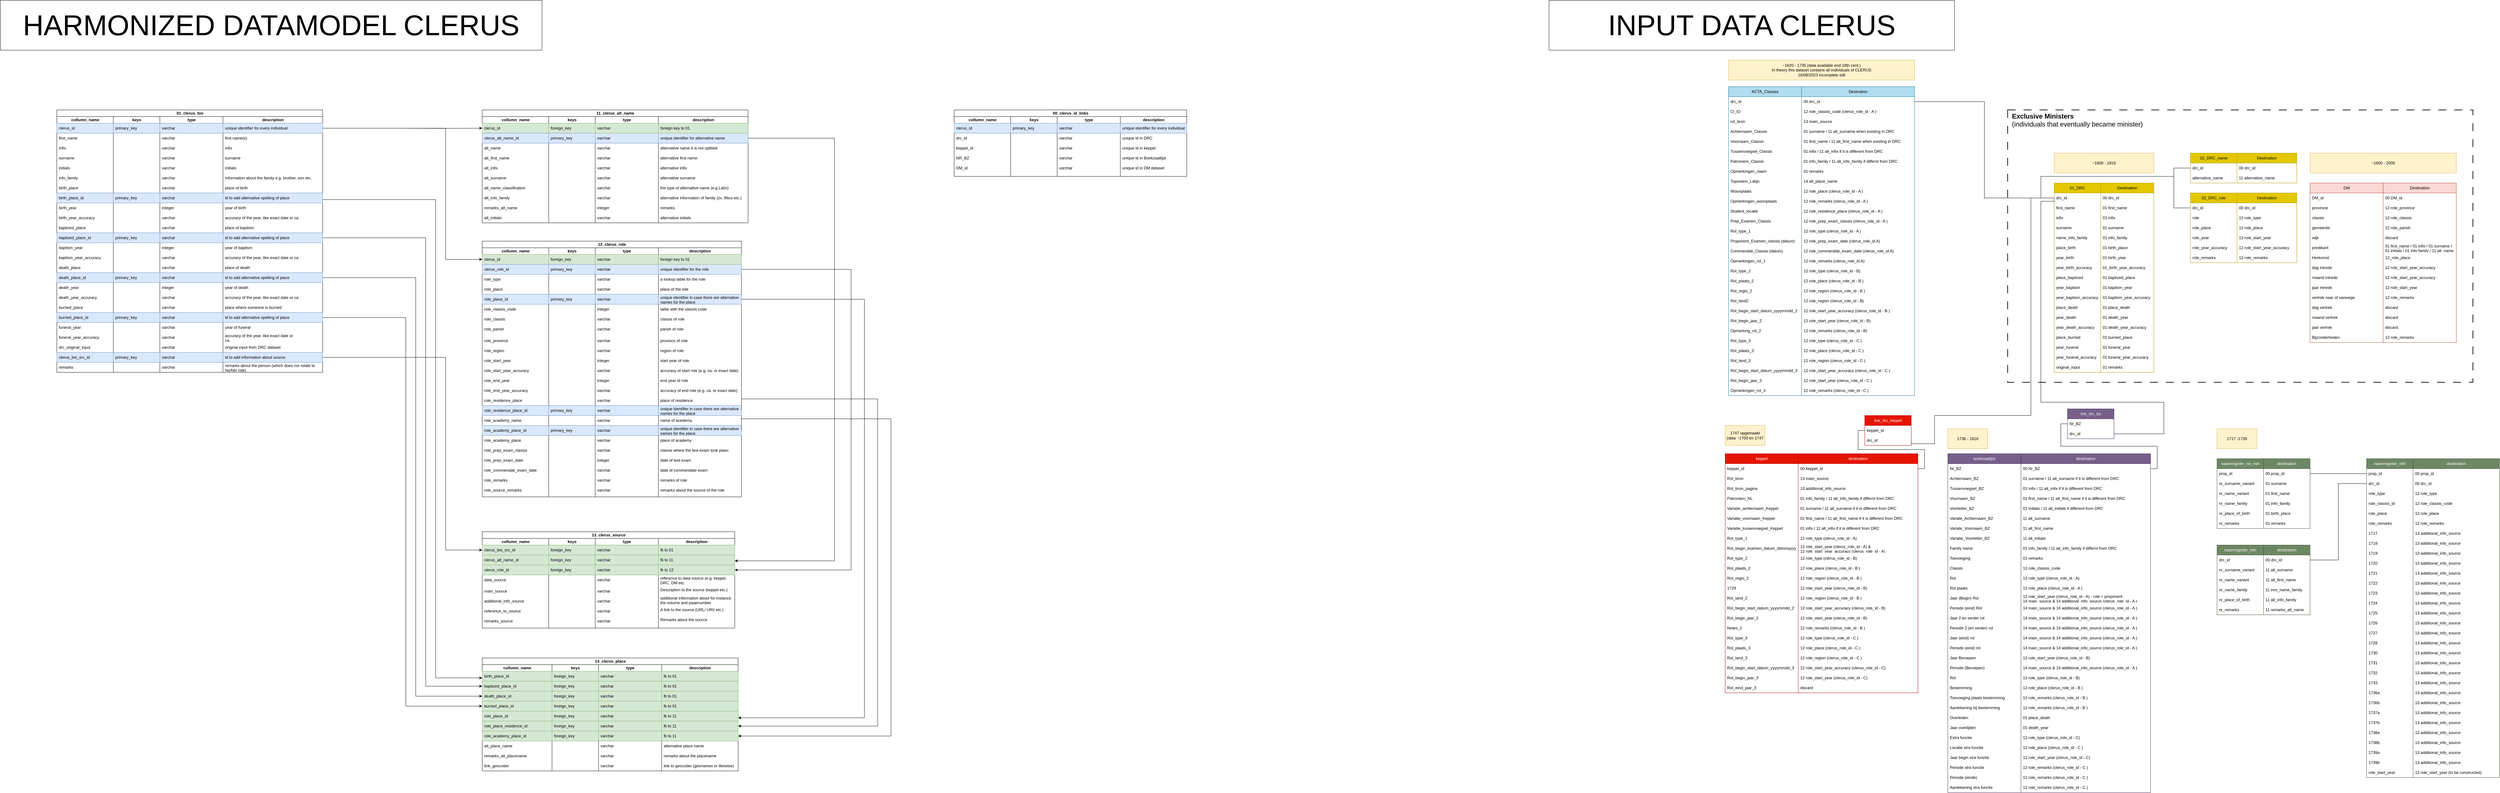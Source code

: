 <mxfile version="21.6.8" type="github">
  <diagram name="Page-1" id="c4acf3e9-155e-7222-9cf6-157b1a14988f">
    <mxGraphModel dx="7805" dy="1708" grid="1" gridSize="10" guides="1" tooltips="1" connect="1" arrows="1" fold="1" page="1" pageScale="1" pageWidth="4681" pageHeight="3300" background="none" math="0" shadow="0">
      <root>
        <mxCell id="0" />
        <mxCell id="1" parent="0" />
        <mxCell id="xJq8VJdn7wkD5GuFVw5j-2" value="&lt;div style=&quot;font-size: 20px;&quot; align=&quot;left&quot;&gt;&lt;font style=&quot;font-size: 20px;&quot;&gt;&lt;b&gt;&amp;nbsp; Exclusive Ministers&lt;br&gt;&lt;/b&gt;&lt;/font&gt;&lt;/div&gt;&lt;div style=&quot;font-size: 20px;&quot;&gt;&lt;font style=&quot;font-size: 20px;&quot;&gt;&amp;nbsp; (individuals that eventually became minister)&lt;br&gt;&lt;/font&gt;&lt;/div&gt;&lt;div style=&quot;font-size: 20px;&quot;&gt;&lt;font style=&quot;font-size: 20px;&quot;&gt;&lt;br&gt;&lt;/font&gt;&lt;/div&gt;&lt;div style=&quot;font-size: 20px;&quot;&gt;&lt;font style=&quot;font-size: 20px;&quot;&gt;&lt;br&gt;&lt;/font&gt;&lt;/div&gt;&lt;div style=&quot;font-size: 20px;&quot;&gt;&lt;font style=&quot;font-size: 20px;&quot;&gt;&lt;br&gt;&lt;/font&gt;&lt;/div&gt;&lt;div style=&quot;font-size: 20px;&quot;&gt;&lt;font style=&quot;font-size: 20px;&quot;&gt;&lt;br&gt;&lt;/font&gt;&lt;/div&gt;&lt;div style=&quot;font-size: 20px;&quot;&gt;&lt;font style=&quot;font-size: 20px;&quot;&gt;&lt;br&gt;&lt;/font&gt;&lt;/div&gt;&lt;div style=&quot;font-size: 20px;&quot;&gt;&lt;font style=&quot;font-size: 20px;&quot;&gt;&lt;br&gt;&lt;/font&gt;&lt;/div&gt;&lt;div style=&quot;font-size: 20px;&quot;&gt;&lt;font style=&quot;font-size: 20px;&quot;&gt;&lt;br&gt;&lt;/font&gt;&lt;/div&gt;&lt;div style=&quot;font-size: 20px;&quot;&gt;&lt;font style=&quot;font-size: 20px;&quot;&gt;&lt;br&gt;&lt;/font&gt;&lt;/div&gt;&lt;div style=&quot;font-size: 20px;&quot;&gt;&lt;font style=&quot;font-size: 20px;&quot;&gt;&lt;br&gt;&lt;/font&gt;&lt;/div&gt;&lt;div style=&quot;font-size: 20px;&quot;&gt;&lt;font style=&quot;font-size: 20px;&quot;&gt;&lt;br&gt;&lt;/font&gt;&lt;/div&gt;&lt;div style=&quot;font-size: 20px;&quot;&gt;&lt;font style=&quot;font-size: 20px;&quot;&gt;&lt;br&gt;&lt;/font&gt;&lt;/div&gt;&lt;div style=&quot;font-size: 20px;&quot;&gt;&lt;font style=&quot;font-size: 20px;&quot;&gt;&lt;br&gt;&lt;/font&gt;&lt;/div&gt;&lt;div style=&quot;font-size: 20px;&quot;&gt;&lt;font style=&quot;font-size: 20px;&quot;&gt;&lt;br&gt;&lt;/font&gt;&lt;/div&gt;&lt;div style=&quot;font-size: 20px;&quot;&gt;&lt;font style=&quot;font-size: 20px;&quot;&gt;&lt;br&gt;&lt;/font&gt;&lt;/div&gt;&lt;div style=&quot;font-size: 20px;&quot;&gt;&lt;font style=&quot;font-size: 20px;&quot;&gt;&lt;br&gt;&lt;/font&gt;&lt;/div&gt;&lt;div style=&quot;font-size: 20px;&quot;&gt;&lt;font style=&quot;font-size: 20px;&quot;&gt;&lt;br&gt;&lt;/font&gt;&lt;/div&gt;&lt;div style=&quot;font-size: 20px;&quot;&gt;&lt;font style=&quot;font-size: 20px;&quot;&gt;&lt;br&gt;&lt;/font&gt;&lt;/div&gt;&lt;div style=&quot;font-size: 20px;&quot;&gt;&lt;font style=&quot;font-size: 20px;&quot;&gt;&lt;br&gt;&lt;/font&gt;&lt;/div&gt;&lt;div style=&quot;font-size: 20px;&quot;&gt;&lt;font style=&quot;font-size: 20px;&quot;&gt;&lt;br&gt;&lt;/font&gt;&lt;/div&gt;&lt;div style=&quot;font-size: 20px;&quot;&gt;&lt;font style=&quot;font-size: 20px;&quot;&gt;&lt;br&gt;&lt;/font&gt;&lt;/div&gt;&lt;div style=&quot;font-size: 20px;&quot;&gt;&lt;font style=&quot;font-size: 20px;&quot;&gt;&lt;br&gt;&lt;/font&gt;&lt;/div&gt;&lt;div style=&quot;font-size: 20px;&quot;&gt;&lt;font style=&quot;font-size: 20px;&quot;&gt;&lt;br&gt;&lt;/font&gt;&lt;/div&gt;&lt;div style=&quot;font-size: 20px;&quot;&gt;&lt;font style=&quot;font-size: 20px;&quot;&gt;&lt;br&gt;&lt;/font&gt;&lt;/div&gt;&lt;div style=&quot;font-size: 20px;&quot;&gt;&lt;font style=&quot;font-size: 20px;&quot;&gt;&lt;br&gt;&lt;/font&gt;&lt;/div&gt;&lt;div style=&quot;font-size: 20px;&quot;&gt;&lt;font style=&quot;font-size: 20px;&quot;&gt;&lt;br&gt;&lt;/font&gt;&lt;/div&gt;&lt;div style=&quot;font-size: 20px;&quot;&gt;&lt;font style=&quot;font-size: 20px;&quot;&gt;&lt;br&gt;&lt;/font&gt;&lt;/div&gt;&lt;div style=&quot;font-size: 20px;&quot;&gt;&lt;font style=&quot;font-size: 20px;&quot;&gt;&lt;br&gt;&lt;/font&gt;&lt;/div&gt;&lt;div style=&quot;font-size: 20px;&quot;&gt;&lt;font style=&quot;font-size: 20px;&quot;&gt;&lt;br&gt;&lt;/font&gt;&lt;/div&gt;&lt;div style=&quot;font-size: 20px;&quot;&gt;&lt;font style=&quot;font-size: 20px;&quot;&gt;&lt;br&gt;&lt;/font&gt;&lt;/div&gt;&lt;div style=&quot;font-size: 20px;&quot;&gt;&lt;font style=&quot;font-size: 20px;&quot;&gt;&lt;br&gt;&lt;/font&gt;&lt;/div&gt;&lt;div style=&quot;font-size: 20px;&quot;&gt;&lt;font style=&quot;font-size: 20px;&quot;&gt;&lt;br&gt;&lt;/font&gt;&lt;/div&gt;&amp;nbsp;" style="rounded=0;whiteSpace=wrap;html=1;dashed=1;dashPattern=12 12;strokeWidth=2;align=left;" parent="1" vertex="1">
          <mxGeometry x="1440" y="410" width="1400" height="820" as="geometry" />
        </mxCell>
        <mxCell id="v5tH6zYExcCofQopODxD-1" value="01_DRC" style="swimlane;fontStyle=0;childLayout=stackLayout;horizontal=1;startSize=30;horizontalStack=0;resizeParent=1;resizeParentMax=0;resizeLast=0;collapsible=1;marginBottom=0;whiteSpace=wrap;html=1;fillColor=#e3c800;fontColor=#000000;strokeColor=#B09500;" parent="1" vertex="1">
          <mxGeometry x="1580" y="630" width="140" height="570" as="geometry" />
        </mxCell>
        <mxCell id="xJq8VJdn7wkD5GuFVw5j-292" style="edgeStyle=orthogonalEdgeStyle;rounded=0;orthogonalLoop=1;jettySize=auto;html=1;endArrow=none;endFill=0;" parent="v5tH6zYExcCofQopODxD-1" source="v5tH6zYExcCofQopODxD-2" edge="1">
          <mxGeometry relative="1" as="geometry">
            <mxPoint x="360" y="-20" as="targetPoint" />
            <Array as="points">
              <mxPoint x="-40" y="45" />
              <mxPoint x="-40" y="-20" />
            </Array>
          </mxGeometry>
        </mxCell>
        <mxCell id="v5tH6zYExcCofQopODxD-2" value="drc_id" style="text;strokeColor=none;fillColor=none;align=left;verticalAlign=middle;spacingLeft=4;spacingRight=4;overflow=hidden;points=[[0,0.5],[1,0.5]];portConstraint=eastwest;rotatable=0;whiteSpace=wrap;html=1;" parent="v5tH6zYExcCofQopODxD-1" vertex="1">
          <mxGeometry y="30" width="140" height="30" as="geometry" />
        </mxCell>
        <mxCell id="v5tH6zYExcCofQopODxD-5" value="first_name" style="text;strokeColor=none;fillColor=none;align=left;verticalAlign=middle;spacingLeft=4;spacingRight=4;overflow=hidden;points=[[0,0.5],[1,0.5]];portConstraint=eastwest;rotatable=0;whiteSpace=wrap;html=1;" parent="v5tH6zYExcCofQopODxD-1" vertex="1">
          <mxGeometry y="60" width="140" height="30" as="geometry" />
        </mxCell>
        <mxCell id="v5tH6zYExcCofQopODxD-8" value="infix" style="text;strokeColor=none;fillColor=none;align=left;verticalAlign=middle;spacingLeft=4;spacingRight=4;overflow=hidden;points=[[0,0.5],[1,0.5]];portConstraint=eastwest;rotatable=0;whiteSpace=wrap;html=1;" parent="v5tH6zYExcCofQopODxD-1" vertex="1">
          <mxGeometry y="90" width="140" height="30" as="geometry" />
        </mxCell>
        <mxCell id="v5tH6zYExcCofQopODxD-7" value="surname" style="text;strokeColor=none;fillColor=none;align=left;verticalAlign=middle;spacingLeft=4;spacingRight=4;overflow=hidden;points=[[0,0.5],[1,0.5]];portConstraint=eastwest;rotatable=0;whiteSpace=wrap;html=1;" parent="v5tH6zYExcCofQopODxD-1" vertex="1">
          <mxGeometry y="120" width="140" height="30" as="geometry" />
        </mxCell>
        <mxCell id="v5tH6zYExcCofQopODxD-38" value="name_info_family" style="text;strokeColor=none;fillColor=none;align=left;verticalAlign=middle;spacingLeft=4;spacingRight=4;overflow=hidden;points=[[0,0.5],[1,0.5]];portConstraint=eastwest;rotatable=0;whiteSpace=wrap;html=1;" parent="v5tH6zYExcCofQopODxD-1" vertex="1">
          <mxGeometry y="150" width="140" height="30" as="geometry" />
        </mxCell>
        <mxCell id="v5tH6zYExcCofQopODxD-6" value="place_birth" style="text;strokeColor=none;fillColor=none;align=left;verticalAlign=middle;spacingLeft=4;spacingRight=4;overflow=hidden;points=[[0,0.5],[1,0.5]];portConstraint=eastwest;rotatable=0;whiteSpace=wrap;html=1;" parent="v5tH6zYExcCofQopODxD-1" vertex="1">
          <mxGeometry y="180" width="140" height="30" as="geometry" />
        </mxCell>
        <mxCell id="v5tH6zYExcCofQopODxD-3" value="year_birth" style="text;strokeColor=none;fillColor=none;align=left;verticalAlign=middle;spacingLeft=4;spacingRight=4;overflow=hidden;points=[[0,0.5],[1,0.5]];portConstraint=eastwest;rotatable=0;whiteSpace=wrap;html=1;" parent="v5tH6zYExcCofQopODxD-1" vertex="1">
          <mxGeometry y="210" width="140" height="30" as="geometry" />
        </mxCell>
        <mxCell id="v5tH6zYExcCofQopODxD-41" value="year_birth_accuracy" style="text;strokeColor=none;fillColor=none;align=left;verticalAlign=middle;spacingLeft=4;spacingRight=4;overflow=hidden;points=[[0,0.5],[1,0.5]];portConstraint=eastwest;rotatable=0;whiteSpace=wrap;html=1;" parent="v5tH6zYExcCofQopODxD-1" vertex="1">
          <mxGeometry y="240" width="140" height="30" as="geometry" />
        </mxCell>
        <mxCell id="v5tH6zYExcCofQopODxD-4" value="place_baptized" style="text;strokeColor=none;fillColor=none;align=left;verticalAlign=middle;spacingLeft=4;spacingRight=4;overflow=hidden;points=[[0,0.5],[1,0.5]];portConstraint=eastwest;rotatable=0;whiteSpace=wrap;html=1;" parent="v5tH6zYExcCofQopODxD-1" vertex="1">
          <mxGeometry y="270" width="140" height="30" as="geometry" />
        </mxCell>
        <mxCell id="v5tH6zYExcCofQopODxD-33" value="year_baptism" style="text;strokeColor=none;fillColor=none;align=left;verticalAlign=middle;spacingLeft=4;spacingRight=4;overflow=hidden;points=[[0,0.5],[1,0.5]];portConstraint=eastwest;rotatable=0;whiteSpace=wrap;html=1;" parent="v5tH6zYExcCofQopODxD-1" vertex="1">
          <mxGeometry y="300" width="140" height="30" as="geometry" />
        </mxCell>
        <mxCell id="v5tH6zYExcCofQopODxD-42" value="year_baptism_accuracy" style="text;strokeColor=none;fillColor=none;align=left;verticalAlign=middle;spacingLeft=4;spacingRight=4;overflow=hidden;points=[[0,0.5],[1,0.5]];portConstraint=eastwest;rotatable=0;whiteSpace=wrap;html=1;" parent="v5tH6zYExcCofQopODxD-1" vertex="1">
          <mxGeometry y="330" width="140" height="30" as="geometry" />
        </mxCell>
        <mxCell id="v5tH6zYExcCofQopODxD-34" value="place_death" style="text;strokeColor=none;fillColor=none;align=left;verticalAlign=middle;spacingLeft=4;spacingRight=4;overflow=hidden;points=[[0,0.5],[1,0.5]];portConstraint=eastwest;rotatable=0;whiteSpace=wrap;html=1;" parent="v5tH6zYExcCofQopODxD-1" vertex="1">
          <mxGeometry y="360" width="140" height="30" as="geometry" />
        </mxCell>
        <mxCell id="v5tH6zYExcCofQopODxD-35" value="year_death" style="text;strokeColor=none;fillColor=none;align=left;verticalAlign=middle;spacingLeft=4;spacingRight=4;overflow=hidden;points=[[0,0.5],[1,0.5]];portConstraint=eastwest;rotatable=0;whiteSpace=wrap;html=1;" parent="v5tH6zYExcCofQopODxD-1" vertex="1">
          <mxGeometry y="390" width="140" height="30" as="geometry" />
        </mxCell>
        <mxCell id="v5tH6zYExcCofQopODxD-43" value="year_death_accuracy" style="text;strokeColor=none;fillColor=none;align=left;verticalAlign=middle;spacingLeft=4;spacingRight=4;overflow=hidden;points=[[0,0.5],[1,0.5]];portConstraint=eastwest;rotatable=0;whiteSpace=wrap;html=1;" parent="v5tH6zYExcCofQopODxD-1" vertex="1">
          <mxGeometry y="420" width="140" height="30" as="geometry" />
        </mxCell>
        <mxCell id="v5tH6zYExcCofQopODxD-36" value="place_burried" style="text;strokeColor=none;fillColor=none;align=left;verticalAlign=middle;spacingLeft=4;spacingRight=4;overflow=hidden;points=[[0,0.5],[1,0.5]];portConstraint=eastwest;rotatable=0;whiteSpace=wrap;html=1;" parent="v5tH6zYExcCofQopODxD-1" vertex="1">
          <mxGeometry y="450" width="140" height="30" as="geometry" />
        </mxCell>
        <mxCell id="v5tH6zYExcCofQopODxD-37" value="year_funeral" style="text;strokeColor=none;fillColor=none;align=left;verticalAlign=middle;spacingLeft=4;spacingRight=4;overflow=hidden;points=[[0,0.5],[1,0.5]];portConstraint=eastwest;rotatable=0;whiteSpace=wrap;html=1;" parent="v5tH6zYExcCofQopODxD-1" vertex="1">
          <mxGeometry y="480" width="140" height="30" as="geometry" />
        </mxCell>
        <mxCell id="v5tH6zYExcCofQopODxD-44" value="year_funeral_accuracy" style="text;strokeColor=none;fillColor=none;align=left;verticalAlign=middle;spacingLeft=4;spacingRight=4;overflow=hidden;points=[[0,0.5],[1,0.5]];portConstraint=eastwest;rotatable=0;whiteSpace=wrap;html=1;" parent="v5tH6zYExcCofQopODxD-1" vertex="1">
          <mxGeometry y="510" width="140" height="30" as="geometry" />
        </mxCell>
        <mxCell id="v5tH6zYExcCofQopODxD-39" value="original_input" style="text;strokeColor=none;fillColor=none;align=left;verticalAlign=middle;spacingLeft=4;spacingRight=4;overflow=hidden;points=[[0,0.5],[1,0.5]];portConstraint=eastwest;rotatable=0;whiteSpace=wrap;html=1;" parent="v5tH6zYExcCofQopODxD-1" vertex="1">
          <mxGeometry y="540" width="140" height="30" as="geometry" />
        </mxCell>
        <mxCell id="v5tH6zYExcCofQopODxD-25" value="destination" style="swimlane;fontStyle=0;childLayout=stackLayout;horizontal=1;startSize=30;horizontalStack=0;resizeParent=1;resizeParentMax=0;resizeLast=0;collapsible=1;marginBottom=0;whiteSpace=wrap;html=1;fillColor=#76608a;fontColor=#ffffff;strokeColor=#432D57;" parent="1" vertex="1">
          <mxGeometry x="1480" y="1445" width="390" height="1020" as="geometry" />
        </mxCell>
        <mxCell id="v5tH6zYExcCofQopODxD-26" value="00 Nr_BZ" style="text;strokeColor=none;fillColor=none;align=left;verticalAlign=middle;spacingLeft=4;spacingRight=4;overflow=hidden;points=[[0,0.5],[1,0.5]];portConstraint=eastwest;rotatable=0;whiteSpace=wrap;html=1;flipV=1;flipH=1;" parent="v5tH6zYExcCofQopODxD-25" vertex="1">
          <mxGeometry y="30" width="390" height="30" as="geometry" />
        </mxCell>
        <mxCell id="v5tH6zYExcCofQopODxD-27" value="01 surname / 11 alt_surname if it is different from DRC" style="text;strokeColor=none;fillColor=none;align=left;verticalAlign=middle;spacingLeft=4;spacingRight=4;overflow=hidden;points=[[0,0.5],[1,0.5]];portConstraint=eastwest;rotatable=0;whiteSpace=wrap;html=1;" parent="v5tH6zYExcCofQopODxD-25" vertex="1">
          <mxGeometry y="60" width="390" height="30" as="geometry" />
        </mxCell>
        <mxCell id="v5tH6zYExcCofQopODxD-28" value="01 infix / 11 alt_infix if it is different from DRC" style="text;strokeColor=none;fillColor=none;align=left;verticalAlign=middle;spacingLeft=4;spacingRight=4;overflow=hidden;points=[[0,0.5],[1,0.5]];portConstraint=eastwest;rotatable=0;whiteSpace=wrap;html=1;" parent="v5tH6zYExcCofQopODxD-25" vertex="1">
          <mxGeometry y="90" width="390" height="30" as="geometry" />
        </mxCell>
        <mxCell id="v5tH6zYExcCofQopODxD-29" value="01 first_name / 11 alt_first_name if it is different from DRC" style="text;strokeColor=none;fillColor=none;align=left;verticalAlign=middle;spacingLeft=4;spacingRight=4;overflow=hidden;points=[[0,0.5],[1,0.5]];portConstraint=eastwest;rotatable=0;whiteSpace=wrap;html=1;" parent="v5tH6zYExcCofQopODxD-25" vertex="1">
          <mxGeometry y="120" width="390" height="30" as="geometry" />
        </mxCell>
        <mxCell id="v5tH6zYExcCofQopODxD-30" value="01 Initials / 11 alt_initials if different from DRC" style="text;strokeColor=none;fillColor=none;align=left;verticalAlign=middle;spacingLeft=4;spacingRight=4;overflow=hidden;points=[[0,0.5],[1,0.5]];portConstraint=eastwest;rotatable=0;whiteSpace=wrap;html=1;" parent="v5tH6zYExcCofQopODxD-25" vertex="1">
          <mxGeometry y="150" width="390" height="30" as="geometry" />
        </mxCell>
        <mxCell id="v5tH6zYExcCofQopODxD-31" value="11 alt_surname " style="text;strokeColor=none;fillColor=none;align=left;verticalAlign=middle;spacingLeft=4;spacingRight=4;overflow=hidden;points=[[0,0.5],[1,0.5]];portConstraint=eastwest;rotatable=0;whiteSpace=wrap;html=1;" parent="v5tH6zYExcCofQopODxD-25" vertex="1">
          <mxGeometry y="180" width="390" height="30" as="geometry" />
        </mxCell>
        <mxCell id="v5tH6zYExcCofQopODxD-32" value="11 alt_first_name" style="text;strokeColor=none;fillColor=none;align=left;verticalAlign=middle;spacingLeft=4;spacingRight=4;overflow=hidden;points=[[0,0.5],[1,0.5]];portConstraint=eastwest;rotatable=0;whiteSpace=wrap;html=1;" parent="v5tH6zYExcCofQopODxD-25" vertex="1">
          <mxGeometry y="210" width="390" height="30" as="geometry" />
        </mxCell>
        <mxCell id="v5tH6zYExcCofQopODxD-86" value="11 alt_initials " style="text;strokeColor=none;fillColor=none;align=left;verticalAlign=middle;spacingLeft=4;spacingRight=4;overflow=hidden;points=[[0,0.5],[1,0.5]];portConstraint=eastwest;rotatable=0;whiteSpace=wrap;html=1;" parent="v5tH6zYExcCofQopODxD-25" vertex="1">
          <mxGeometry y="240" width="390" height="30" as="geometry" />
        </mxCell>
        <mxCell id="v5tH6zYExcCofQopODxD-85" value="01 info_family /&amp;nbsp;11 alt_info_family if differnt from DRC" style="text;strokeColor=none;fillColor=none;align=left;verticalAlign=middle;spacingLeft=4;spacingRight=4;overflow=hidden;points=[[0,0.5],[1,0.5]];portConstraint=eastwest;rotatable=0;whiteSpace=wrap;html=1;" parent="v5tH6zYExcCofQopODxD-25" vertex="1">
          <mxGeometry y="270" width="390" height="30" as="geometry" />
        </mxCell>
        <mxCell id="v5tH6zYExcCofQopODxD-84" value="01 remarks" style="text;strokeColor=none;fillColor=none;align=left;verticalAlign=middle;spacingLeft=4;spacingRight=4;overflow=hidden;points=[[0,0.5],[1,0.5]];portConstraint=eastwest;rotatable=0;whiteSpace=wrap;html=1;" parent="v5tH6zYExcCofQopODxD-25" vertex="1">
          <mxGeometry y="300" width="390" height="30" as="geometry" />
        </mxCell>
        <mxCell id="v5tH6zYExcCofQopODxD-83" value="12 role_classis_code" style="text;strokeColor=none;fillColor=none;align=left;verticalAlign=middle;spacingLeft=4;spacingRight=4;overflow=hidden;points=[[0,0.5],[1,0.5]];portConstraint=eastwest;rotatable=0;whiteSpace=wrap;html=1;" parent="v5tH6zYExcCofQopODxD-25" vertex="1">
          <mxGeometry y="330" width="390" height="30" as="geometry" />
        </mxCell>
        <mxCell id="v5tH6zYExcCofQopODxD-82" value="12 role_type (clerus_role_id - A)" style="text;strokeColor=none;fillColor=none;align=left;verticalAlign=middle;spacingLeft=4;spacingRight=4;overflow=hidden;points=[[0,0.5],[1,0.5]];portConstraint=eastwest;rotatable=0;whiteSpace=wrap;html=1;" parent="v5tH6zYExcCofQopODxD-25" vertex="1">
          <mxGeometry y="360" width="390" height="30" as="geometry" />
        </mxCell>
        <mxCell id="v5tH6zYExcCofQopODxD-81" value="12 role_place (clerus_role_id - A )" style="text;strokeColor=none;fillColor=none;align=left;verticalAlign=middle;spacingLeft=4;spacingRight=4;overflow=hidden;points=[[0,0.5],[1,0.5]];portConstraint=eastwest;rotatable=0;whiteSpace=wrap;html=1;" parent="v5tH6zYExcCofQopODxD-25" vertex="1">
          <mxGeometry y="390" width="390" height="30" as="geometry" />
        </mxCell>
        <mxCell id="v5tH6zYExcCofQopODxD-80" value="&lt;div&gt;12 role_start_year (clerus_role_id - A) - role = proponent &lt;br&gt;&lt;/div&gt;&lt;div&gt;14 main_source &amp;amp;&amp;nbsp;14 additional_info_source  (clerus_role_id - A )&lt;/div&gt;" style="text;strokeColor=none;fillColor=none;align=left;verticalAlign=middle;spacingLeft=4;spacingRight=4;overflow=hidden;points=[[0,0.5],[1,0.5]];portConstraint=eastwest;rotatable=0;whiteSpace=wrap;html=1;" parent="v5tH6zYExcCofQopODxD-25" vertex="1">
          <mxGeometry y="420" width="390" height="30" as="geometry" />
        </mxCell>
        <mxCell id="v5tH6zYExcCofQopODxD-102" value="14 main_source &amp;amp;&amp;nbsp;14 additional_info_source  (clerus_role_id - A )" style="text;strokeColor=none;fillColor=none;align=left;verticalAlign=middle;spacingLeft=4;spacingRight=4;overflow=hidden;points=[[0,0.5],[1,0.5]];portConstraint=eastwest;rotatable=0;whiteSpace=wrap;html=1;" parent="v5tH6zYExcCofQopODxD-25" vertex="1">
          <mxGeometry y="450" width="390" height="30" as="geometry" />
        </mxCell>
        <mxCell id="v5tH6zYExcCofQopODxD-113" value="14 main_source &amp;amp;&amp;nbsp;14 additional_info_source  (clerus_role_id - A )" style="text;strokeColor=none;fillColor=none;align=left;verticalAlign=middle;spacingLeft=4;spacingRight=4;overflow=hidden;points=[[0,0.5],[1,0.5]];portConstraint=eastwest;rotatable=0;whiteSpace=wrap;html=1;" parent="v5tH6zYExcCofQopODxD-25" vertex="1">
          <mxGeometry y="480" width="390" height="30" as="geometry" />
        </mxCell>
        <mxCell id="v5tH6zYExcCofQopODxD-112" value="14 main_source &amp;amp;&amp;nbsp;14 additional_info_source  (clerus_role_id - A )" style="text;strokeColor=none;fillColor=none;align=left;verticalAlign=middle;spacingLeft=4;spacingRight=4;overflow=hidden;points=[[0,0.5],[1,0.5]];portConstraint=eastwest;rotatable=0;whiteSpace=wrap;html=1;" parent="v5tH6zYExcCofQopODxD-25" vertex="1">
          <mxGeometry y="510" width="390" height="30" as="geometry" />
        </mxCell>
        <mxCell id="v5tH6zYExcCofQopODxD-111" value="14 main_source &amp;amp;&amp;nbsp;14 additional_info_source  (clerus_role_id - A )" style="text;strokeColor=none;fillColor=none;align=left;verticalAlign=middle;spacingLeft=4;spacingRight=4;overflow=hidden;points=[[0,0.5],[1,0.5]];portConstraint=eastwest;rotatable=0;whiteSpace=wrap;html=1;" parent="v5tH6zYExcCofQopODxD-25" vertex="1">
          <mxGeometry y="540" width="390" height="30" as="geometry" />
        </mxCell>
        <mxCell id="v5tH6zYExcCofQopODxD-110" value="14 main_source &amp;amp;&amp;nbsp;14 additional_info_source  (clerus_role_id - A )" style="text;strokeColor=none;fillColor=none;align=left;verticalAlign=middle;spacingLeft=4;spacingRight=4;overflow=hidden;points=[[0,0.5],[1,0.5]];portConstraint=eastwest;rotatable=0;whiteSpace=wrap;html=1;" parent="v5tH6zYExcCofQopODxD-25" vertex="1">
          <mxGeometry y="570" width="390" height="30" as="geometry" />
        </mxCell>
        <mxCell id="v5tH6zYExcCofQopODxD-109" value="12 role_start_year (clerus_role_id - B)&amp;nbsp; " style="text;strokeColor=none;fillColor=none;align=left;verticalAlign=middle;spacingLeft=4;spacingRight=4;overflow=hidden;points=[[0,0.5],[1,0.5]];portConstraint=eastwest;rotatable=0;whiteSpace=wrap;html=1;" parent="v5tH6zYExcCofQopODxD-25" vertex="1">
          <mxGeometry y="600" width="390" height="30" as="geometry" />
        </mxCell>
        <mxCell id="v5tH6zYExcCofQopODxD-108" value="14 main_source &amp;amp;&amp;nbsp;14 additional_info_source  (clerus_role_id - A )" style="text;strokeColor=none;fillColor=none;align=left;verticalAlign=middle;spacingLeft=4;spacingRight=4;overflow=hidden;points=[[0,0.5],[1,0.5]];portConstraint=eastwest;rotatable=0;whiteSpace=wrap;html=1;" parent="v5tH6zYExcCofQopODxD-25" vertex="1">
          <mxGeometry y="630" width="390" height="30" as="geometry" />
        </mxCell>
        <mxCell id="v5tH6zYExcCofQopODxD-107" value="12 role_type (clerus_role_id - B)" style="text;strokeColor=none;fillColor=none;align=left;verticalAlign=middle;spacingLeft=4;spacingRight=4;overflow=hidden;points=[[0,0.5],[1,0.5]];portConstraint=eastwest;rotatable=0;whiteSpace=wrap;html=1;" parent="v5tH6zYExcCofQopODxD-25" vertex="1">
          <mxGeometry y="660" width="390" height="30" as="geometry" />
        </mxCell>
        <mxCell id="v5tH6zYExcCofQopODxD-106" value="12 role_place (clerus_role_id - B )" style="text;strokeColor=none;fillColor=none;align=left;verticalAlign=middle;spacingLeft=4;spacingRight=4;overflow=hidden;points=[[0,0.5],[1,0.5]];portConstraint=eastwest;rotatable=0;whiteSpace=wrap;html=1;" parent="v5tH6zYExcCofQopODxD-25" vertex="1">
          <mxGeometry y="690" width="390" height="30" as="geometry" />
        </mxCell>
        <mxCell id="v5tH6zYExcCofQopODxD-105" value="12 role_remarks (clerus_role_id - B )" style="text;strokeColor=none;fillColor=none;align=left;verticalAlign=middle;spacingLeft=4;spacingRight=4;overflow=hidden;points=[[0,0.5],[1,0.5]];portConstraint=eastwest;rotatable=0;whiteSpace=wrap;html=1;" parent="v5tH6zYExcCofQopODxD-25" vertex="1">
          <mxGeometry y="720" width="390" height="30" as="geometry" />
        </mxCell>
        <mxCell id="v5tH6zYExcCofQopODxD-104" value="12 role_remarks (clerus_role_id - B )" style="text;strokeColor=none;fillColor=none;align=left;verticalAlign=middle;spacingLeft=4;spacingRight=4;overflow=hidden;points=[[0,0.5],[1,0.5]];portConstraint=eastwest;rotatable=0;whiteSpace=wrap;html=1;" parent="v5tH6zYExcCofQopODxD-25" vertex="1">
          <mxGeometry y="750" width="390" height="30" as="geometry" />
        </mxCell>
        <mxCell id="v5tH6zYExcCofQopODxD-118" value="01 place_death" style="text;strokeColor=none;fillColor=none;align=left;verticalAlign=middle;spacingLeft=4;spacingRight=4;overflow=hidden;points=[[0,0.5],[1,0.5]];portConstraint=eastwest;rotatable=0;whiteSpace=wrap;html=1;" parent="v5tH6zYExcCofQopODxD-25" vertex="1">
          <mxGeometry y="780" width="390" height="30" as="geometry" />
        </mxCell>
        <mxCell id="v5tH6zYExcCofQopODxD-117" value="01 death_year" style="text;strokeColor=none;fillColor=none;align=left;verticalAlign=middle;spacingLeft=4;spacingRight=4;overflow=hidden;points=[[0,0.5],[1,0.5]];portConstraint=eastwest;rotatable=0;whiteSpace=wrap;html=1;" parent="v5tH6zYExcCofQopODxD-25" vertex="1">
          <mxGeometry y="810" width="390" height="30" as="geometry" />
        </mxCell>
        <mxCell id="v5tH6zYExcCofQopODxD-116" value="12 role_type (clerus_role_id - C)" style="text;strokeColor=none;fillColor=none;align=left;verticalAlign=middle;spacingLeft=4;spacingRight=4;overflow=hidden;points=[[0,0.5],[1,0.5]];portConstraint=eastwest;rotatable=0;whiteSpace=wrap;html=1;" parent="v5tH6zYExcCofQopODxD-25" vertex="1">
          <mxGeometry y="840" width="390" height="30" as="geometry" />
        </mxCell>
        <mxCell id="v5tH6zYExcCofQopODxD-115" value="12 role_place (clerus_role_id - C )" style="text;strokeColor=none;fillColor=none;align=left;verticalAlign=middle;spacingLeft=4;spacingRight=4;overflow=hidden;points=[[0,0.5],[1,0.5]];portConstraint=eastwest;rotatable=0;whiteSpace=wrap;html=1;" parent="v5tH6zYExcCofQopODxD-25" vertex="1">
          <mxGeometry y="870" width="390" height="30" as="geometry" />
        </mxCell>
        <mxCell id="v5tH6zYExcCofQopODxD-114" value="12 role_start_year (clerus_role_id - C)" style="text;strokeColor=none;fillColor=none;align=left;verticalAlign=middle;spacingLeft=4;spacingRight=4;overflow=hidden;points=[[0,0.5],[1,0.5]];portConstraint=eastwest;rotatable=0;whiteSpace=wrap;html=1;" parent="v5tH6zYExcCofQopODxD-25" vertex="1">
          <mxGeometry y="900" width="390" height="30" as="geometry" />
        </mxCell>
        <mxCell id="v5tH6zYExcCofQopODxD-103" value="12 role_remarks (clerus_role_id - C )" style="text;strokeColor=none;fillColor=none;align=left;verticalAlign=middle;spacingLeft=4;spacingRight=4;overflow=hidden;points=[[0,0.5],[1,0.5]];portConstraint=eastwest;rotatable=0;whiteSpace=wrap;html=1;" parent="v5tH6zYExcCofQopODxD-25" vertex="1">
          <mxGeometry y="930" width="390" height="30" as="geometry" />
        </mxCell>
        <mxCell id="v5tH6zYExcCofQopODxD-120" value="12 role_remarks (clerus_role_id - C )" style="text;strokeColor=none;fillColor=none;align=left;verticalAlign=middle;spacingLeft=4;spacingRight=4;overflow=hidden;points=[[0,0.5],[1,0.5]];portConstraint=eastwest;rotatable=0;whiteSpace=wrap;html=1;" parent="v5tH6zYExcCofQopODxD-25" vertex="1">
          <mxGeometry y="960" width="390" height="30" as="geometry" />
        </mxCell>
        <mxCell id="v5tH6zYExcCofQopODxD-119" value="12 role_remarks (clerus_role_id - C )" style="text;strokeColor=none;fillColor=none;align=left;verticalAlign=middle;spacingLeft=4;spacingRight=4;overflow=hidden;points=[[0,0.5],[1,0.5]];portConstraint=eastwest;rotatable=0;whiteSpace=wrap;html=1;" parent="v5tH6zYExcCofQopODxD-25" vertex="1">
          <mxGeometry y="990" width="390" height="30" as="geometry" />
        </mxCell>
        <mxCell id="v5tH6zYExcCofQopODxD-45" value="02_DRC_name" style="swimlane;fontStyle=0;childLayout=stackLayout;horizontal=1;startSize=30;horizontalStack=0;resizeParent=1;resizeParentMax=0;resizeLast=0;collapsible=1;marginBottom=0;whiteSpace=wrap;html=1;fillColor=#e3c800;fontColor=#000000;strokeColor=#B09500;" parent="1" vertex="1">
          <mxGeometry x="1990" y="540" width="140" height="90" as="geometry" />
        </mxCell>
        <mxCell id="v5tH6zYExcCofQopODxD-46" value="drc_id" style="text;strokeColor=none;fillColor=none;align=left;verticalAlign=middle;spacingLeft=4;spacingRight=4;overflow=hidden;points=[[0,0.5],[1,0.5]];portConstraint=eastwest;rotatable=0;whiteSpace=wrap;html=1;" parent="v5tH6zYExcCofQopODxD-45" vertex="1">
          <mxGeometry y="30" width="140" height="30" as="geometry" />
        </mxCell>
        <mxCell id="v5tH6zYExcCofQopODxD-47" value="alternative_name" style="text;strokeColor=none;fillColor=none;align=left;verticalAlign=middle;spacingLeft=4;spacingRight=4;overflow=hidden;points=[[0,0.5],[1,0.5]];portConstraint=eastwest;rotatable=0;whiteSpace=wrap;html=1;" parent="v5tH6zYExcCofQopODxD-45" vertex="1">
          <mxGeometry y="60" width="140" height="30" as="geometry" />
        </mxCell>
        <mxCell id="v5tH6zYExcCofQopODxD-69" value="02_DRC_role" style="swimlane;fontStyle=0;childLayout=stackLayout;horizontal=1;startSize=30;horizontalStack=0;resizeParent=1;resizeParentMax=0;resizeLast=0;collapsible=1;marginBottom=0;whiteSpace=wrap;html=1;fillColor=#e3c800;fontColor=#000000;strokeColor=#B09500;" parent="1" vertex="1">
          <mxGeometry x="1990" y="660" width="140" height="210" as="geometry" />
        </mxCell>
        <mxCell id="v5tH6zYExcCofQopODxD-70" value="drc_id" style="text;strokeColor=none;fillColor=none;align=left;verticalAlign=middle;spacingLeft=4;spacingRight=4;overflow=hidden;points=[[0,0.5],[1,0.5]];portConstraint=eastwest;rotatable=0;whiteSpace=wrap;html=1;" parent="v5tH6zYExcCofQopODxD-69" vertex="1">
          <mxGeometry y="30" width="140" height="30" as="geometry" />
        </mxCell>
        <mxCell id="v5tH6zYExcCofQopODxD-71" value="role" style="text;strokeColor=none;fillColor=none;align=left;verticalAlign=middle;spacingLeft=4;spacingRight=4;overflow=hidden;points=[[0,0.5],[1,0.5]];portConstraint=eastwest;rotatable=0;whiteSpace=wrap;html=1;" parent="v5tH6zYExcCofQopODxD-69" vertex="1">
          <mxGeometry y="60" width="140" height="30" as="geometry" />
        </mxCell>
        <mxCell id="v5tH6zYExcCofQopODxD-72" value="role_place" style="text;strokeColor=none;fillColor=none;align=left;verticalAlign=middle;spacingLeft=4;spacingRight=4;overflow=hidden;points=[[0,0.5],[1,0.5]];portConstraint=eastwest;rotatable=0;whiteSpace=wrap;html=1;" parent="v5tH6zYExcCofQopODxD-69" vertex="1">
          <mxGeometry y="90" width="140" height="30" as="geometry" />
        </mxCell>
        <mxCell id="v5tH6zYExcCofQopODxD-73" value="role_year" style="text;strokeColor=none;fillColor=none;align=left;verticalAlign=middle;spacingLeft=4;spacingRight=4;overflow=hidden;points=[[0,0.5],[1,0.5]];portConstraint=eastwest;rotatable=0;whiteSpace=wrap;html=1;" parent="v5tH6zYExcCofQopODxD-69" vertex="1">
          <mxGeometry y="120" width="140" height="30" as="geometry" />
        </mxCell>
        <mxCell id="v5tH6zYExcCofQopODxD-74" value="role_year_accuracy" style="text;strokeColor=none;fillColor=none;align=left;verticalAlign=middle;spacingLeft=4;spacingRight=4;overflow=hidden;points=[[0,0.5],[1,0.5]];portConstraint=eastwest;rotatable=0;whiteSpace=wrap;html=1;" parent="v5tH6zYExcCofQopODxD-69" vertex="1">
          <mxGeometry y="150" width="140" height="30" as="geometry" />
        </mxCell>
        <mxCell id="v5tH6zYExcCofQopODxD-75" value="role_remarks" style="text;strokeColor=none;fillColor=none;align=left;verticalAlign=middle;spacingLeft=4;spacingRight=4;overflow=hidden;points=[[0,0.5],[1,0.5]];portConstraint=eastwest;rotatable=0;whiteSpace=wrap;html=1;" parent="v5tH6zYExcCofQopODxD-69" vertex="1">
          <mxGeometry y="180" width="140" height="30" as="geometry" />
        </mxCell>
        <mxCell id="v5tH6zYExcCofQopODxD-87" value="DM" style="swimlane;fontStyle=0;childLayout=stackLayout;horizontal=1;startSize=30;horizontalStack=0;resizeParent=1;resizeParentMax=0;resizeLast=0;collapsible=1;marginBottom=0;whiteSpace=wrap;html=1;fillColor=#fad9d5;strokeColor=#ae4132;" parent="1" vertex="1">
          <mxGeometry x="2350" y="630" width="220" height="480" as="geometry" />
        </mxCell>
        <mxCell id="AG2McBLE8GteRgOnOXGc-89" value="DM_id" style="text;strokeColor=none;fillColor=none;align=left;verticalAlign=middle;spacingLeft=4;spacingRight=4;overflow=hidden;points=[[0,0.5],[1,0.5]];portConstraint=eastwest;rotatable=0;whiteSpace=wrap;html=1;" parent="v5tH6zYExcCofQopODxD-87" vertex="1">
          <mxGeometry y="30" width="220" height="30" as="geometry" />
        </mxCell>
        <mxCell id="v5tH6zYExcCofQopODxD-88" value="provincie" style="text;strokeColor=none;fillColor=none;align=left;verticalAlign=middle;spacingLeft=4;spacingRight=4;overflow=hidden;points=[[0,0.5],[1,0.5]];portConstraint=eastwest;rotatable=0;whiteSpace=wrap;html=1;" parent="v5tH6zYExcCofQopODxD-87" vertex="1">
          <mxGeometry y="60" width="220" height="30" as="geometry" />
        </mxCell>
        <mxCell id="v5tH6zYExcCofQopODxD-89" value="classis" style="text;strokeColor=none;fillColor=none;align=left;verticalAlign=middle;spacingLeft=4;spacingRight=4;overflow=hidden;points=[[0,0.5],[1,0.5]];portConstraint=eastwest;rotatable=0;whiteSpace=wrap;html=1;" parent="v5tH6zYExcCofQopODxD-87" vertex="1">
          <mxGeometry y="90" width="220" height="30" as="geometry" />
        </mxCell>
        <mxCell id="v5tH6zYExcCofQopODxD-90" value="gemeente" style="text;strokeColor=none;fillColor=none;align=left;verticalAlign=middle;spacingLeft=4;spacingRight=4;overflow=hidden;points=[[0,0.5],[1,0.5]];portConstraint=eastwest;rotatable=0;whiteSpace=wrap;html=1;" parent="v5tH6zYExcCofQopODxD-87" vertex="1">
          <mxGeometry y="120" width="220" height="30" as="geometry" />
        </mxCell>
        <mxCell id="v5tH6zYExcCofQopODxD-91" value="wijk" style="text;strokeColor=none;fillColor=none;align=left;verticalAlign=middle;spacingLeft=4;spacingRight=4;overflow=hidden;points=[[0,0.5],[1,0.5]];portConstraint=eastwest;rotatable=0;whiteSpace=wrap;html=1;" parent="v5tH6zYExcCofQopODxD-87" vertex="1">
          <mxGeometry y="150" width="220" height="30" as="geometry" />
        </mxCell>
        <mxCell id="v5tH6zYExcCofQopODxD-92" value="predikant" style="text;strokeColor=none;fillColor=none;align=left;verticalAlign=middle;spacingLeft=4;spacingRight=4;overflow=hidden;points=[[0,0.5],[1,0.5]];portConstraint=eastwest;rotatable=0;whiteSpace=wrap;html=1;" parent="v5tH6zYExcCofQopODxD-87" vertex="1">
          <mxGeometry y="180" width="220" height="30" as="geometry" />
        </mxCell>
        <mxCell id="v5tH6zYExcCofQopODxD-93" value="Herkomst" style="text;strokeColor=none;fillColor=none;align=left;verticalAlign=middle;spacingLeft=4;spacingRight=4;overflow=hidden;points=[[0,0.5],[1,0.5]];portConstraint=eastwest;rotatable=0;whiteSpace=wrap;html=1;" parent="v5tH6zYExcCofQopODxD-87" vertex="1">
          <mxGeometry y="210" width="220" height="30" as="geometry" />
        </mxCell>
        <mxCell id="v5tH6zYExcCofQopODxD-94" value="dag intrede" style="text;strokeColor=none;fillColor=none;align=left;verticalAlign=middle;spacingLeft=4;spacingRight=4;overflow=hidden;points=[[0,0.5],[1,0.5]];portConstraint=eastwest;rotatable=0;whiteSpace=wrap;html=1;" parent="v5tH6zYExcCofQopODxD-87" vertex="1">
          <mxGeometry y="240" width="220" height="30" as="geometry" />
        </mxCell>
        <mxCell id="v5tH6zYExcCofQopODxD-95" value="maand intrede" style="text;strokeColor=none;fillColor=none;align=left;verticalAlign=middle;spacingLeft=4;spacingRight=4;overflow=hidden;points=[[0,0.5],[1,0.5]];portConstraint=eastwest;rotatable=0;whiteSpace=wrap;html=1;" parent="v5tH6zYExcCofQopODxD-87" vertex="1">
          <mxGeometry y="270" width="220" height="30" as="geometry" />
        </mxCell>
        <mxCell id="v5tH6zYExcCofQopODxD-96" value="jaar intrede" style="text;strokeColor=none;fillColor=none;align=left;verticalAlign=middle;spacingLeft=4;spacingRight=4;overflow=hidden;points=[[0,0.5],[1,0.5]];portConstraint=eastwest;rotatable=0;whiteSpace=wrap;html=1;" parent="v5tH6zYExcCofQopODxD-87" vertex="1">
          <mxGeometry y="300" width="220" height="30" as="geometry" />
        </mxCell>
        <mxCell id="v5tH6zYExcCofQopODxD-97" value="vertrek naar of vanwege" style="text;strokeColor=none;fillColor=none;align=left;verticalAlign=middle;spacingLeft=4;spacingRight=4;overflow=hidden;points=[[0,0.5],[1,0.5]];portConstraint=eastwest;rotatable=0;whiteSpace=wrap;html=1;" parent="v5tH6zYExcCofQopODxD-87" vertex="1">
          <mxGeometry y="330" width="220" height="30" as="geometry" />
        </mxCell>
        <mxCell id="v5tH6zYExcCofQopODxD-98" value="dag vertrek" style="text;strokeColor=none;fillColor=none;align=left;verticalAlign=middle;spacingLeft=4;spacingRight=4;overflow=hidden;points=[[0,0.5],[1,0.5]];portConstraint=eastwest;rotatable=0;whiteSpace=wrap;html=1;" parent="v5tH6zYExcCofQopODxD-87" vertex="1">
          <mxGeometry y="360" width="220" height="30" as="geometry" />
        </mxCell>
        <mxCell id="v5tH6zYExcCofQopODxD-99" value="maand vertrek" style="text;strokeColor=none;fillColor=none;align=left;verticalAlign=middle;spacingLeft=4;spacingRight=4;overflow=hidden;points=[[0,0.5],[1,0.5]];portConstraint=eastwest;rotatable=0;whiteSpace=wrap;html=1;" parent="v5tH6zYExcCofQopODxD-87" vertex="1">
          <mxGeometry y="390" width="220" height="30" as="geometry" />
        </mxCell>
        <mxCell id="v5tH6zYExcCofQopODxD-100" value="jaar vertrek" style="text;strokeColor=none;fillColor=none;align=left;verticalAlign=middle;spacingLeft=4;spacingRight=4;overflow=hidden;points=[[0,0.5],[1,0.5]];portConstraint=eastwest;rotatable=0;whiteSpace=wrap;html=1;" parent="v5tH6zYExcCofQopODxD-87" vertex="1">
          <mxGeometry y="420" width="220" height="30" as="geometry" />
        </mxCell>
        <mxCell id="v5tH6zYExcCofQopODxD-101" value="Bijzonderheden" style="text;strokeColor=none;fillColor=none;align=left;verticalAlign=middle;spacingLeft=4;spacingRight=4;overflow=hidden;points=[[0,0.5],[1,0.5]];portConstraint=eastwest;rotatable=0;whiteSpace=wrap;html=1;" parent="v5tH6zYExcCofQopODxD-87" vertex="1">
          <mxGeometry y="450" width="220" height="30" as="geometry" />
        </mxCell>
        <mxCell id="t8jxFMlalKWOaSQotO5f-1" value="destination" style="swimlane;fontStyle=0;childLayout=stackLayout;horizontal=1;startSize=30;horizontalStack=0;resizeParent=1;resizeParentMax=0;resizeLast=0;collapsible=1;marginBottom=0;whiteSpace=wrap;html=1;fillColor=#e51400;strokeColor=#B20000;fontColor=#ffffff;" parent="1" vertex="1">
          <mxGeometry x="810" y="1445" width="360" height="720" as="geometry" />
        </mxCell>
        <mxCell id="t8jxFMlalKWOaSQotO5f-2" value="00 keppel_id" style="text;strokeColor=none;fillColor=none;align=left;verticalAlign=middle;spacingLeft=4;spacingRight=4;overflow=hidden;points=[[0,0.5],[1,0.5]];portConstraint=eastwest;rotatable=0;whiteSpace=wrap;html=1;" parent="t8jxFMlalKWOaSQotO5f-1" vertex="1">
          <mxGeometry y="30" width="360" height="30" as="geometry" />
        </mxCell>
        <mxCell id="t8jxFMlalKWOaSQotO5f-3" value="13 main_source" style="text;strokeColor=none;fillColor=none;align=left;verticalAlign=middle;spacingLeft=4;spacingRight=4;overflow=hidden;points=[[0,0.5],[1,0.5]];portConstraint=eastwest;rotatable=0;whiteSpace=wrap;html=1;" parent="t8jxFMlalKWOaSQotO5f-1" vertex="1">
          <mxGeometry y="60" width="360" height="30" as="geometry" />
        </mxCell>
        <mxCell id="t8jxFMlalKWOaSQotO5f-4" value="13 additional_info_source" style="text;strokeColor=none;fillColor=none;align=left;verticalAlign=middle;spacingLeft=4;spacingRight=4;overflow=hidden;points=[[0,0.5],[1,0.5]];portConstraint=eastwest;rotatable=0;whiteSpace=wrap;html=1;" parent="t8jxFMlalKWOaSQotO5f-1" vertex="1">
          <mxGeometry y="90" width="360" height="30" as="geometry" />
        </mxCell>
        <mxCell id="t8jxFMlalKWOaSQotO5f-5" value="01 info_family /&amp;nbsp;11 alt_info_family if differnt from DRC" style="text;strokeColor=none;fillColor=none;align=left;verticalAlign=middle;spacingLeft=4;spacingRight=4;overflow=hidden;points=[[0,0.5],[1,0.5]];portConstraint=eastwest;rotatable=0;whiteSpace=wrap;html=1;" parent="t8jxFMlalKWOaSQotO5f-1" vertex="1">
          <mxGeometry y="120" width="360" height="30" as="geometry" />
        </mxCell>
        <mxCell id="t8jxFMlalKWOaSQotO5f-6" value="01 surname / 11 alt_surname if it is different from DRC" style="text;strokeColor=none;fillColor=none;align=left;verticalAlign=middle;spacingLeft=4;spacingRight=4;overflow=hidden;points=[[0,0.5],[1,0.5]];portConstraint=eastwest;rotatable=0;whiteSpace=wrap;html=1;" parent="t8jxFMlalKWOaSQotO5f-1" vertex="1">
          <mxGeometry y="150" width="360" height="30" as="geometry" />
        </mxCell>
        <mxCell id="t8jxFMlalKWOaSQotO5f-7" value="01 first_name / 11 alt_first_name if it is different from DRC" style="text;strokeColor=none;fillColor=none;align=left;verticalAlign=middle;spacingLeft=4;spacingRight=4;overflow=hidden;points=[[0,0.5],[1,0.5]];portConstraint=eastwest;rotatable=0;whiteSpace=wrap;html=1;" parent="t8jxFMlalKWOaSQotO5f-1" vertex="1">
          <mxGeometry y="180" width="360" height="30" as="geometry" />
        </mxCell>
        <mxCell id="t8jxFMlalKWOaSQotO5f-8" value="01 infix / 11 alt_infix if it is different from DRC" style="text;strokeColor=none;fillColor=none;align=left;verticalAlign=middle;spacingLeft=4;spacingRight=4;overflow=hidden;points=[[0,0.5],[1,0.5]];portConstraint=eastwest;rotatable=0;whiteSpace=wrap;html=1;" parent="t8jxFMlalKWOaSQotO5f-1" vertex="1">
          <mxGeometry y="210" width="360" height="30" as="geometry" />
        </mxCell>
        <mxCell id="t8jxFMlalKWOaSQotO5f-9" value="12 role_type (clerus_role_id - A)" style="text;strokeColor=none;fillColor=none;align=left;verticalAlign=middle;spacingLeft=4;spacingRight=4;overflow=hidden;points=[[0,0.5],[1,0.5]];portConstraint=eastwest;rotatable=0;whiteSpace=wrap;html=1;" parent="t8jxFMlalKWOaSQotO5f-1" vertex="1">
          <mxGeometry y="240" width="360" height="30" as="geometry" />
        </mxCell>
        <mxCell id="t8jxFMlalKWOaSQotO5f-10" value="&lt;div&gt;12 role_start_year (clerus_role_id - A) &amp;amp; &lt;br&gt;&lt;/div&gt;&lt;div&gt;12 role_start_year_accuracy (clerus_role_id - A) &lt;/div&gt;" style="text;strokeColor=none;fillColor=none;align=left;verticalAlign=middle;spacingLeft=4;spacingRight=4;overflow=hidden;points=[[0,0.5],[1,0.5]];portConstraint=eastwest;rotatable=0;whiteSpace=wrap;html=1;" parent="t8jxFMlalKWOaSQotO5f-1" vertex="1">
          <mxGeometry y="270" width="360" height="30" as="geometry" />
        </mxCell>
        <mxCell id="t8jxFMlalKWOaSQotO5f-11" value="12 role_type (clerus_role_id - B)" style="text;strokeColor=none;fillColor=none;align=left;verticalAlign=middle;spacingLeft=4;spacingRight=4;overflow=hidden;points=[[0,0.5],[1,0.5]];portConstraint=eastwest;rotatable=0;whiteSpace=wrap;html=1;" parent="t8jxFMlalKWOaSQotO5f-1" vertex="1">
          <mxGeometry y="300" width="360" height="30" as="geometry" />
        </mxCell>
        <mxCell id="t8jxFMlalKWOaSQotO5f-12" value="12 role_place (clerus_role_id - B )" style="text;strokeColor=none;fillColor=none;align=left;verticalAlign=middle;spacingLeft=4;spacingRight=4;overflow=hidden;points=[[0,0.5],[1,0.5]];portConstraint=eastwest;rotatable=0;whiteSpace=wrap;html=1;" parent="t8jxFMlalKWOaSQotO5f-1" vertex="1">
          <mxGeometry y="330" width="360" height="30" as="geometry" />
        </mxCell>
        <mxCell id="t8jxFMlalKWOaSQotO5f-13" value="12 role_region (clerus_role_id - B )" style="text;strokeColor=none;fillColor=none;align=left;verticalAlign=middle;spacingLeft=4;spacingRight=4;overflow=hidden;points=[[0,0.5],[1,0.5]];portConstraint=eastwest;rotatable=0;whiteSpace=wrap;html=1;" parent="t8jxFMlalKWOaSQotO5f-1" vertex="1">
          <mxGeometry y="360" width="360" height="30" as="geometry" />
        </mxCell>
        <mxCell id="t8jxFMlalKWOaSQotO5f-74" value="&lt;div&gt;12 role_start_year (clerus_role_id - B) &lt;br&gt;&lt;/div&gt;" style="text;strokeColor=none;fillColor=none;align=left;verticalAlign=middle;spacingLeft=4;spacingRight=4;overflow=hidden;points=[[0,0.5],[1,0.5]];portConstraint=eastwest;rotatable=0;whiteSpace=wrap;html=1;" parent="t8jxFMlalKWOaSQotO5f-1" vertex="1">
          <mxGeometry y="390" width="360" height="30" as="geometry" />
        </mxCell>
        <mxCell id="t8jxFMlalKWOaSQotO5f-14" value="12 role_region (clerus_role_id - B )" style="text;strokeColor=none;fillColor=none;align=left;verticalAlign=middle;spacingLeft=4;spacingRight=4;overflow=hidden;points=[[0,0.5],[1,0.5]];portConstraint=eastwest;rotatable=0;whiteSpace=wrap;html=1;" parent="t8jxFMlalKWOaSQotO5f-1" vertex="1">
          <mxGeometry y="420" width="360" height="30" as="geometry" />
        </mxCell>
        <mxCell id="t8jxFMlalKWOaSQotO5f-15" value="12 role_start_year_accuracy (clerus_role_id - B) " style="text;strokeColor=none;fillColor=none;align=left;verticalAlign=middle;spacingLeft=4;spacingRight=4;overflow=hidden;points=[[0,0.5],[1,0.5]];portConstraint=eastwest;rotatable=0;whiteSpace=wrap;html=1;" parent="t8jxFMlalKWOaSQotO5f-1" vertex="1">
          <mxGeometry y="450" width="360" height="30" as="geometry" />
        </mxCell>
        <mxCell id="t8jxFMlalKWOaSQotO5f-16" value="&lt;table width=&quot;266&quot; cellspacing=&quot;0&quot; cellpadding=&quot;0&quot; border=&quot;0&quot;&gt;&lt;tbody&gt;&lt;tr height=&quot;19&quot;&gt;&lt;td style=&quot;height:14.4pt;width:199pt&quot; class=&quot;xl65&quot; width=&quot;266&quot; height=&quot;19&quot;&gt;&lt;div&gt;12 role_start_year (clerus_role_id - B) &lt;br&gt;&lt;/div&gt;&lt;/td&gt;&lt;/tr&gt;&lt;/tbody&gt;&lt;/table&gt;" style="text;strokeColor=none;fillColor=none;align=left;verticalAlign=middle;spacingLeft=4;spacingRight=4;overflow=hidden;points=[[0,0.5],[1,0.5]];portConstraint=eastwest;rotatable=0;whiteSpace=wrap;html=1;" parent="t8jxFMlalKWOaSQotO5f-1" vertex="1">
          <mxGeometry y="480" width="360" height="30" as="geometry" />
        </mxCell>
        <mxCell id="t8jxFMlalKWOaSQotO5f-17" value="12 role_remarks (clerus_role_id - B )" style="text;strokeColor=none;fillColor=none;align=left;verticalAlign=middle;spacingLeft=4;spacingRight=4;overflow=hidden;points=[[0,0.5],[1,0.5]];portConstraint=eastwest;rotatable=0;whiteSpace=wrap;html=1;" parent="t8jxFMlalKWOaSQotO5f-1" vertex="1">
          <mxGeometry y="510" width="360" height="30" as="geometry" />
        </mxCell>
        <mxCell id="t8jxFMlalKWOaSQotO5f-18" value="12 role_type (clerus_role_id - C )" style="text;strokeColor=none;fillColor=none;align=left;verticalAlign=middle;spacingLeft=4;spacingRight=4;overflow=hidden;points=[[0,0.5],[1,0.5]];portConstraint=eastwest;rotatable=0;whiteSpace=wrap;html=1;" parent="t8jxFMlalKWOaSQotO5f-1" vertex="1">
          <mxGeometry y="540" width="360" height="30" as="geometry" />
        </mxCell>
        <mxCell id="t8jxFMlalKWOaSQotO5f-19" value="12 role_place (clerus_role_id - C )" style="text;strokeColor=none;fillColor=none;align=left;verticalAlign=middle;spacingLeft=4;spacingRight=4;overflow=hidden;points=[[0,0.5],[1,0.5]];portConstraint=eastwest;rotatable=0;whiteSpace=wrap;html=1;" parent="t8jxFMlalKWOaSQotO5f-1" vertex="1">
          <mxGeometry y="570" width="360" height="30" as="geometry" />
        </mxCell>
        <mxCell id="t8jxFMlalKWOaSQotO5f-20" value="12 role_region (clerus_role_id - C )" style="text;strokeColor=none;fillColor=none;align=left;verticalAlign=middle;spacingLeft=4;spacingRight=4;overflow=hidden;points=[[0,0.5],[1,0.5]];portConstraint=eastwest;rotatable=0;whiteSpace=wrap;html=1;" parent="t8jxFMlalKWOaSQotO5f-1" vertex="1">
          <mxGeometry y="600" width="360" height="30" as="geometry" />
        </mxCell>
        <mxCell id="t8jxFMlalKWOaSQotO5f-21" value="&lt;div&gt;12 role_start_year_accuracy (clerus_role_id - C) &lt;/div&gt;" style="text;strokeColor=none;fillColor=none;align=left;verticalAlign=middle;spacingLeft=4;spacingRight=4;overflow=hidden;points=[[0,0.5],[1,0.5]];portConstraint=eastwest;rotatable=0;whiteSpace=wrap;html=1;" parent="t8jxFMlalKWOaSQotO5f-1" vertex="1">
          <mxGeometry y="630" width="360" height="30" as="geometry" />
        </mxCell>
        <mxCell id="t8jxFMlalKWOaSQotO5f-22" value="&lt;div&gt;12 role_start_year (clerus_role_id - C) &lt;br&gt;&lt;/div&gt;" style="text;strokeColor=none;fillColor=none;align=left;verticalAlign=middle;spacingLeft=4;spacingRight=4;overflow=hidden;points=[[0,0.5],[1,0.5]];portConstraint=eastwest;rotatable=0;whiteSpace=wrap;html=1;" parent="t8jxFMlalKWOaSQotO5f-1" vertex="1">
          <mxGeometry y="660" width="360" height="30" as="geometry" />
        </mxCell>
        <mxCell id="t8jxFMlalKWOaSQotO5f-23" value="discard" style="text;strokeColor=none;fillColor=none;align=left;verticalAlign=middle;spacingLeft=4;spacingRight=4;overflow=hidden;points=[[0,0.5],[1,0.5]];portConstraint=eastwest;rotatable=0;whiteSpace=wrap;html=1;" parent="t8jxFMlalKWOaSQotO5f-1" vertex="1">
          <mxGeometry y="690" width="360" height="30" as="geometry" />
        </mxCell>
        <mxCell id="t8jxFMlalKWOaSQotO5f-35" value="destination" style="swimlane;fontStyle=0;childLayout=stackLayout;horizontal=1;startSize=30;horizontalStack=0;resizeParent=1;resizeParentMax=0;resizeLast=0;collapsible=1;marginBottom=0;whiteSpace=wrap;html=1;fillColor=#6d8764;fontColor=#ffffff;strokeColor=#3A5431;" parent="1" vertex="1">
          <mxGeometry x="2210" y="1720" width="140" height="210" as="geometry" />
        </mxCell>
        <mxCell id="t8jxFMlalKWOaSQotO5f-36" value="00 drc_id" style="text;strokeColor=none;fillColor=none;align=left;verticalAlign=middle;spacingLeft=4;spacingRight=4;overflow=hidden;points=[[0,0.5],[1,0.5]];portConstraint=eastwest;rotatable=0;whiteSpace=wrap;html=1;" parent="t8jxFMlalKWOaSQotO5f-35" vertex="1">
          <mxGeometry y="30" width="140" height="30" as="geometry" />
        </mxCell>
        <mxCell id="t8jxFMlalKWOaSQotO5f-37" value="11 alt_surname" style="text;strokeColor=none;fillColor=none;align=left;verticalAlign=middle;spacingLeft=4;spacingRight=4;overflow=hidden;points=[[0,0.5],[1,0.5]];portConstraint=eastwest;rotatable=0;whiteSpace=wrap;html=1;" parent="t8jxFMlalKWOaSQotO5f-35" vertex="1">
          <mxGeometry y="60" width="140" height="30" as="geometry" />
        </mxCell>
        <mxCell id="t8jxFMlalKWOaSQotO5f-38" value="11 alt_first_name" style="text;strokeColor=none;fillColor=none;align=left;verticalAlign=middle;spacingLeft=4;spacingRight=4;overflow=hidden;points=[[0,0.5],[1,0.5]];portConstraint=eastwest;rotatable=0;whiteSpace=wrap;html=1;" parent="t8jxFMlalKWOaSQotO5f-35" vertex="1">
          <mxGeometry y="90" width="140" height="30" as="geometry" />
        </mxCell>
        <mxCell id="t8jxFMlalKWOaSQotO5f-39" value="11 innr_name_family" style="text;strokeColor=none;fillColor=none;align=left;verticalAlign=middle;spacingLeft=4;spacingRight=4;overflow=hidden;points=[[0,0.5],[1,0.5]];portConstraint=eastwest;rotatable=0;whiteSpace=wrap;html=1;" parent="t8jxFMlalKWOaSQotO5f-35" vertex="1">
          <mxGeometry y="120" width="140" height="30" as="geometry" />
        </mxCell>
        <mxCell id="t8jxFMlalKWOaSQotO5f-40" value="11 alt_info_family" style="text;strokeColor=none;fillColor=none;align=left;verticalAlign=middle;spacingLeft=4;spacingRight=4;overflow=hidden;points=[[0,0.5],[1,0.5]];portConstraint=eastwest;rotatable=0;whiteSpace=wrap;html=1;" parent="t8jxFMlalKWOaSQotO5f-35" vertex="1">
          <mxGeometry y="150" width="140" height="30" as="geometry" />
        </mxCell>
        <mxCell id="t8jxFMlalKWOaSQotO5f-41" value="11 remarks_alt_name" style="text;strokeColor=none;fillColor=none;align=left;verticalAlign=middle;spacingLeft=4;spacingRight=4;overflow=hidden;points=[[0,0.5],[1,0.5]];portConstraint=eastwest;rotatable=0;whiteSpace=wrap;html=1;" parent="t8jxFMlalKWOaSQotO5f-35" vertex="1">
          <mxGeometry y="180" width="140" height="30" as="geometry" />
        </mxCell>
        <mxCell id="t8jxFMlalKWOaSQotO5f-48" value="destination" style="swimlane;fontStyle=0;childLayout=stackLayout;horizontal=1;startSize=30;horizontalStack=0;resizeParent=1;resizeParentMax=0;resizeLast=0;collapsible=1;marginBottom=0;whiteSpace=wrap;html=1;fillColor=#6d8764;fontColor=#ffffff;strokeColor=#3A5431;" parent="1" vertex="1">
          <mxGeometry x="2210" y="1460" width="140" height="210" as="geometry" />
        </mxCell>
        <mxCell id="t8jxFMlalKWOaSQotO5f-49" value="00 prop_id" style="text;strokeColor=none;fillColor=none;align=left;verticalAlign=middle;spacingLeft=4;spacingRight=4;overflow=hidden;points=[[0,0.5],[1,0.5]];portConstraint=eastwest;rotatable=0;whiteSpace=wrap;html=1;" parent="t8jxFMlalKWOaSQotO5f-48" vertex="1">
          <mxGeometry y="30" width="140" height="30" as="geometry" />
        </mxCell>
        <mxCell id="t8jxFMlalKWOaSQotO5f-50" value="01 surname" style="text;strokeColor=none;fillColor=none;align=left;verticalAlign=middle;spacingLeft=4;spacingRight=4;overflow=hidden;points=[[0,0.5],[1,0.5]];portConstraint=eastwest;rotatable=0;whiteSpace=wrap;html=1;" parent="t8jxFMlalKWOaSQotO5f-48" vertex="1">
          <mxGeometry y="60" width="140" height="30" as="geometry" />
        </mxCell>
        <mxCell id="t8jxFMlalKWOaSQotO5f-51" value="01 first_name" style="text;strokeColor=none;fillColor=none;align=left;verticalAlign=middle;spacingLeft=4;spacingRight=4;overflow=hidden;points=[[0,0.5],[1,0.5]];portConstraint=eastwest;rotatable=0;whiteSpace=wrap;html=1;" parent="t8jxFMlalKWOaSQotO5f-48" vertex="1">
          <mxGeometry y="90" width="140" height="30" as="geometry" />
        </mxCell>
        <mxCell id="t8jxFMlalKWOaSQotO5f-52" value="01 info_family" style="text;strokeColor=none;fillColor=none;align=left;verticalAlign=middle;spacingLeft=4;spacingRight=4;overflow=hidden;points=[[0,0.5],[1,0.5]];portConstraint=eastwest;rotatable=0;whiteSpace=wrap;html=1;" parent="t8jxFMlalKWOaSQotO5f-48" vertex="1">
          <mxGeometry y="120" width="140" height="30" as="geometry" />
        </mxCell>
        <mxCell id="t8jxFMlalKWOaSQotO5f-53" value="01 birth_place" style="text;strokeColor=none;fillColor=none;align=left;verticalAlign=middle;spacingLeft=4;spacingRight=4;overflow=hidden;points=[[0,0.5],[1,0.5]];portConstraint=eastwest;rotatable=0;whiteSpace=wrap;html=1;" parent="t8jxFMlalKWOaSQotO5f-48" vertex="1">
          <mxGeometry y="150" width="140" height="30" as="geometry" />
        </mxCell>
        <mxCell id="t8jxFMlalKWOaSQotO5f-54" value="01 remarks" style="text;strokeColor=none;fillColor=none;align=left;verticalAlign=middle;spacingLeft=4;spacingRight=4;overflow=hidden;points=[[0,0.5],[1,0.5]];portConstraint=eastwest;rotatable=0;whiteSpace=wrap;html=1;" parent="t8jxFMlalKWOaSQotO5f-48" vertex="1">
          <mxGeometry y="180" width="140" height="30" as="geometry" />
        </mxCell>
        <mxCell id="t8jxFMlalKWOaSQotO5f-55" value="naamregister_info" style="swimlane;fontStyle=0;childLayout=stackLayout;horizontal=1;startSize=30;horizontalStack=0;resizeParent=1;resizeParentMax=0;resizeLast=0;collapsible=1;marginBottom=0;whiteSpace=wrap;html=1;fillColor=#6d8764;fontColor=#ffffff;strokeColor=#3A5431;" parent="1" vertex="1">
          <mxGeometry x="2520" y="1460" width="140" height="960" as="geometry" />
        </mxCell>
        <mxCell id="t8jxFMlalKWOaSQotO5f-56" value="prop_id" style="text;strokeColor=none;fillColor=none;align=left;verticalAlign=middle;spacingLeft=4;spacingRight=4;overflow=hidden;points=[[0,0.5],[1,0.5]];portConstraint=eastwest;rotatable=0;whiteSpace=wrap;html=1;" parent="t8jxFMlalKWOaSQotO5f-55" vertex="1">
          <mxGeometry y="30" width="140" height="30" as="geometry" />
        </mxCell>
        <mxCell id="t8jxFMlalKWOaSQotO5f-57" value="drc_id" style="text;strokeColor=none;fillColor=none;align=left;verticalAlign=middle;spacingLeft=4;spacingRight=4;overflow=hidden;points=[[0,0.5],[1,0.5]];portConstraint=eastwest;rotatable=0;whiteSpace=wrap;html=1;" parent="t8jxFMlalKWOaSQotO5f-55" vertex="1">
          <mxGeometry y="60" width="140" height="30" as="geometry" />
        </mxCell>
        <mxCell id="t8jxFMlalKWOaSQotO5f-58" value="role_type" style="text;strokeColor=none;fillColor=none;align=left;verticalAlign=middle;spacingLeft=4;spacingRight=4;overflow=hidden;points=[[0,0.5],[1,0.5]];portConstraint=eastwest;rotatable=0;whiteSpace=wrap;html=1;" parent="t8jxFMlalKWOaSQotO5f-55" vertex="1">
          <mxGeometry y="90" width="140" height="30" as="geometry" />
        </mxCell>
        <mxCell id="t8jxFMlalKWOaSQotO5f-59" value="role_classis_id" style="text;strokeColor=none;fillColor=none;align=left;verticalAlign=middle;spacingLeft=4;spacingRight=4;overflow=hidden;points=[[0,0.5],[1,0.5]];portConstraint=eastwest;rotatable=0;whiteSpace=wrap;html=1;" parent="t8jxFMlalKWOaSQotO5f-55" vertex="1">
          <mxGeometry y="120" width="140" height="30" as="geometry" />
        </mxCell>
        <mxCell id="t8jxFMlalKWOaSQotO5f-60" value="role_place" style="text;strokeColor=none;fillColor=none;align=left;verticalAlign=middle;spacingLeft=4;spacingRight=4;overflow=hidden;points=[[0,0.5],[1,0.5]];portConstraint=eastwest;rotatable=0;whiteSpace=wrap;html=1;" parent="t8jxFMlalKWOaSQotO5f-55" vertex="1">
          <mxGeometry y="150" width="140" height="30" as="geometry" />
        </mxCell>
        <mxCell id="t8jxFMlalKWOaSQotO5f-61" value="role_remarks" style="text;strokeColor=none;fillColor=none;align=left;verticalAlign=middle;spacingLeft=4;spacingRight=4;overflow=hidden;points=[[0,0.5],[1,0.5]];portConstraint=eastwest;rotatable=0;whiteSpace=wrap;html=1;" parent="t8jxFMlalKWOaSQotO5f-55" vertex="1">
          <mxGeometry y="180" width="140" height="30" as="geometry" />
        </mxCell>
        <mxCell id="t8jxFMlalKWOaSQotO5f-62" value="1717" style="text;strokeColor=none;fillColor=none;align=left;verticalAlign=middle;spacingLeft=4;spacingRight=4;overflow=hidden;points=[[0,0.5],[1,0.5]];portConstraint=eastwest;rotatable=0;whiteSpace=wrap;html=1;" parent="t8jxFMlalKWOaSQotO5f-55" vertex="1">
          <mxGeometry y="210" width="140" height="30" as="geometry" />
        </mxCell>
        <mxCell id="t8jxFMlalKWOaSQotO5f-63" value="1718" style="text;strokeColor=none;fillColor=none;align=left;verticalAlign=middle;spacingLeft=4;spacingRight=4;overflow=hidden;points=[[0,0.5],[1,0.5]];portConstraint=eastwest;rotatable=0;whiteSpace=wrap;html=1;" parent="t8jxFMlalKWOaSQotO5f-55" vertex="1">
          <mxGeometry y="240" width="140" height="30" as="geometry" />
        </mxCell>
        <mxCell id="t8jxFMlalKWOaSQotO5f-64" value="1719" style="text;strokeColor=none;fillColor=none;align=left;verticalAlign=middle;spacingLeft=4;spacingRight=4;overflow=hidden;points=[[0,0.5],[1,0.5]];portConstraint=eastwest;rotatable=0;whiteSpace=wrap;html=1;" parent="t8jxFMlalKWOaSQotO5f-55" vertex="1">
          <mxGeometry y="270" width="140" height="30" as="geometry" />
        </mxCell>
        <mxCell id="t8jxFMlalKWOaSQotO5f-65" value="1720" style="text;strokeColor=none;fillColor=none;align=left;verticalAlign=middle;spacingLeft=4;spacingRight=4;overflow=hidden;points=[[0,0.5],[1,0.5]];portConstraint=eastwest;rotatable=0;whiteSpace=wrap;html=1;" parent="t8jxFMlalKWOaSQotO5f-55" vertex="1">
          <mxGeometry y="300" width="140" height="30" as="geometry" />
        </mxCell>
        <mxCell id="t8jxFMlalKWOaSQotO5f-66" value="1721" style="text;strokeColor=none;fillColor=none;align=left;verticalAlign=middle;spacingLeft=4;spacingRight=4;overflow=hidden;points=[[0,0.5],[1,0.5]];portConstraint=eastwest;rotatable=0;whiteSpace=wrap;html=1;" parent="t8jxFMlalKWOaSQotO5f-55" vertex="1">
          <mxGeometry y="330" width="140" height="30" as="geometry" />
        </mxCell>
        <mxCell id="t8jxFMlalKWOaSQotO5f-67" value="1722" style="text;strokeColor=none;fillColor=none;align=left;verticalAlign=middle;spacingLeft=4;spacingRight=4;overflow=hidden;points=[[0,0.5],[1,0.5]];portConstraint=eastwest;rotatable=0;whiteSpace=wrap;html=1;" parent="t8jxFMlalKWOaSQotO5f-55" vertex="1">
          <mxGeometry y="360" width="140" height="30" as="geometry" />
        </mxCell>
        <mxCell id="t8jxFMlalKWOaSQotO5f-68" value="1723" style="text;strokeColor=none;fillColor=none;align=left;verticalAlign=middle;spacingLeft=4;spacingRight=4;overflow=hidden;points=[[0,0.5],[1,0.5]];portConstraint=eastwest;rotatable=0;whiteSpace=wrap;html=1;" parent="t8jxFMlalKWOaSQotO5f-55" vertex="1">
          <mxGeometry y="390" width="140" height="30" as="geometry" />
        </mxCell>
        <mxCell id="t8jxFMlalKWOaSQotO5f-69" value="1724" style="text;strokeColor=none;fillColor=none;align=left;verticalAlign=middle;spacingLeft=4;spacingRight=4;overflow=hidden;points=[[0,0.5],[1,0.5]];portConstraint=eastwest;rotatable=0;whiteSpace=wrap;html=1;" parent="t8jxFMlalKWOaSQotO5f-55" vertex="1">
          <mxGeometry y="420" width="140" height="30" as="geometry" />
        </mxCell>
        <mxCell id="t8jxFMlalKWOaSQotO5f-70" value="1725" style="text;strokeColor=none;fillColor=none;align=left;verticalAlign=middle;spacingLeft=4;spacingRight=4;overflow=hidden;points=[[0,0.5],[1,0.5]];portConstraint=eastwest;rotatable=0;whiteSpace=wrap;html=1;" parent="t8jxFMlalKWOaSQotO5f-55" vertex="1">
          <mxGeometry y="450" width="140" height="30" as="geometry" />
        </mxCell>
        <mxCell id="t8jxFMlalKWOaSQotO5f-71" value="1726" style="text;strokeColor=none;fillColor=none;align=left;verticalAlign=middle;spacingLeft=4;spacingRight=4;overflow=hidden;points=[[0,0.5],[1,0.5]];portConstraint=eastwest;rotatable=0;whiteSpace=wrap;html=1;" parent="t8jxFMlalKWOaSQotO5f-55" vertex="1">
          <mxGeometry y="480" width="140" height="30" as="geometry" />
        </mxCell>
        <mxCell id="t8jxFMlalKWOaSQotO5f-72" value="1727" style="text;strokeColor=none;fillColor=none;align=left;verticalAlign=middle;spacingLeft=4;spacingRight=4;overflow=hidden;points=[[0,0.5],[1,0.5]];portConstraint=eastwest;rotatable=0;whiteSpace=wrap;html=1;" parent="t8jxFMlalKWOaSQotO5f-55" vertex="1">
          <mxGeometry y="510" width="140" height="30" as="geometry" />
        </mxCell>
        <mxCell id="t8jxFMlalKWOaSQotO5f-73" value="1728" style="text;strokeColor=none;fillColor=none;align=left;verticalAlign=middle;spacingLeft=4;spacingRight=4;overflow=hidden;points=[[0,0.5],[1,0.5]];portConstraint=eastwest;rotatable=0;whiteSpace=wrap;html=1;" parent="t8jxFMlalKWOaSQotO5f-55" vertex="1">
          <mxGeometry y="540" width="140" height="30" as="geometry" />
        </mxCell>
        <mxCell id="t8jxFMlalKWOaSQotO5f-75" value="1730" style="text;strokeColor=none;fillColor=none;align=left;verticalAlign=middle;spacingLeft=4;spacingRight=4;overflow=hidden;points=[[0,0.5],[1,0.5]];portConstraint=eastwest;rotatable=0;whiteSpace=wrap;html=1;" parent="t8jxFMlalKWOaSQotO5f-55" vertex="1">
          <mxGeometry y="570" width="140" height="30" as="geometry" />
        </mxCell>
        <mxCell id="t8jxFMlalKWOaSQotO5f-76" value="1731" style="text;strokeColor=none;fillColor=none;align=left;verticalAlign=middle;spacingLeft=4;spacingRight=4;overflow=hidden;points=[[0,0.5],[1,0.5]];portConstraint=eastwest;rotatable=0;whiteSpace=wrap;html=1;" parent="t8jxFMlalKWOaSQotO5f-55" vertex="1">
          <mxGeometry y="600" width="140" height="30" as="geometry" />
        </mxCell>
        <mxCell id="t8jxFMlalKWOaSQotO5f-82" value="1732" style="text;strokeColor=none;fillColor=none;align=left;verticalAlign=middle;spacingLeft=4;spacingRight=4;overflow=hidden;points=[[0,0.5],[1,0.5]];portConstraint=eastwest;rotatable=0;whiteSpace=wrap;html=1;" parent="t8jxFMlalKWOaSQotO5f-55" vertex="1">
          <mxGeometry y="630" width="140" height="30" as="geometry" />
        </mxCell>
        <mxCell id="t8jxFMlalKWOaSQotO5f-81" value="1733" style="text;strokeColor=none;fillColor=none;align=left;verticalAlign=middle;spacingLeft=4;spacingRight=4;overflow=hidden;points=[[0,0.5],[1,0.5]];portConstraint=eastwest;rotatable=0;whiteSpace=wrap;html=1;" parent="t8jxFMlalKWOaSQotO5f-55" vertex="1">
          <mxGeometry y="660" width="140" height="30" as="geometry" />
        </mxCell>
        <mxCell id="t8jxFMlalKWOaSQotO5f-90" value="1736a" style="text;strokeColor=none;fillColor=none;align=left;verticalAlign=middle;spacingLeft=4;spacingRight=4;overflow=hidden;points=[[0,0.5],[1,0.5]];portConstraint=eastwest;rotatable=0;whiteSpace=wrap;html=1;" parent="t8jxFMlalKWOaSQotO5f-55" vertex="1">
          <mxGeometry y="690" width="140" height="30" as="geometry" />
        </mxCell>
        <mxCell id="t8jxFMlalKWOaSQotO5f-89" value="1736b" style="text;strokeColor=none;fillColor=none;align=left;verticalAlign=middle;spacingLeft=4;spacingRight=4;overflow=hidden;points=[[0,0.5],[1,0.5]];portConstraint=eastwest;rotatable=0;whiteSpace=wrap;html=1;" parent="t8jxFMlalKWOaSQotO5f-55" vertex="1">
          <mxGeometry y="720" width="140" height="30" as="geometry" />
        </mxCell>
        <mxCell id="t8jxFMlalKWOaSQotO5f-88" value="1737a" style="text;strokeColor=none;fillColor=none;align=left;verticalAlign=middle;spacingLeft=4;spacingRight=4;overflow=hidden;points=[[0,0.5],[1,0.5]];portConstraint=eastwest;rotatable=0;whiteSpace=wrap;html=1;" parent="t8jxFMlalKWOaSQotO5f-55" vertex="1">
          <mxGeometry y="750" width="140" height="30" as="geometry" />
        </mxCell>
        <mxCell id="t8jxFMlalKWOaSQotO5f-87" value="1737b" style="text;strokeColor=none;fillColor=none;align=left;verticalAlign=middle;spacingLeft=4;spacingRight=4;overflow=hidden;points=[[0,0.5],[1,0.5]];portConstraint=eastwest;rotatable=0;whiteSpace=wrap;html=1;" parent="t8jxFMlalKWOaSQotO5f-55" vertex="1">
          <mxGeometry y="780" width="140" height="30" as="geometry" />
        </mxCell>
        <mxCell id="t8jxFMlalKWOaSQotO5f-86" value="1738a" style="text;strokeColor=none;fillColor=none;align=left;verticalAlign=middle;spacingLeft=4;spacingRight=4;overflow=hidden;points=[[0,0.5],[1,0.5]];portConstraint=eastwest;rotatable=0;whiteSpace=wrap;html=1;" parent="t8jxFMlalKWOaSQotO5f-55" vertex="1">
          <mxGeometry y="810" width="140" height="30" as="geometry" />
        </mxCell>
        <mxCell id="t8jxFMlalKWOaSQotO5f-85" value="1738b" style="text;strokeColor=none;fillColor=none;align=left;verticalAlign=middle;spacingLeft=4;spacingRight=4;overflow=hidden;points=[[0,0.5],[1,0.5]];portConstraint=eastwest;rotatable=0;whiteSpace=wrap;html=1;" parent="t8jxFMlalKWOaSQotO5f-55" vertex="1">
          <mxGeometry y="840" width="140" height="30" as="geometry" />
        </mxCell>
        <mxCell id="t8jxFMlalKWOaSQotO5f-84" value="1739a" style="text;strokeColor=none;fillColor=none;align=left;verticalAlign=middle;spacingLeft=4;spacingRight=4;overflow=hidden;points=[[0,0.5],[1,0.5]];portConstraint=eastwest;rotatable=0;whiteSpace=wrap;html=1;" parent="t8jxFMlalKWOaSQotO5f-55" vertex="1">
          <mxGeometry y="870" width="140" height="30" as="geometry" />
        </mxCell>
        <mxCell id="t8jxFMlalKWOaSQotO5f-83" value="1739b" style="text;strokeColor=none;fillColor=none;align=left;verticalAlign=middle;spacingLeft=4;spacingRight=4;overflow=hidden;points=[[0,0.5],[1,0.5]];portConstraint=eastwest;rotatable=0;whiteSpace=wrap;html=1;" parent="t8jxFMlalKWOaSQotO5f-55" vertex="1">
          <mxGeometry y="900" width="140" height="30" as="geometry" />
        </mxCell>
        <mxCell id="xJq8VJdn7wkD5GuFVw5j-467" value="role_start_year" style="text;strokeColor=none;fillColor=none;align=left;verticalAlign=middle;spacingLeft=4;spacingRight=4;overflow=hidden;points=[[0,0.5],[1,0.5]];portConstraint=eastwest;rotatable=0;whiteSpace=wrap;html=1;" parent="t8jxFMlalKWOaSQotO5f-55" vertex="1">
          <mxGeometry y="930" width="140" height="30" as="geometry" />
        </mxCell>
        <mxCell id="t8jxFMlalKWOaSQotO5f-101" value="link_drc_bz" style="swimlane;fontStyle=0;childLayout=stackLayout;horizontal=1;startSize=30;horizontalStack=0;resizeParent=1;resizeParentMax=0;resizeLast=0;collapsible=1;marginBottom=0;whiteSpace=wrap;html=1;fillColor=#76608a;fontColor=#ffffff;strokeColor=#432D57;" parent="1" vertex="1">
          <mxGeometry x="1620" y="1310" width="140" height="90" as="geometry" />
        </mxCell>
        <mxCell id="t8jxFMlalKWOaSQotO5f-102" value="Nr_BZ" style="text;strokeColor=none;fillColor=none;align=left;verticalAlign=middle;spacingLeft=4;spacingRight=4;overflow=hidden;points=[[0,0.5],[1,0.5]];portConstraint=eastwest;rotatable=0;whiteSpace=wrap;html=1;" parent="t8jxFMlalKWOaSQotO5f-101" vertex="1">
          <mxGeometry y="30" width="140" height="30" as="geometry" />
        </mxCell>
        <mxCell id="t8jxFMlalKWOaSQotO5f-103" value="drc_id" style="text;strokeColor=none;fillColor=none;align=left;verticalAlign=middle;spacingLeft=4;spacingRight=4;overflow=hidden;points=[[0,0.5],[1,0.5]];portConstraint=eastwest;rotatable=0;whiteSpace=wrap;html=1;" parent="t8jxFMlalKWOaSQotO5f-101" vertex="1">
          <mxGeometry y="60" width="140" height="30" as="geometry" />
        </mxCell>
        <mxCell id="t8jxFMlalKWOaSQotO5f-111" value="link_drc_keppel" style="swimlane;fontStyle=0;childLayout=stackLayout;horizontal=1;startSize=30;horizontalStack=0;resizeParent=1;resizeParentMax=0;resizeLast=0;collapsible=1;marginBottom=0;whiteSpace=wrap;html=1;fillColor=#e51400;fontColor=#ffffff;strokeColor=#B20000;" parent="1" vertex="1">
          <mxGeometry x="1010" y="1330" width="140" height="90" as="geometry" />
        </mxCell>
        <mxCell id="t8jxFMlalKWOaSQotO5f-112" value="keppel_id" style="text;strokeColor=none;fillColor=none;align=left;verticalAlign=middle;spacingLeft=4;spacingRight=4;overflow=hidden;points=[[0,0.5],[1,0.5]];portConstraint=eastwest;rotatable=0;whiteSpace=wrap;html=1;" parent="t8jxFMlalKWOaSQotO5f-111" vertex="1">
          <mxGeometry y="30" width="140" height="30" as="geometry" />
        </mxCell>
        <mxCell id="t8jxFMlalKWOaSQotO5f-113" value="drc_id" style="text;strokeColor=none;fillColor=none;align=left;verticalAlign=middle;spacingLeft=4;spacingRight=4;overflow=hidden;points=[[0,0.5],[1,0.5]];portConstraint=eastwest;rotatable=0;whiteSpace=wrap;html=1;" parent="t8jxFMlalKWOaSQotO5f-111" vertex="1">
          <mxGeometry y="60" width="140" height="30" as="geometry" />
        </mxCell>
        <mxCell id="t8jxFMlalKWOaSQotO5f-123" style="edgeStyle=orthogonalEdgeStyle;rounded=0;orthogonalLoop=1;jettySize=auto;html=1;exitX=1;exitY=0.5;exitDx=0;exitDy=0;entryX=0;entryY=0.5;entryDx=0;entryDy=0;endArrow=none;endFill=0;" parent="1" source="t8jxFMlalKWOaSQotO5f-2" target="t8jxFMlalKWOaSQotO5f-112" edge="1">
          <mxGeometry relative="1" as="geometry" />
        </mxCell>
        <mxCell id="t8jxFMlalKWOaSQotO5f-125" style="edgeStyle=orthogonalEdgeStyle;rounded=0;orthogonalLoop=1;jettySize=auto;html=1;entryX=1;entryY=0.5;entryDx=0;entryDy=0;endArrow=none;endFill=0;exitX=0;exitY=0.5;exitDx=0;exitDy=0;" parent="1" source="v5tH6zYExcCofQopODxD-2" target="t8jxFMlalKWOaSQotO5f-113" edge="1">
          <mxGeometry relative="1" as="geometry">
            <mxPoint x="1520" y="990" as="sourcePoint" />
            <mxPoint x="990" y="1500" as="targetPoint" />
            <Array as="points">
              <mxPoint x="1510" y="675" />
              <mxPoint x="1510" y="1330" />
              <mxPoint x="1220" y="1330" />
              <mxPoint x="1220" y="1415" />
            </Array>
          </mxGeometry>
        </mxCell>
        <mxCell id="t8jxFMlalKWOaSQotO5f-126" style="edgeStyle=orthogonalEdgeStyle;rounded=0;orthogonalLoop=1;jettySize=auto;html=1;entryX=1;entryY=0.5;entryDx=0;entryDy=0;endArrow=none;endFill=0;exitX=0;exitY=0.5;exitDx=0;exitDy=0;" parent="1" source="v5tH6zYExcCofQopODxD-2" target="t8jxFMlalKWOaSQotO5f-103" edge="1">
          <mxGeometry relative="1" as="geometry">
            <mxPoint x="1590" y="685" as="sourcePoint" />
            <mxPoint x="1130" y="1530" as="targetPoint" />
            <Array as="points">
              <mxPoint x="1580" y="685" />
              <mxPoint x="1540" y="685" />
              <mxPoint x="1540" y="1290" />
              <mxPoint x="1910" y="1290" />
              <mxPoint x="1910" y="1385" />
            </Array>
          </mxGeometry>
        </mxCell>
        <mxCell id="t8jxFMlalKWOaSQotO5f-129" style="edgeStyle=orthogonalEdgeStyle;rounded=0;orthogonalLoop=1;jettySize=auto;html=1;exitX=1;exitY=0.5;exitDx=0;exitDy=0;entryX=0;entryY=0.5;entryDx=0;entryDy=0;endArrow=none;endFill=0;" parent="1" source="v5tH6zYExcCofQopODxD-26" target="t8jxFMlalKWOaSQotO5f-102" edge="1">
          <mxGeometry relative="1" as="geometry">
            <mxPoint x="949.46" y="1645" as="sourcePoint" />
            <mxPoint x="1119.46" y="1610" as="targetPoint" />
          </mxGeometry>
        </mxCell>
        <mxCell id="t8jxFMlalKWOaSQotO5f-135" style="edgeStyle=orthogonalEdgeStyle;rounded=0;orthogonalLoop=1;jettySize=auto;html=1;entryX=0;entryY=0.5;entryDx=0;entryDy=0;endArrow=none;endFill=0;" parent="1" source="v5tH6zYExcCofQopODxD-70" target="v5tH6zYExcCofQopODxD-46" edge="1">
          <mxGeometry relative="1" as="geometry">
            <Array as="points">
              <mxPoint x="1940" y="705.0" />
              <mxPoint x="1940" y="585" />
            </Array>
          </mxGeometry>
        </mxCell>
        <mxCell id="t8jxFMlalKWOaSQotO5f-137" style="edgeStyle=orthogonalEdgeStyle;rounded=0;orthogonalLoop=1;jettySize=auto;html=1;exitX=0;exitY=0.5;exitDx=0;exitDy=0;entryX=1;entryY=0.5;entryDx=0;entryDy=0;endArrow=none;endFill=0;" parent="1" source="t8jxFMlalKWOaSQotO5f-56" target="t8jxFMlalKWOaSQotO5f-49" edge="1">
          <mxGeometry relative="1" as="geometry" />
        </mxCell>
        <mxCell id="t8jxFMlalKWOaSQotO5f-138" style="edgeStyle=orthogonalEdgeStyle;rounded=0;orthogonalLoop=1;jettySize=auto;html=1;exitX=0;exitY=0.5;exitDx=0;exitDy=0;entryX=1;entryY=0.5;entryDx=0;entryDy=0;endArrow=none;endFill=0;" parent="1" source="t8jxFMlalKWOaSQotO5f-57" target="t8jxFMlalKWOaSQotO5f-36" edge="1">
          <mxGeometry relative="1" as="geometry" />
        </mxCell>
        <mxCell id="AG2McBLE8GteRgOnOXGc-91" value="Desination" style="swimlane;fontStyle=0;childLayout=stackLayout;horizontal=1;startSize=30;horizontalStack=0;resizeParent=1;resizeParentMax=0;resizeLast=0;collapsible=1;marginBottom=0;whiteSpace=wrap;html=1;fillColor=#b1ddf0;strokeColor=#10739e;" parent="1" vertex="1">
          <mxGeometry x="820" y="340" width="340" height="930" as="geometry" />
        </mxCell>
        <mxCell id="AG2McBLE8GteRgOnOXGc-92" value="00 drc_id" style="text;strokeColor=none;fillColor=none;align=left;verticalAlign=middle;spacingLeft=4;spacingRight=4;overflow=hidden;points=[[0,0.5],[1,0.5]];portConstraint=eastwest;rotatable=0;whiteSpace=wrap;html=1;" parent="AG2McBLE8GteRgOnOXGc-91" vertex="1">
          <mxGeometry y="30" width="340" height="30" as="geometry" />
        </mxCell>
        <mxCell id="AG2McBLE8GteRgOnOXGc-93" value="12 role_classis_code  (clerus_role_id - A )" style="text;strokeColor=none;fillColor=none;align=left;verticalAlign=middle;spacingLeft=4;spacingRight=4;overflow=hidden;points=[[0,0.5],[1,0.5]];portConstraint=eastwest;rotatable=0;whiteSpace=wrap;html=1;" parent="AG2McBLE8GteRgOnOXGc-91" vertex="1">
          <mxGeometry y="60" width="340" height="30" as="geometry" />
        </mxCell>
        <mxCell id="AG2McBLE8GteRgOnOXGc-94" value="13 main_source" style="text;strokeColor=none;fillColor=none;align=left;verticalAlign=middle;spacingLeft=4;spacingRight=4;overflow=hidden;points=[[0,0.5],[1,0.5]];portConstraint=eastwest;rotatable=0;whiteSpace=wrap;html=1;" parent="AG2McBLE8GteRgOnOXGc-91" vertex="1">
          <mxGeometry y="90" width="340" height="30" as="geometry" />
        </mxCell>
        <mxCell id="AG2McBLE8GteRgOnOXGc-95" value="01 surname / 11 alt_surname when existing in DRC" style="text;strokeColor=none;fillColor=none;align=left;verticalAlign=middle;spacingLeft=4;spacingRight=4;overflow=hidden;points=[[0,0.5],[1,0.5]];portConstraint=eastwest;rotatable=0;whiteSpace=wrap;html=1;" parent="AG2McBLE8GteRgOnOXGc-91" vertex="1">
          <mxGeometry y="120" width="340" height="30" as="geometry" />
        </mxCell>
        <mxCell id="AG2McBLE8GteRgOnOXGc-96" value="01 first_name / 11 alt_first_name when existing in DRC" style="text;strokeColor=none;fillColor=none;align=left;verticalAlign=middle;spacingLeft=4;spacingRight=4;overflow=hidden;points=[[0,0.5],[1,0.5]];portConstraint=eastwest;rotatable=0;whiteSpace=wrap;html=1;" parent="AG2McBLE8GteRgOnOXGc-91" vertex="1">
          <mxGeometry y="150" width="340" height="30" as="geometry" />
        </mxCell>
        <mxCell id="AG2McBLE8GteRgOnOXGc-97" value="01 infix / 11 alt_infix if it is different from DRC" style="text;strokeColor=none;fillColor=none;align=left;verticalAlign=middle;spacingLeft=4;spacingRight=4;overflow=hidden;points=[[0,0.5],[1,0.5]];portConstraint=eastwest;rotatable=0;whiteSpace=wrap;html=1;" parent="AG2McBLE8GteRgOnOXGc-91" vertex="1">
          <mxGeometry y="180" width="340" height="30" as="geometry" />
        </mxCell>
        <mxCell id="AG2McBLE8GteRgOnOXGc-98" value="01 info_family /&amp;nbsp;11 alt_info_family if differnt from DRC" style="text;strokeColor=none;fillColor=none;align=left;verticalAlign=middle;spacingLeft=4;spacingRight=4;overflow=hidden;points=[[0,0.5],[1,0.5]];portConstraint=eastwest;rotatable=0;whiteSpace=wrap;html=1;" parent="AG2McBLE8GteRgOnOXGc-91" vertex="1">
          <mxGeometry y="210" width="340" height="30" as="geometry" />
        </mxCell>
        <mxCell id="AG2McBLE8GteRgOnOXGc-99" value="01 remarks" style="text;strokeColor=none;fillColor=none;align=left;verticalAlign=middle;spacingLeft=4;spacingRight=4;overflow=hidden;points=[[0,0.5],[1,0.5]];portConstraint=eastwest;rotatable=0;whiteSpace=wrap;html=1;" parent="AG2McBLE8GteRgOnOXGc-91" vertex="1">
          <mxGeometry y="240" width="340" height="30" as="geometry" />
        </mxCell>
        <mxCell id="AG2McBLE8GteRgOnOXGc-100" value="14 alt_place_name" style="text;strokeColor=none;fillColor=none;align=left;verticalAlign=middle;spacingLeft=4;spacingRight=4;overflow=hidden;points=[[0,0.5],[1,0.5]];portConstraint=eastwest;rotatable=0;whiteSpace=wrap;html=1;" parent="AG2McBLE8GteRgOnOXGc-91" vertex="1">
          <mxGeometry y="270" width="340" height="30" as="geometry" />
        </mxCell>
        <mxCell id="AG2McBLE8GteRgOnOXGc-101" value="12 role_place  (clerus_role_id - A )" style="text;strokeColor=none;fillColor=none;align=left;verticalAlign=middle;spacingLeft=4;spacingRight=4;overflow=hidden;points=[[0,0.5],[1,0.5]];portConstraint=eastwest;rotatable=0;whiteSpace=wrap;html=1;" parent="AG2McBLE8GteRgOnOXGc-91" vertex="1">
          <mxGeometry y="300" width="340" height="30" as="geometry" />
        </mxCell>
        <mxCell id="AG2McBLE8GteRgOnOXGc-102" value="12 role_remarks (clerus_role_id - A )" style="text;strokeColor=none;fillColor=none;align=left;verticalAlign=middle;spacingLeft=4;spacingRight=4;overflow=hidden;points=[[0,0.5],[1,0.5]];portConstraint=eastwest;rotatable=0;whiteSpace=wrap;html=1;" parent="AG2McBLE8GteRgOnOXGc-91" vertex="1">
          <mxGeometry y="330" width="340" height="30" as="geometry" />
        </mxCell>
        <mxCell id="AG2McBLE8GteRgOnOXGc-103" value="12 role_residence_place (clerus_role_id - A )" style="text;strokeColor=none;fillColor=none;align=left;verticalAlign=middle;spacingLeft=4;spacingRight=4;overflow=hidden;points=[[0,0.5],[1,0.5]];portConstraint=eastwest;rotatable=0;whiteSpace=wrap;html=1;" parent="AG2McBLE8GteRgOnOXGc-91" vertex="1">
          <mxGeometry y="360" width="340" height="30" as="geometry" />
        </mxCell>
        <mxCell id="AG2McBLE8GteRgOnOXGc-104" value="12 role_prep_exam_classis (clerus_role_id - A )" style="text;strokeColor=none;fillColor=none;align=left;verticalAlign=middle;spacingLeft=4;spacingRight=4;overflow=hidden;points=[[0,0.5],[1,0.5]];portConstraint=eastwest;rotatable=0;whiteSpace=wrap;html=1;" parent="AG2McBLE8GteRgOnOXGc-91" vertex="1">
          <mxGeometry y="390" width="340" height="30" as="geometry" />
        </mxCell>
        <mxCell id="AG2McBLE8GteRgOnOXGc-105" value="12 role_type (clerus_role_id - A )" style="text;strokeColor=none;fillColor=none;align=left;verticalAlign=middle;spacingLeft=4;spacingRight=4;overflow=hidden;points=[[0,0.5],[1,0.5]];portConstraint=eastwest;rotatable=0;whiteSpace=wrap;html=1;" parent="AG2McBLE8GteRgOnOXGc-91" vertex="1">
          <mxGeometry y="420" width="340" height="30" as="geometry" />
        </mxCell>
        <mxCell id="AG2McBLE8GteRgOnOXGc-106" value="12&amp;nbsp;role_prep_exam_date (clerus_role_id A)" style="text;strokeColor=none;fillColor=none;align=left;verticalAlign=middle;spacingLeft=4;spacingRight=4;overflow=hidden;points=[[0,0.5],[1,0.5]];portConstraint=eastwest;rotatable=0;whiteSpace=wrap;html=1;" parent="AG2McBLE8GteRgOnOXGc-91" vertex="1">
          <mxGeometry y="450" width="340" height="30" as="geometry" />
        </mxCell>
        <mxCell id="AG2McBLE8GteRgOnOXGc-107" value="12&amp;nbsp;role_commendati_exam_date (clerus_role_id A)" style="text;strokeColor=none;fillColor=none;align=left;verticalAlign=middle;spacingLeft=4;spacingRight=4;overflow=hidden;points=[[0,0.5],[1,0.5]];portConstraint=eastwest;rotatable=0;whiteSpace=wrap;html=1;" parent="AG2McBLE8GteRgOnOXGc-91" vertex="1">
          <mxGeometry y="480" width="340" height="30" as="geometry" />
        </mxCell>
        <mxCell id="AG2McBLE8GteRgOnOXGc-108" value="12 role_remarks (clerus_role_id A)" style="text;strokeColor=none;fillColor=none;align=left;verticalAlign=middle;spacingLeft=4;spacingRight=4;overflow=hidden;points=[[0,0.5],[1,0.5]];portConstraint=eastwest;rotatable=0;whiteSpace=wrap;html=1;" parent="AG2McBLE8GteRgOnOXGc-91" vertex="1">
          <mxGeometry y="510" width="340" height="30" as="geometry" />
        </mxCell>
        <mxCell id="AG2McBLE8GteRgOnOXGc-109" value="12 role_type (clerus_role_id - B)" style="text;strokeColor=none;fillColor=none;align=left;verticalAlign=middle;spacingLeft=4;spacingRight=4;overflow=hidden;points=[[0,0.5],[1,0.5]];portConstraint=eastwest;rotatable=0;whiteSpace=wrap;html=1;" parent="AG2McBLE8GteRgOnOXGc-91" vertex="1">
          <mxGeometry y="540" width="340" height="30" as="geometry" />
        </mxCell>
        <mxCell id="AG2McBLE8GteRgOnOXGc-110" value="12 role_place (clerus_role_id - B )" style="text;strokeColor=none;fillColor=none;align=left;verticalAlign=middle;spacingLeft=4;spacingRight=4;overflow=hidden;points=[[0,0.5],[1,0.5]];portConstraint=eastwest;rotatable=0;whiteSpace=wrap;html=1;" parent="AG2McBLE8GteRgOnOXGc-91" vertex="1">
          <mxGeometry y="570" width="340" height="30" as="geometry" />
        </mxCell>
        <mxCell id="AG2McBLE8GteRgOnOXGc-111" value="12 role_region (clerus_role_id - B )" style="text;strokeColor=none;fillColor=none;align=left;verticalAlign=middle;spacingLeft=4;spacingRight=4;overflow=hidden;points=[[0,0.5],[1,0.5]];portConstraint=eastwest;rotatable=0;whiteSpace=wrap;html=1;" parent="AG2McBLE8GteRgOnOXGc-91" vertex="1">
          <mxGeometry y="600" width="340" height="30" as="geometry" />
        </mxCell>
        <mxCell id="AG2McBLE8GteRgOnOXGc-112" value="12 role_region (clerus_role_id - B)" style="text;strokeColor=none;fillColor=none;align=left;verticalAlign=middle;spacingLeft=4;spacingRight=4;overflow=hidden;points=[[0,0.5],[1,0.5]];portConstraint=eastwest;rotatable=0;whiteSpace=wrap;html=1;" parent="AG2McBLE8GteRgOnOXGc-91" vertex="1">
          <mxGeometry y="630" width="340" height="30" as="geometry" />
        </mxCell>
        <mxCell id="AG2McBLE8GteRgOnOXGc-126" value="12 role_start_year_accuracy (clerus_role_id - B )" style="text;strokeColor=none;fillColor=none;align=left;verticalAlign=middle;spacingLeft=4;spacingRight=4;overflow=hidden;points=[[0,0.5],[1,0.5]];portConstraint=eastwest;rotatable=0;whiteSpace=wrap;html=1;" parent="AG2McBLE8GteRgOnOXGc-91" vertex="1">
          <mxGeometry y="660" width="340" height="30" as="geometry" />
        </mxCell>
        <mxCell id="AG2McBLE8GteRgOnOXGc-125" value="12 role_start_year (clerus_role_id - B)" style="text;strokeColor=none;fillColor=none;align=left;verticalAlign=middle;spacingLeft=4;spacingRight=4;overflow=hidden;points=[[0,0.5],[1,0.5]];portConstraint=eastwest;rotatable=0;whiteSpace=wrap;html=1;" parent="AG2McBLE8GteRgOnOXGc-91" vertex="1">
          <mxGeometry y="690" width="340" height="30" as="geometry" />
        </mxCell>
        <mxCell id="AG2McBLE8GteRgOnOXGc-124" value="12 role_remarks (clerus_role_id - B)" style="text;strokeColor=none;fillColor=none;align=left;verticalAlign=middle;spacingLeft=4;spacingRight=4;overflow=hidden;points=[[0,0.5],[1,0.5]];portConstraint=eastwest;rotatable=0;whiteSpace=wrap;html=1;" parent="AG2McBLE8GteRgOnOXGc-91" vertex="1">
          <mxGeometry y="720" width="340" height="30" as="geometry" />
        </mxCell>
        <mxCell id="AG2McBLE8GteRgOnOXGc-123" value="12 role_type (clerus_role_id - C )" style="text;strokeColor=none;fillColor=none;align=left;verticalAlign=middle;spacingLeft=4;spacingRight=4;overflow=hidden;points=[[0,0.5],[1,0.5]];portConstraint=eastwest;rotatable=0;whiteSpace=wrap;html=1;" parent="AG2McBLE8GteRgOnOXGc-91" vertex="1">
          <mxGeometry y="750" width="340" height="30" as="geometry" />
        </mxCell>
        <mxCell id="AG2McBLE8GteRgOnOXGc-122" value="12 role_place (clerus_role_id - C )" style="text;strokeColor=none;fillColor=none;align=left;verticalAlign=middle;spacingLeft=4;spacingRight=4;overflow=hidden;points=[[0,0.5],[1,0.5]];portConstraint=eastwest;rotatable=0;whiteSpace=wrap;html=1;" parent="AG2McBLE8GteRgOnOXGc-91" vertex="1">
          <mxGeometry y="780" width="340" height="30" as="geometry" />
        </mxCell>
        <mxCell id="AG2McBLE8GteRgOnOXGc-121" value="12 role_region (clerus_role_id - C )" style="text;strokeColor=none;fillColor=none;align=left;verticalAlign=middle;spacingLeft=4;spacingRight=4;overflow=hidden;points=[[0,0.5],[1,0.5]];portConstraint=eastwest;rotatable=0;whiteSpace=wrap;html=1;" parent="AG2McBLE8GteRgOnOXGc-91" vertex="1">
          <mxGeometry y="810" width="340" height="30" as="geometry" />
        </mxCell>
        <mxCell id="AG2McBLE8GteRgOnOXGc-120" value="12 role_start_year_accuracy (clerus_role_id - C )" style="text;strokeColor=none;fillColor=none;align=left;verticalAlign=middle;spacingLeft=4;spacingRight=4;overflow=hidden;points=[[0,0.5],[1,0.5]];portConstraint=eastwest;rotatable=0;whiteSpace=wrap;html=1;" parent="AG2McBLE8GteRgOnOXGc-91" vertex="1">
          <mxGeometry y="840" width="340" height="30" as="geometry" />
        </mxCell>
        <mxCell id="AG2McBLE8GteRgOnOXGc-119" value="12 role_start_year (clerus_role_id - C )" style="text;strokeColor=none;fillColor=none;align=left;verticalAlign=middle;spacingLeft=4;spacingRight=4;overflow=hidden;points=[[0,0.5],[1,0.5]];portConstraint=eastwest;rotatable=0;whiteSpace=wrap;html=1;" parent="AG2McBLE8GteRgOnOXGc-91" vertex="1">
          <mxGeometry y="870" width="340" height="30" as="geometry" />
        </mxCell>
        <mxCell id="AG2McBLE8GteRgOnOXGc-118" value="12 role_remarks (clerus_role_id - C )" style="text;strokeColor=none;fillColor=none;align=left;verticalAlign=middle;spacingLeft=4;spacingRight=4;overflow=hidden;points=[[0,0.5],[1,0.5]];portConstraint=eastwest;rotatable=0;whiteSpace=wrap;html=1;" parent="AG2McBLE8GteRgOnOXGc-91" vertex="1">
          <mxGeometry y="900" width="340" height="30" as="geometry" />
        </mxCell>
        <mxCell id="HJhV2FQeV8XM8kMmGPjY-104" value="01_clerus_bio" style="swimlane;childLayout=stackLayout;resizeParent=1;resizeParentMax=0;startSize=20;html=1;" parent="1" vertex="1">
          <mxGeometry x="-4430" y="410" width="800" height="790" as="geometry" />
        </mxCell>
        <mxCell id="HJhV2FQeV8XM8kMmGPjY-105" value="collumn_name" style="swimlane;startSize=20;html=1;" parent="HJhV2FQeV8XM8kMmGPjY-104" vertex="1">
          <mxGeometry y="20" width="170" height="770" as="geometry">
            <mxRectangle y="20" width="40" height="460" as="alternateBounds" />
          </mxGeometry>
        </mxCell>
        <mxCell id="HJhV2FQeV8XM8kMmGPjY-80" value="first_name" style="text;strokeColor=none;fillColor=none;align=left;verticalAlign=middle;spacingLeft=4;spacingRight=4;overflow=hidden;points=[[0,0.5],[1,0.5]];portConstraint=eastwest;rotatable=0;whiteSpace=wrap;html=1;" parent="HJhV2FQeV8XM8kMmGPjY-105" vertex="1">
          <mxGeometry y="50" width="140" height="30" as="geometry" />
        </mxCell>
        <mxCell id="HJhV2FQeV8XM8kMmGPjY-79" value="clerus_id" style="text;strokeColor=#6c8ebf;fillColor=#dae8fc;align=left;verticalAlign=middle;spacingLeft=4;spacingRight=4;overflow=hidden;points=[[0,0.5],[1,0.5]];portConstraint=eastwest;rotatable=0;whiteSpace=wrap;html=1;" parent="HJhV2FQeV8XM8kMmGPjY-105" vertex="1">
          <mxGeometry y="20" width="170" height="30" as="geometry" />
        </mxCell>
        <mxCell id="HJhV2FQeV8XM8kMmGPjY-81" value="infix" style="text;strokeColor=none;fillColor=none;align=left;verticalAlign=middle;spacingLeft=4;spacingRight=4;overflow=hidden;points=[[0,0.5],[1,0.5]];portConstraint=eastwest;rotatable=0;whiteSpace=wrap;html=1;" parent="HJhV2FQeV8XM8kMmGPjY-105" vertex="1">
          <mxGeometry y="80" width="140" height="30" as="geometry" />
        </mxCell>
        <mxCell id="HJhV2FQeV8XM8kMmGPjY-82" value="surname" style="text;strokeColor=none;fillColor=none;align=left;verticalAlign=middle;spacingLeft=4;spacingRight=4;overflow=hidden;points=[[0,0.5],[1,0.5]];portConstraint=eastwest;rotatable=0;whiteSpace=wrap;html=1;" parent="HJhV2FQeV8XM8kMmGPjY-105" vertex="1">
          <mxGeometry y="110" width="140" height="30" as="geometry" />
        </mxCell>
        <mxCell id="HJhV2FQeV8XM8kMmGPjY-83" value="initials" style="text;strokeColor=none;fillColor=none;align=left;verticalAlign=middle;spacingLeft=4;spacingRight=4;overflow=hidden;points=[[0,0.5],[1,0.5]];portConstraint=eastwest;rotatable=0;whiteSpace=wrap;html=1;" parent="HJhV2FQeV8XM8kMmGPjY-105" vertex="1">
          <mxGeometry y="140" width="140" height="30" as="geometry" />
        </mxCell>
        <mxCell id="HJhV2FQeV8XM8kMmGPjY-84" value="info_family" style="text;strokeColor=none;fillColor=none;align=left;verticalAlign=middle;spacingLeft=4;spacingRight=4;overflow=hidden;points=[[0,0.5],[1,0.5]];portConstraint=eastwest;rotatable=0;whiteSpace=wrap;html=1;" parent="HJhV2FQeV8XM8kMmGPjY-105" vertex="1">
          <mxGeometry y="170" width="140" height="30" as="geometry" />
        </mxCell>
        <mxCell id="HJhV2FQeV8XM8kMmGPjY-85" value="birth_place" style="text;strokeColor=none;fillColor=none;align=left;verticalAlign=middle;spacingLeft=4;spacingRight=4;overflow=hidden;points=[[0,0.5],[1,0.5]];portConstraint=eastwest;rotatable=0;whiteSpace=wrap;html=1;" parent="HJhV2FQeV8XM8kMmGPjY-105" vertex="1">
          <mxGeometry y="200" width="140" height="30" as="geometry" />
        </mxCell>
        <mxCell id="HJhV2FQeV8XM8kMmGPjY-86" value="birth_place_id" style="text;strokeColor=#6c8ebf;fillColor=#dae8fc;align=left;verticalAlign=middle;spacingLeft=4;spacingRight=4;overflow=hidden;points=[[0,0.5],[1,0.5]];portConstraint=eastwest;rotatable=0;whiteSpace=wrap;html=1;" parent="HJhV2FQeV8XM8kMmGPjY-105" vertex="1">
          <mxGeometry y="230" width="170" height="30" as="geometry" />
        </mxCell>
        <mxCell id="HJhV2FQeV8XM8kMmGPjY-87" value="birth_year" style="text;strokeColor=none;fillColor=none;align=left;verticalAlign=middle;spacingLeft=4;spacingRight=4;overflow=hidden;points=[[0,0.5],[1,0.5]];portConstraint=eastwest;rotatable=0;whiteSpace=wrap;html=1;" parent="HJhV2FQeV8XM8kMmGPjY-105" vertex="1">
          <mxGeometry y="260" width="140" height="30" as="geometry" />
        </mxCell>
        <mxCell id="HJhV2FQeV8XM8kMmGPjY-88" value="birth_year_accuracy" style="text;strokeColor=none;fillColor=none;align=left;verticalAlign=middle;spacingLeft=4;spacingRight=4;overflow=hidden;points=[[0,0.5],[1,0.5]];portConstraint=eastwest;rotatable=0;whiteSpace=wrap;html=1;" parent="HJhV2FQeV8XM8kMmGPjY-105" vertex="1">
          <mxGeometry y="290" width="140" height="30" as="geometry" />
        </mxCell>
        <mxCell id="HJhV2FQeV8XM8kMmGPjY-89" value="baptized_place" style="text;strokeColor=none;fillColor=none;align=left;verticalAlign=middle;spacingLeft=4;spacingRight=4;overflow=hidden;points=[[0,0.5],[1,0.5]];portConstraint=eastwest;rotatable=0;whiteSpace=wrap;html=1;" parent="HJhV2FQeV8XM8kMmGPjY-105" vertex="1">
          <mxGeometry y="320" width="140" height="30" as="geometry" />
        </mxCell>
        <mxCell id="HJhV2FQeV8XM8kMmGPjY-90" value="baptized_place_id" style="text;strokeColor=#6c8ebf;fillColor=#dae8fc;align=left;verticalAlign=middle;spacingLeft=4;spacingRight=4;overflow=hidden;points=[[0,0.5],[1,0.5]];portConstraint=eastwest;rotatable=0;whiteSpace=wrap;html=1;" parent="HJhV2FQeV8XM8kMmGPjY-105" vertex="1">
          <mxGeometry y="350" width="170" height="30" as="geometry" />
        </mxCell>
        <mxCell id="HJhV2FQeV8XM8kMmGPjY-91" value="baptism_year" style="text;strokeColor=none;fillColor=none;align=left;verticalAlign=middle;spacingLeft=4;spacingRight=4;overflow=hidden;points=[[0,0.5],[1,0.5]];portConstraint=eastwest;rotatable=0;whiteSpace=wrap;html=1;" parent="HJhV2FQeV8XM8kMmGPjY-105" vertex="1">
          <mxGeometry y="380" width="140" height="30" as="geometry" />
        </mxCell>
        <mxCell id="HJhV2FQeV8XM8kMmGPjY-92" value="baptism_year_accuracy" style="text;strokeColor=none;fillColor=none;align=left;verticalAlign=middle;spacingLeft=4;spacingRight=4;overflow=hidden;points=[[0,0.5],[1,0.5]];portConstraint=eastwest;rotatable=0;whiteSpace=wrap;html=1;" parent="HJhV2FQeV8XM8kMmGPjY-105" vertex="1">
          <mxGeometry y="410" width="140" height="30" as="geometry" />
        </mxCell>
        <mxCell id="HJhV2FQeV8XM8kMmGPjY-93" value="death_place" style="text;strokeColor=none;fillColor=none;align=left;verticalAlign=middle;spacingLeft=4;spacingRight=4;overflow=hidden;points=[[0,0.5],[1,0.5]];portConstraint=eastwest;rotatable=0;whiteSpace=wrap;html=1;" parent="HJhV2FQeV8XM8kMmGPjY-105" vertex="1">
          <mxGeometry y="440" width="140" height="30" as="geometry" />
        </mxCell>
        <mxCell id="HJhV2FQeV8XM8kMmGPjY-94" value="death_place_id" style="text;strokeColor=#6c8ebf;fillColor=#dae8fc;align=left;verticalAlign=middle;spacingLeft=4;spacingRight=4;overflow=hidden;points=[[0,0.5],[1,0.5]];portConstraint=eastwest;rotatable=0;whiteSpace=wrap;html=1;" parent="HJhV2FQeV8XM8kMmGPjY-105" vertex="1">
          <mxGeometry y="470" width="170" height="30" as="geometry" />
        </mxCell>
        <mxCell id="HJhV2FQeV8XM8kMmGPjY-95" value="death_year" style="text;strokeColor=none;fillColor=none;align=left;verticalAlign=middle;spacingLeft=4;spacingRight=4;overflow=hidden;points=[[0,0.5],[1,0.5]];portConstraint=eastwest;rotatable=0;whiteSpace=wrap;html=1;" parent="HJhV2FQeV8XM8kMmGPjY-105" vertex="1">
          <mxGeometry y="500" width="140" height="30" as="geometry" />
        </mxCell>
        <mxCell id="HJhV2FQeV8XM8kMmGPjY-96" value="death_year_accuracy" style="text;strokeColor=none;fillColor=none;align=left;verticalAlign=middle;spacingLeft=4;spacingRight=4;overflow=hidden;points=[[0,0.5],[1,0.5]];portConstraint=eastwest;rotatable=0;whiteSpace=wrap;html=1;" parent="HJhV2FQeV8XM8kMmGPjY-105" vertex="1">
          <mxGeometry y="530" width="140" height="30" as="geometry" />
        </mxCell>
        <mxCell id="HJhV2FQeV8XM8kMmGPjY-97" value="burried_place" style="text;strokeColor=none;fillColor=none;align=left;verticalAlign=middle;spacingLeft=4;spacingRight=4;overflow=hidden;points=[[0,0.5],[1,0.5]];portConstraint=eastwest;rotatable=0;whiteSpace=wrap;html=1;" parent="HJhV2FQeV8XM8kMmGPjY-105" vertex="1">
          <mxGeometry y="560" width="140" height="30" as="geometry" />
        </mxCell>
        <mxCell id="HJhV2FQeV8XM8kMmGPjY-98" value="burried_place_id" style="text;strokeColor=#6c8ebf;fillColor=#dae8fc;align=left;verticalAlign=middle;spacingLeft=4;spacingRight=4;overflow=hidden;points=[[0,0.5],[1,0.5]];portConstraint=eastwest;rotatable=0;whiteSpace=wrap;html=1;" parent="HJhV2FQeV8XM8kMmGPjY-105" vertex="1">
          <mxGeometry y="590" width="170" height="30" as="geometry" />
        </mxCell>
        <mxCell id="HJhV2FQeV8XM8kMmGPjY-100" value="funeral_year_accuracy" style="text;strokeColor=none;fillColor=none;align=left;verticalAlign=middle;spacingLeft=4;spacingRight=4;overflow=hidden;points=[[0,0.5],[1,0.5]];portConstraint=eastwest;rotatable=0;whiteSpace=wrap;html=1;" parent="HJhV2FQeV8XM8kMmGPjY-105" vertex="1">
          <mxGeometry y="650" width="140" height="30" as="geometry" />
        </mxCell>
        <mxCell id="HJhV2FQeV8XM8kMmGPjY-99" value="funeral_year" style="text;strokeColor=none;fillColor=none;align=left;verticalAlign=middle;spacingLeft=4;spacingRight=4;overflow=hidden;points=[[0,0.5],[1,0.5]];portConstraint=eastwest;rotatable=0;whiteSpace=wrap;html=1;" parent="HJhV2FQeV8XM8kMmGPjY-105" vertex="1">
          <mxGeometry y="620" width="140" height="30" as="geometry" />
        </mxCell>
        <mxCell id="HJhV2FQeV8XM8kMmGPjY-101" value="drc_original_input" style="text;strokeColor=none;fillColor=none;align=left;verticalAlign=middle;spacingLeft=4;spacingRight=4;overflow=hidden;points=[[0,0.5],[1,0.5]];portConstraint=eastwest;rotatable=0;whiteSpace=wrap;html=1;" parent="HJhV2FQeV8XM8kMmGPjY-105" vertex="1">
          <mxGeometry y="680" width="140" height="30" as="geometry" />
        </mxCell>
        <mxCell id="HJhV2FQeV8XM8kMmGPjY-102" value="clerus_bio_src_id" style="text;strokeColor=#6c8ebf;fillColor=#dae8fc;align=left;verticalAlign=middle;spacingLeft=4;spacingRight=4;overflow=hidden;points=[[0,0.5],[1,0.5]];portConstraint=eastwest;rotatable=0;whiteSpace=wrap;html=1;" parent="HJhV2FQeV8XM8kMmGPjY-105" vertex="1">
          <mxGeometry y="710" width="170" height="30" as="geometry" />
        </mxCell>
        <mxCell id="HJhV2FQeV8XM8kMmGPjY-103" value="remarks" style="text;strokeColor=none;fillColor=none;align=left;verticalAlign=middle;spacingLeft=4;spacingRight=4;overflow=hidden;points=[[0,0.5],[1,0.5]];portConstraint=eastwest;rotatable=0;whiteSpace=wrap;html=1;" parent="HJhV2FQeV8XM8kMmGPjY-105" vertex="1">
          <mxGeometry y="740" width="140" height="30" as="geometry" />
        </mxCell>
        <mxCell id="HJhV2FQeV8XM8kMmGPjY-137" value="keys" style="swimlane;startSize=20;html=1;" parent="HJhV2FQeV8XM8kMmGPjY-104" vertex="1">
          <mxGeometry x="170" y="20" width="140" height="770" as="geometry">
            <mxRectangle x="170" y="20" width="40" height="770" as="alternateBounds" />
          </mxGeometry>
        </mxCell>
        <mxCell id="HJhV2FQeV8XM8kMmGPjY-138" value="primary_key" style="text;strokeColor=#6c8ebf;fillColor=#dae8fc;align=left;verticalAlign=middle;spacingLeft=4;spacingRight=4;overflow=hidden;points=[[0,0.5],[1,0.5]];portConstraint=eastwest;rotatable=0;whiteSpace=wrap;html=1;" parent="HJhV2FQeV8XM8kMmGPjY-137" vertex="1">
          <mxGeometry y="20" width="140" height="30" as="geometry" />
        </mxCell>
        <mxCell id="HJhV2FQeV8XM8kMmGPjY-320" value="primary_key" style="text;strokeColor=#6c8ebf;fillColor=#dae8fc;align=left;verticalAlign=middle;spacingLeft=4;spacingRight=4;overflow=hidden;points=[[0,0.5],[1,0.5]];portConstraint=eastwest;rotatable=0;whiteSpace=wrap;html=1;" parent="HJhV2FQeV8XM8kMmGPjY-137" vertex="1">
          <mxGeometry y="230" width="140" height="30" as="geometry" />
        </mxCell>
        <mxCell id="HJhV2FQeV8XM8kMmGPjY-321" value="primary_key" style="text;strokeColor=#6c8ebf;fillColor=#dae8fc;align=left;verticalAlign=middle;spacingLeft=4;spacingRight=4;overflow=hidden;points=[[0,0.5],[1,0.5]];portConstraint=eastwest;rotatable=0;whiteSpace=wrap;html=1;" parent="HJhV2FQeV8XM8kMmGPjY-137" vertex="1">
          <mxGeometry y="350" width="140" height="30" as="geometry" />
        </mxCell>
        <mxCell id="HJhV2FQeV8XM8kMmGPjY-322" value="primary_key" style="text;strokeColor=#6c8ebf;fillColor=#dae8fc;align=left;verticalAlign=middle;spacingLeft=4;spacingRight=4;overflow=hidden;points=[[0,0.5],[1,0.5]];portConstraint=eastwest;rotatable=0;whiteSpace=wrap;html=1;" parent="HJhV2FQeV8XM8kMmGPjY-137" vertex="1">
          <mxGeometry y="470" width="140" height="30" as="geometry" />
        </mxCell>
        <mxCell id="HJhV2FQeV8XM8kMmGPjY-323" value="primary_key" style="text;strokeColor=#6c8ebf;fillColor=#dae8fc;align=left;verticalAlign=middle;spacingLeft=4;spacingRight=4;overflow=hidden;points=[[0,0.5],[1,0.5]];portConstraint=eastwest;rotatable=0;whiteSpace=wrap;html=1;" parent="HJhV2FQeV8XM8kMmGPjY-137" vertex="1">
          <mxGeometry y="590" width="140" height="30" as="geometry" />
        </mxCell>
        <mxCell id="HJhV2FQeV8XM8kMmGPjY-324" value="primary_key" style="text;strokeColor=#6c8ebf;fillColor=#dae8fc;align=left;verticalAlign=middle;spacingLeft=4;spacingRight=4;overflow=hidden;points=[[0,0.5],[1,0.5]];portConstraint=eastwest;rotatable=0;whiteSpace=wrap;html=1;" parent="HJhV2FQeV8XM8kMmGPjY-137" vertex="1">
          <mxGeometry y="710" width="140" height="30" as="geometry" />
        </mxCell>
        <mxCell id="HJhV2FQeV8XM8kMmGPjY-106" value="type" style="swimlane;startSize=20;html=1;" parent="HJhV2FQeV8XM8kMmGPjY-104" vertex="1">
          <mxGeometry x="310" y="20" width="190" height="770" as="geometry">
            <mxRectangle x="260" y="20" width="40" height="770" as="alternateBounds" />
          </mxGeometry>
        </mxCell>
        <mxCell id="HJhV2FQeV8XM8kMmGPjY-110" value="varchar" style="text;strokeColor=none;fillColor=none;align=left;verticalAlign=middle;spacingLeft=4;spacingRight=4;overflow=hidden;points=[[0,0.5],[1,0.5]];portConstraint=eastwest;rotatable=0;whiteSpace=wrap;html=1;" parent="HJhV2FQeV8XM8kMmGPjY-106" vertex="1">
          <mxGeometry y="50" width="140" height="30" as="geometry" />
        </mxCell>
        <mxCell id="HJhV2FQeV8XM8kMmGPjY-111" value="varchar" style="text;strokeColor=#6c8ebf;fillColor=#dae8fc;align=left;verticalAlign=middle;spacingLeft=4;spacingRight=4;overflow=hidden;points=[[0,0.5],[1,0.5]];portConstraint=eastwest;rotatable=0;whiteSpace=wrap;html=1;" parent="HJhV2FQeV8XM8kMmGPjY-106" vertex="1">
          <mxGeometry y="20" width="190" height="30" as="geometry" />
        </mxCell>
        <mxCell id="HJhV2FQeV8XM8kMmGPjY-112" value="varchar" style="text;strokeColor=none;fillColor=none;align=left;verticalAlign=middle;spacingLeft=4;spacingRight=4;overflow=hidden;points=[[0,0.5],[1,0.5]];portConstraint=eastwest;rotatable=0;whiteSpace=wrap;html=1;" parent="HJhV2FQeV8XM8kMmGPjY-106" vertex="1">
          <mxGeometry y="80" width="140" height="30" as="geometry" />
        </mxCell>
        <mxCell id="HJhV2FQeV8XM8kMmGPjY-113" value="varchar" style="text;strokeColor=none;fillColor=none;align=left;verticalAlign=middle;spacingLeft=4;spacingRight=4;overflow=hidden;points=[[0,0.5],[1,0.5]];portConstraint=eastwest;rotatable=0;whiteSpace=wrap;html=1;" parent="HJhV2FQeV8XM8kMmGPjY-106" vertex="1">
          <mxGeometry y="110" width="140" height="30" as="geometry" />
        </mxCell>
        <mxCell id="HJhV2FQeV8XM8kMmGPjY-114" value="varchar" style="text;strokeColor=none;fillColor=none;align=left;verticalAlign=middle;spacingLeft=4;spacingRight=4;overflow=hidden;points=[[0,0.5],[1,0.5]];portConstraint=eastwest;rotatable=0;whiteSpace=wrap;html=1;" parent="HJhV2FQeV8XM8kMmGPjY-106" vertex="1">
          <mxGeometry y="140" width="140" height="30" as="geometry" />
        </mxCell>
        <mxCell id="HJhV2FQeV8XM8kMmGPjY-115" value="varchar" style="text;strokeColor=none;fillColor=none;align=left;verticalAlign=middle;spacingLeft=4;spacingRight=4;overflow=hidden;points=[[0,0.5],[1,0.5]];portConstraint=eastwest;rotatable=0;whiteSpace=wrap;html=1;" parent="HJhV2FQeV8XM8kMmGPjY-106" vertex="1">
          <mxGeometry y="170" width="140" height="30" as="geometry" />
        </mxCell>
        <mxCell id="HJhV2FQeV8XM8kMmGPjY-116" value="varchar" style="text;strokeColor=none;fillColor=none;align=left;verticalAlign=middle;spacingLeft=4;spacingRight=4;overflow=hidden;points=[[0,0.5],[1,0.5]];portConstraint=eastwest;rotatable=0;whiteSpace=wrap;html=1;" parent="HJhV2FQeV8XM8kMmGPjY-106" vertex="1">
          <mxGeometry y="200" width="140" height="30" as="geometry" />
        </mxCell>
        <mxCell id="HJhV2FQeV8XM8kMmGPjY-117" value="varchar" style="text;strokeColor=#6c8ebf;fillColor=#dae8fc;align=left;verticalAlign=middle;spacingLeft=4;spacingRight=4;overflow=hidden;points=[[0,0.5],[1,0.5]];portConstraint=eastwest;rotatable=0;whiteSpace=wrap;html=1;" parent="HJhV2FQeV8XM8kMmGPjY-106" vertex="1">
          <mxGeometry y="230" width="190" height="30" as="geometry" />
        </mxCell>
        <mxCell id="HJhV2FQeV8XM8kMmGPjY-118" value="integer" style="text;strokeColor=none;fillColor=none;align=left;verticalAlign=middle;spacingLeft=4;spacingRight=4;overflow=hidden;points=[[0,0.5],[1,0.5]];portConstraint=eastwest;rotatable=0;whiteSpace=wrap;html=1;" parent="HJhV2FQeV8XM8kMmGPjY-106" vertex="1">
          <mxGeometry y="260" width="140" height="30" as="geometry" />
        </mxCell>
        <mxCell id="HJhV2FQeV8XM8kMmGPjY-119" value="varchar" style="text;strokeColor=none;fillColor=none;align=left;verticalAlign=middle;spacingLeft=4;spacingRight=4;overflow=hidden;points=[[0,0.5],[1,0.5]];portConstraint=eastwest;rotatable=0;whiteSpace=wrap;html=1;" parent="HJhV2FQeV8XM8kMmGPjY-106" vertex="1">
          <mxGeometry y="290" width="140" height="30" as="geometry" />
        </mxCell>
        <mxCell id="HJhV2FQeV8XM8kMmGPjY-120" value="varchar" style="text;strokeColor=none;fillColor=none;align=left;verticalAlign=middle;spacingLeft=4;spacingRight=4;overflow=hidden;points=[[0,0.5],[1,0.5]];portConstraint=eastwest;rotatable=0;whiteSpace=wrap;html=1;" parent="HJhV2FQeV8XM8kMmGPjY-106" vertex="1">
          <mxGeometry y="320" width="140" height="30" as="geometry" />
        </mxCell>
        <mxCell id="HJhV2FQeV8XM8kMmGPjY-121" value="varchar" style="text;strokeColor=#6c8ebf;fillColor=#dae8fc;align=left;verticalAlign=middle;spacingLeft=4;spacingRight=4;overflow=hidden;points=[[0,0.5],[1,0.5]];portConstraint=eastwest;rotatable=0;whiteSpace=wrap;html=1;" parent="HJhV2FQeV8XM8kMmGPjY-106" vertex="1">
          <mxGeometry y="350" width="190" height="30" as="geometry" />
        </mxCell>
        <mxCell id="HJhV2FQeV8XM8kMmGPjY-122" value="integer" style="text;strokeColor=none;fillColor=none;align=left;verticalAlign=middle;spacingLeft=4;spacingRight=4;overflow=hidden;points=[[0,0.5],[1,0.5]];portConstraint=eastwest;rotatable=0;whiteSpace=wrap;html=1;" parent="HJhV2FQeV8XM8kMmGPjY-106" vertex="1">
          <mxGeometry y="380" width="140" height="30" as="geometry" />
        </mxCell>
        <mxCell id="HJhV2FQeV8XM8kMmGPjY-123" value="varchar" style="text;strokeColor=none;fillColor=none;align=left;verticalAlign=middle;spacingLeft=4;spacingRight=4;overflow=hidden;points=[[0,0.5],[1,0.5]];portConstraint=eastwest;rotatable=0;whiteSpace=wrap;html=1;" parent="HJhV2FQeV8XM8kMmGPjY-106" vertex="1">
          <mxGeometry y="410" width="140" height="30" as="geometry" />
        </mxCell>
        <mxCell id="HJhV2FQeV8XM8kMmGPjY-124" value="varchar" style="text;strokeColor=none;fillColor=none;align=left;verticalAlign=middle;spacingLeft=4;spacingRight=4;overflow=hidden;points=[[0,0.5],[1,0.5]];portConstraint=eastwest;rotatable=0;whiteSpace=wrap;html=1;" parent="HJhV2FQeV8XM8kMmGPjY-106" vertex="1">
          <mxGeometry y="440" width="140" height="30" as="geometry" />
        </mxCell>
        <mxCell id="HJhV2FQeV8XM8kMmGPjY-125" value="varchar" style="text;strokeColor=#6c8ebf;fillColor=#dae8fc;align=left;verticalAlign=middle;spacingLeft=4;spacingRight=4;overflow=hidden;points=[[0,0.5],[1,0.5]];portConstraint=eastwest;rotatable=0;whiteSpace=wrap;html=1;" parent="HJhV2FQeV8XM8kMmGPjY-106" vertex="1">
          <mxGeometry y="470" width="190" height="30" as="geometry" />
        </mxCell>
        <mxCell id="HJhV2FQeV8XM8kMmGPjY-126" value="integer" style="text;strokeColor=none;fillColor=none;align=left;verticalAlign=middle;spacingLeft=4;spacingRight=4;overflow=hidden;points=[[0,0.5],[1,0.5]];portConstraint=eastwest;rotatable=0;whiteSpace=wrap;html=1;" parent="HJhV2FQeV8XM8kMmGPjY-106" vertex="1">
          <mxGeometry y="500" width="140" height="30" as="geometry" />
        </mxCell>
        <mxCell id="HJhV2FQeV8XM8kMmGPjY-127" value="varchar" style="text;strokeColor=none;fillColor=none;align=left;verticalAlign=middle;spacingLeft=4;spacingRight=4;overflow=hidden;points=[[0,0.5],[1,0.5]];portConstraint=eastwest;rotatable=0;whiteSpace=wrap;html=1;" parent="HJhV2FQeV8XM8kMmGPjY-106" vertex="1">
          <mxGeometry y="530" width="140" height="30" as="geometry" />
        </mxCell>
        <mxCell id="HJhV2FQeV8XM8kMmGPjY-128" value="varchar" style="text;strokeColor=none;fillColor=none;align=left;verticalAlign=middle;spacingLeft=4;spacingRight=4;overflow=hidden;points=[[0,0.5],[1,0.5]];portConstraint=eastwest;rotatable=0;whiteSpace=wrap;html=1;" parent="HJhV2FQeV8XM8kMmGPjY-106" vertex="1">
          <mxGeometry y="560" width="140" height="30" as="geometry" />
        </mxCell>
        <mxCell id="HJhV2FQeV8XM8kMmGPjY-129" value="varchar" style="text;strokeColor=#6c8ebf;fillColor=#dae8fc;align=left;verticalAlign=middle;spacingLeft=4;spacingRight=4;overflow=hidden;points=[[0,0.5],[1,0.5]];portConstraint=eastwest;rotatable=0;whiteSpace=wrap;html=1;" parent="HJhV2FQeV8XM8kMmGPjY-106" vertex="1">
          <mxGeometry y="590" width="190" height="30" as="geometry" />
        </mxCell>
        <mxCell id="HJhV2FQeV8XM8kMmGPjY-130" value="varchar" style="text;strokeColor=none;fillColor=none;align=left;verticalAlign=middle;spacingLeft=4;spacingRight=4;overflow=hidden;points=[[0,0.5],[1,0.5]];portConstraint=eastwest;rotatable=0;whiteSpace=wrap;html=1;" parent="HJhV2FQeV8XM8kMmGPjY-106" vertex="1">
          <mxGeometry y="650" width="140" height="30" as="geometry" />
        </mxCell>
        <mxCell id="HJhV2FQeV8XM8kMmGPjY-131" value="varchar" style="text;strokeColor=none;fillColor=none;align=left;verticalAlign=middle;spacingLeft=4;spacingRight=4;overflow=hidden;points=[[0,0.5],[1,0.5]];portConstraint=eastwest;rotatable=0;whiteSpace=wrap;html=1;" parent="HJhV2FQeV8XM8kMmGPjY-106" vertex="1">
          <mxGeometry y="620" width="140" height="30" as="geometry" />
        </mxCell>
        <mxCell id="HJhV2FQeV8XM8kMmGPjY-132" value="varchar" style="text;strokeColor=none;fillColor=none;align=left;verticalAlign=middle;spacingLeft=4;spacingRight=4;overflow=hidden;points=[[0,0.5],[1,0.5]];portConstraint=eastwest;rotatable=0;whiteSpace=wrap;html=1;" parent="HJhV2FQeV8XM8kMmGPjY-106" vertex="1">
          <mxGeometry y="680" width="140" height="30" as="geometry" />
        </mxCell>
        <mxCell id="HJhV2FQeV8XM8kMmGPjY-133" value="varchar" style="text;strokeColor=#6c8ebf;fillColor=#dae8fc;align=left;verticalAlign=middle;spacingLeft=4;spacingRight=4;overflow=hidden;points=[[0,0.5],[1,0.5]];portConstraint=eastwest;rotatable=0;whiteSpace=wrap;html=1;" parent="HJhV2FQeV8XM8kMmGPjY-106" vertex="1">
          <mxGeometry y="710" width="190" height="30" as="geometry" />
        </mxCell>
        <mxCell id="HJhV2FQeV8XM8kMmGPjY-134" value="varchar" style="text;strokeColor=none;fillColor=none;align=left;verticalAlign=middle;spacingLeft=4;spacingRight=4;overflow=hidden;points=[[0,0.5],[1,0.5]];portConstraint=eastwest;rotatable=0;whiteSpace=wrap;html=1;" parent="HJhV2FQeV8XM8kMmGPjY-106" vertex="1">
          <mxGeometry y="740" width="140" height="30" as="geometry" />
        </mxCell>
        <mxCell id="HJhV2FQeV8XM8kMmGPjY-107" value="description" style="swimlane;startSize=20;html=1;" parent="HJhV2FQeV8XM8kMmGPjY-104" vertex="1">
          <mxGeometry x="500" y="20" width="300" height="770" as="geometry" />
        </mxCell>
        <mxCell id="HJhV2FQeV8XM8kMmGPjY-490" value="first name(s) " style="text;strokeColor=none;fillColor=none;align=left;verticalAlign=middle;spacingLeft=4;spacingRight=4;overflow=hidden;points=[[0,0.5],[1,0.5]];portConstraint=eastwest;rotatable=0;whiteSpace=wrap;html=1;" parent="HJhV2FQeV8XM8kMmGPjY-107" vertex="1">
          <mxGeometry y="50" width="230" height="30" as="geometry" />
        </mxCell>
        <mxCell id="HJhV2FQeV8XM8kMmGPjY-491" value="unique identifier for every individual" style="text;strokeColor=#6c8ebf;fillColor=#dae8fc;align=left;verticalAlign=middle;spacingLeft=4;spacingRight=4;overflow=hidden;points=[[0,0.5],[1,0.5]];portConstraint=eastwest;rotatable=0;whiteSpace=wrap;html=1;" parent="HJhV2FQeV8XM8kMmGPjY-107" vertex="1">
          <mxGeometry y="20" width="300" height="30" as="geometry" />
        </mxCell>
        <mxCell id="HJhV2FQeV8XM8kMmGPjY-492" value="infix " style="text;strokeColor=none;fillColor=none;align=left;verticalAlign=middle;spacingLeft=4;spacingRight=4;overflow=hidden;points=[[0,0.5],[1,0.5]];portConstraint=eastwest;rotatable=0;whiteSpace=wrap;html=1;" parent="HJhV2FQeV8XM8kMmGPjY-107" vertex="1">
          <mxGeometry y="80" width="230" height="30" as="geometry" />
        </mxCell>
        <mxCell id="HJhV2FQeV8XM8kMmGPjY-493" value="surname" style="text;strokeColor=none;fillColor=none;align=left;verticalAlign=middle;spacingLeft=4;spacingRight=4;overflow=hidden;points=[[0,0.5],[1,0.5]];portConstraint=eastwest;rotatable=0;whiteSpace=wrap;html=1;" parent="HJhV2FQeV8XM8kMmGPjY-107" vertex="1">
          <mxGeometry y="110" width="230" height="30" as="geometry" />
        </mxCell>
        <mxCell id="HJhV2FQeV8XM8kMmGPjY-494" value="Information about the family e.g. brother, son etc. " style="text;strokeColor=none;fillColor=none;align=left;verticalAlign=middle;spacingLeft=4;spacingRight=4;overflow=hidden;points=[[0,0.5],[1,0.5]];portConstraint=eastwest;rotatable=0;whiteSpace=wrap;html=1;" parent="HJhV2FQeV8XM8kMmGPjY-107" vertex="1">
          <mxGeometry y="170" width="300" height="30" as="geometry" />
        </mxCell>
        <mxCell id="HJhV2FQeV8XM8kMmGPjY-495" value="Initials" style="text;strokeColor=none;fillColor=none;align=left;verticalAlign=middle;spacingLeft=4;spacingRight=4;overflow=hidden;points=[[0,0.5],[1,0.5]];portConstraint=eastwest;rotatable=0;whiteSpace=wrap;html=1;" parent="HJhV2FQeV8XM8kMmGPjY-107" vertex="1">
          <mxGeometry y="140" width="230" height="30" as="geometry" />
        </mxCell>
        <mxCell id="HJhV2FQeV8XM8kMmGPjY-496" value="place of birth" style="text;strokeColor=none;fillColor=none;align=left;verticalAlign=middle;spacingLeft=4;spacingRight=4;overflow=hidden;points=[[0,0.5],[1,0.5]];portConstraint=eastwest;rotatable=0;whiteSpace=wrap;html=1;" parent="HJhV2FQeV8XM8kMmGPjY-107" vertex="1">
          <mxGeometry y="200" width="230" height="30" as="geometry" />
        </mxCell>
        <mxCell id="HJhV2FQeV8XM8kMmGPjY-497" value="id to add alternative spelling of place" style="text;strokeColor=#6c8ebf;fillColor=#dae8fc;align=left;verticalAlign=middle;spacingLeft=4;spacingRight=4;overflow=hidden;points=[[0,0.5],[1,0.5]];portConstraint=eastwest;rotatable=0;whiteSpace=wrap;html=1;" parent="HJhV2FQeV8XM8kMmGPjY-107" vertex="1">
          <mxGeometry y="230" width="300" height="30" as="geometry" />
        </mxCell>
        <mxCell id="HJhV2FQeV8XM8kMmGPjY-498" value="accuracy of the year, like exact date or ca." style="text;strokeColor=none;fillColor=none;align=left;verticalAlign=middle;spacingLeft=4;spacingRight=4;overflow=hidden;points=[[0,0.5],[1,0.5]];portConstraint=eastwest;rotatable=0;whiteSpace=wrap;html=1;" parent="HJhV2FQeV8XM8kMmGPjY-107" vertex="1">
          <mxGeometry y="290" width="300" height="30" as="geometry" />
        </mxCell>
        <mxCell id="HJhV2FQeV8XM8kMmGPjY-499" value="year of birth" style="text;strokeColor=none;fillColor=none;align=left;verticalAlign=middle;spacingLeft=4;spacingRight=4;overflow=hidden;points=[[0,0.5],[1,0.5]];portConstraint=eastwest;rotatable=0;whiteSpace=wrap;html=1;" parent="HJhV2FQeV8XM8kMmGPjY-107" vertex="1">
          <mxGeometry y="260" width="230" height="30" as="geometry" />
        </mxCell>
        <mxCell id="HJhV2FQeV8XM8kMmGPjY-500" value="place of baptism" style="text;strokeColor=none;fillColor=none;align=left;verticalAlign=middle;spacingLeft=4;spacingRight=4;overflow=hidden;points=[[0,0.5],[1,0.5]];portConstraint=eastwest;rotatable=0;whiteSpace=wrap;html=1;" parent="HJhV2FQeV8XM8kMmGPjY-107" vertex="1">
          <mxGeometry y="320" width="230" height="30" as="geometry" />
        </mxCell>
        <mxCell id="HJhV2FQeV8XM8kMmGPjY-501" value="id to add alternative spelling of place" style="text;strokeColor=#6c8ebf;fillColor=#dae8fc;align=left;verticalAlign=middle;spacingLeft=4;spacingRight=4;overflow=hidden;points=[[0,0.5],[1,0.5]];portConstraint=eastwest;rotatable=0;whiteSpace=wrap;html=1;" parent="HJhV2FQeV8XM8kMmGPjY-107" vertex="1">
          <mxGeometry y="350" width="300" height="30" as="geometry" />
        </mxCell>
        <mxCell id="HJhV2FQeV8XM8kMmGPjY-502" value="accuracy of the year, like exact date or ca." style="text;strokeColor=none;fillColor=none;align=left;verticalAlign=middle;spacingLeft=4;spacingRight=4;overflow=hidden;points=[[0,0.5],[1,0.5]];portConstraint=eastwest;rotatable=0;whiteSpace=wrap;html=1;" parent="HJhV2FQeV8XM8kMmGPjY-107" vertex="1">
          <mxGeometry y="410" width="300" height="30" as="geometry" />
        </mxCell>
        <mxCell id="HJhV2FQeV8XM8kMmGPjY-503" value="year of baptism" style="text;strokeColor=none;fillColor=none;align=left;verticalAlign=middle;spacingLeft=4;spacingRight=4;overflow=hidden;points=[[0,0.5],[1,0.5]];portConstraint=eastwest;rotatable=0;whiteSpace=wrap;html=1;" parent="HJhV2FQeV8XM8kMmGPjY-107" vertex="1">
          <mxGeometry y="380" width="230" height="30" as="geometry" />
        </mxCell>
        <mxCell id="HJhV2FQeV8XM8kMmGPjY-504" value="place of death" style="text;strokeColor=none;fillColor=none;align=left;verticalAlign=middle;spacingLeft=4;spacingRight=4;overflow=hidden;points=[[0,0.5],[1,0.5]];portConstraint=eastwest;rotatable=0;whiteSpace=wrap;html=1;" parent="HJhV2FQeV8XM8kMmGPjY-107" vertex="1">
          <mxGeometry y="440" width="230" height="30" as="geometry" />
        </mxCell>
        <mxCell id="HJhV2FQeV8XM8kMmGPjY-505" value="id to add alternative spelling of place" style="text;strokeColor=#6c8ebf;fillColor=#dae8fc;align=left;verticalAlign=middle;spacingLeft=4;spacingRight=4;overflow=hidden;points=[[0,0.5],[1,0.5]];portConstraint=eastwest;rotatable=0;whiteSpace=wrap;html=1;" parent="HJhV2FQeV8XM8kMmGPjY-107" vertex="1">
          <mxGeometry y="470" width="300" height="30" as="geometry" />
        </mxCell>
        <mxCell id="HJhV2FQeV8XM8kMmGPjY-506" value="accuracy of the year, like exact date or ca." style="text;strokeColor=none;fillColor=none;align=left;verticalAlign=middle;spacingLeft=4;spacingRight=4;overflow=hidden;points=[[0,0.5],[1,0.5]];portConstraint=eastwest;rotatable=0;whiteSpace=wrap;html=1;" parent="HJhV2FQeV8XM8kMmGPjY-107" vertex="1">
          <mxGeometry y="530" width="300" height="30" as="geometry" />
        </mxCell>
        <mxCell id="HJhV2FQeV8XM8kMmGPjY-507" value="year of death" style="text;strokeColor=none;fillColor=none;align=left;verticalAlign=middle;spacingLeft=4;spacingRight=4;overflow=hidden;points=[[0,0.5],[1,0.5]];portConstraint=eastwest;rotatable=0;whiteSpace=wrap;html=1;" parent="HJhV2FQeV8XM8kMmGPjY-107" vertex="1">
          <mxGeometry y="500" width="230" height="30" as="geometry" />
        </mxCell>
        <mxCell id="HJhV2FQeV8XM8kMmGPjY-508" value="place where someone is burried" style="text;strokeColor=none;fillColor=none;align=left;verticalAlign=middle;spacingLeft=4;spacingRight=4;overflow=hidden;points=[[0,0.5],[1,0.5]];portConstraint=eastwest;rotatable=0;whiteSpace=wrap;html=1;" parent="HJhV2FQeV8XM8kMmGPjY-107" vertex="1">
          <mxGeometry y="560" width="230" height="30" as="geometry" />
        </mxCell>
        <mxCell id="HJhV2FQeV8XM8kMmGPjY-509" value="id to add alternative spelling of place" style="text;strokeColor=#6c8ebf;fillColor=#dae8fc;align=left;verticalAlign=middle;spacingLeft=4;spacingRight=4;overflow=hidden;points=[[0,0.5],[1,0.5]];portConstraint=eastwest;rotatable=0;whiteSpace=wrap;html=1;" parent="HJhV2FQeV8XM8kMmGPjY-107" vertex="1">
          <mxGeometry y="590" width="300" height="30" as="geometry" />
        </mxCell>
        <mxCell id="HJhV2FQeV8XM8kMmGPjY-510" value="accuracy of the year, like exact date or ca." style="text;strokeColor=none;fillColor=none;align=left;verticalAlign=middle;spacingLeft=4;spacingRight=4;overflow=hidden;points=[[0,0.5],[1,0.5]];portConstraint=eastwest;rotatable=0;whiteSpace=wrap;html=1;" parent="HJhV2FQeV8XM8kMmGPjY-107" vertex="1">
          <mxGeometry y="650" width="230" height="30" as="geometry" />
        </mxCell>
        <mxCell id="HJhV2FQeV8XM8kMmGPjY-511" value="year of funeral" style="text;strokeColor=none;fillColor=none;align=left;verticalAlign=middle;spacingLeft=4;spacingRight=4;overflow=hidden;points=[[0,0.5],[1,0.5]];portConstraint=eastwest;rotatable=0;whiteSpace=wrap;html=1;" parent="HJhV2FQeV8XM8kMmGPjY-107" vertex="1">
          <mxGeometry y="620" width="230" height="30" as="geometry" />
        </mxCell>
        <mxCell id="HJhV2FQeV8XM8kMmGPjY-512" value="original input from DRC dataset" style="text;strokeColor=none;fillColor=none;align=left;verticalAlign=middle;spacingLeft=4;spacingRight=4;overflow=hidden;points=[[0,0.5],[1,0.5]];portConstraint=eastwest;rotatable=0;whiteSpace=wrap;html=1;" parent="HJhV2FQeV8XM8kMmGPjY-107" vertex="1">
          <mxGeometry y="680" width="230" height="30" as="geometry" />
        </mxCell>
        <mxCell id="HJhV2FQeV8XM8kMmGPjY-513" value="id to add information about source" style="text;strokeColor=#6c8ebf;fillColor=#dae8fc;align=left;verticalAlign=middle;spacingLeft=4;spacingRight=4;overflow=hidden;points=[[0,0.5],[1,0.5]];portConstraint=eastwest;rotatable=0;whiteSpace=wrap;html=1;" parent="HJhV2FQeV8XM8kMmGPjY-107" vertex="1">
          <mxGeometry y="710" width="300" height="30" as="geometry" />
        </mxCell>
        <mxCell id="HJhV2FQeV8XM8kMmGPjY-514" value="remarks about the person (which does not relate to his/her role)" style="text;strokeColor=none;fillColor=none;align=left;verticalAlign=middle;spacingLeft=4;spacingRight=4;overflow=hidden;points=[[0,0.5],[1,0.5]];portConstraint=eastwest;rotatable=0;whiteSpace=wrap;html=1;" parent="HJhV2FQeV8XM8kMmGPjY-107" vertex="1">
          <mxGeometry y="740" width="300" height="30" as="geometry" />
        </mxCell>
        <mxCell id="HJhV2FQeV8XM8kMmGPjY-139" value="11_clerus_alt_name" style="swimlane;childLayout=stackLayout;resizeParent=1;resizeParentMax=0;startSize=20;html=1;" parent="1" vertex="1">
          <mxGeometry x="-3150" y="410" width="800" height="340" as="geometry" />
        </mxCell>
        <mxCell id="HJhV2FQeV8XM8kMmGPjY-140" value="collumn_name" style="swimlane;startSize=20;html=1;" parent="HJhV2FQeV8XM8kMmGPjY-139" vertex="1">
          <mxGeometry y="20" width="200" height="320" as="geometry">
            <mxRectangle y="20" width="40" height="460" as="alternateBounds" />
          </mxGeometry>
        </mxCell>
        <mxCell id="HJhV2FQeV8XM8kMmGPjY-206" value="clerus_id" style="text;strokeColor=#82b366;fillColor=#d5e8d4;align=left;verticalAlign=middle;spacingLeft=4;spacingRight=4;overflow=hidden;points=[[0,0.5],[1,0.5]];portConstraint=eastwest;rotatable=0;whiteSpace=wrap;html=1;" parent="HJhV2FQeV8XM8kMmGPjY-140" vertex="1">
          <mxGeometry y="20" width="200" height="30" as="geometry" />
        </mxCell>
        <mxCell id="HJhV2FQeV8XM8kMmGPjY-207" value="clerus_alt_name_id" style="text;strokeColor=#6c8ebf;fillColor=#dae8fc;align=left;verticalAlign=middle;spacingLeft=4;spacingRight=4;overflow=hidden;points=[[0,0.5],[1,0.5]];portConstraint=eastwest;rotatable=0;whiteSpace=wrap;html=1;" parent="HJhV2FQeV8XM8kMmGPjY-140" vertex="1">
          <mxGeometry y="50" width="200" height="30" as="geometry" />
        </mxCell>
        <mxCell id="HJhV2FQeV8XM8kMmGPjY-208" value="alt_name" style="text;strokeColor=none;fillColor=none;align=left;verticalAlign=middle;spacingLeft=4;spacingRight=4;overflow=hidden;points=[[0,0.5],[1,0.5]];portConstraint=eastwest;rotatable=0;whiteSpace=wrap;html=1;" parent="HJhV2FQeV8XM8kMmGPjY-140" vertex="1">
          <mxGeometry y="80" width="200" height="30" as="geometry" />
        </mxCell>
        <mxCell id="HJhV2FQeV8XM8kMmGPjY-209" value="alt_first_name" style="text;strokeColor=none;fillColor=none;align=left;verticalAlign=middle;spacingLeft=4;spacingRight=4;overflow=hidden;points=[[0,0.5],[1,0.5]];portConstraint=eastwest;rotatable=0;whiteSpace=wrap;html=1;" parent="HJhV2FQeV8XM8kMmGPjY-140" vertex="1">
          <mxGeometry y="110" width="200" height="30" as="geometry" />
        </mxCell>
        <mxCell id="HJhV2FQeV8XM8kMmGPjY-210" value="alt_infix" style="text;strokeColor=none;fillColor=none;align=left;verticalAlign=middle;spacingLeft=4;spacingRight=4;overflow=hidden;points=[[0,0.5],[1,0.5]];portConstraint=eastwest;rotatable=0;whiteSpace=wrap;html=1;" parent="HJhV2FQeV8XM8kMmGPjY-140" vertex="1">
          <mxGeometry y="140" width="200" height="30" as="geometry" />
        </mxCell>
        <mxCell id="HJhV2FQeV8XM8kMmGPjY-211" value="alt_surname" style="text;strokeColor=none;fillColor=none;align=left;verticalAlign=middle;spacingLeft=4;spacingRight=4;overflow=hidden;points=[[0,0.5],[1,0.5]];portConstraint=eastwest;rotatable=0;whiteSpace=wrap;html=1;" parent="HJhV2FQeV8XM8kMmGPjY-140" vertex="1">
          <mxGeometry y="170" width="200" height="30" as="geometry" />
        </mxCell>
        <mxCell id="HJhV2FQeV8XM8kMmGPjY-212" value="alt_name_classification" style="text;strokeColor=none;fillColor=none;align=left;verticalAlign=middle;spacingLeft=4;spacingRight=4;overflow=hidden;points=[[0,0.5],[1,0.5]];portConstraint=eastwest;rotatable=0;whiteSpace=wrap;html=1;" parent="HJhV2FQeV8XM8kMmGPjY-140" vertex="1">
          <mxGeometry y="200" width="200" height="30" as="geometry" />
        </mxCell>
        <mxCell id="HJhV2FQeV8XM8kMmGPjY-213" value="alt_info_family" style="text;strokeColor=none;fillColor=none;align=left;verticalAlign=middle;spacingLeft=4;spacingRight=4;overflow=hidden;points=[[0,0.5],[1,0.5]];portConstraint=eastwest;rotatable=0;whiteSpace=wrap;html=1;" parent="HJhV2FQeV8XM8kMmGPjY-140" vertex="1">
          <mxGeometry y="230" width="200" height="30" as="geometry" />
        </mxCell>
        <mxCell id="HJhV2FQeV8XM8kMmGPjY-214" value="remarks_alt_name" style="text;strokeColor=none;fillColor=none;align=left;verticalAlign=middle;spacingLeft=4;spacingRight=4;overflow=hidden;points=[[0,0.5],[1,0.5]];portConstraint=eastwest;rotatable=0;whiteSpace=wrap;html=1;" parent="HJhV2FQeV8XM8kMmGPjY-140" vertex="1">
          <mxGeometry y="260" width="200" height="30" as="geometry" />
        </mxCell>
        <mxCell id="xJq8VJdn7wkD5GuFVw5j-501" value="alt_initials" style="text;strokeColor=none;fillColor=none;align=left;verticalAlign=middle;spacingLeft=4;spacingRight=4;overflow=hidden;points=[[0,0.5],[1,0.5]];portConstraint=eastwest;rotatable=0;whiteSpace=wrap;html=1;" parent="HJhV2FQeV8XM8kMmGPjY-140" vertex="1">
          <mxGeometry y="290" width="200" height="30" as="geometry" />
        </mxCell>
        <mxCell id="HJhV2FQeV8XM8kMmGPjY-166" value="keys" style="swimlane;startSize=20;html=1;" parent="HJhV2FQeV8XM8kMmGPjY-139" vertex="1">
          <mxGeometry x="200" y="20" width="140" height="320" as="geometry">
            <mxRectangle x="170" y="20" width="40" height="770" as="alternateBounds" />
          </mxGeometry>
        </mxCell>
        <mxCell id="HJhV2FQeV8XM8kMmGPjY-167" value="foreign_key" style="text;strokeColor=#82b366;fillColor=#d5e8d4;align=left;verticalAlign=middle;spacingLeft=4;spacingRight=4;overflow=hidden;points=[[0,0.5],[1,0.5]];portConstraint=eastwest;rotatable=0;whiteSpace=wrap;html=1;" parent="HJhV2FQeV8XM8kMmGPjY-166" vertex="1">
          <mxGeometry y="20" width="140" height="30" as="geometry" />
        </mxCell>
        <mxCell id="HJhV2FQeV8XM8kMmGPjY-325" value="primary_key" style="text;strokeColor=#6c8ebf;fillColor=#dae8fc;align=left;verticalAlign=middle;spacingLeft=4;spacingRight=4;overflow=hidden;points=[[0,0.5],[1,0.5]];portConstraint=eastwest;rotatable=0;whiteSpace=wrap;html=1;" parent="HJhV2FQeV8XM8kMmGPjY-166" vertex="1">
          <mxGeometry y="50" width="140" height="30" as="geometry" />
        </mxCell>
        <mxCell id="HJhV2FQeV8XM8kMmGPjY-168" value="type" style="swimlane;startSize=20;html=1;" parent="HJhV2FQeV8XM8kMmGPjY-139" vertex="1">
          <mxGeometry x="340" y="20" width="190" height="320" as="geometry">
            <mxRectangle x="260" y="20" width="40" height="770" as="alternateBounds" />
          </mxGeometry>
        </mxCell>
        <mxCell id="HJhV2FQeV8XM8kMmGPjY-169" value="varchar" style="text;strokeColor=#6c8ebf;fillColor=#dae8fc;align=left;verticalAlign=middle;spacingLeft=4;spacingRight=4;overflow=hidden;points=[[0,0.5],[1,0.5]];portConstraint=eastwest;rotatable=0;whiteSpace=wrap;html=1;" parent="HJhV2FQeV8XM8kMmGPjY-168" vertex="1">
          <mxGeometry y="50" width="190" height="30" as="geometry" />
        </mxCell>
        <mxCell id="HJhV2FQeV8XM8kMmGPjY-170" value="varchar" style="text;strokeColor=#82b366;fillColor=#d5e8d4;align=left;verticalAlign=middle;spacingLeft=4;spacingRight=4;overflow=hidden;points=[[0,0.5],[1,0.5]];portConstraint=eastwest;rotatable=0;whiteSpace=wrap;html=1;" parent="HJhV2FQeV8XM8kMmGPjY-168" vertex="1">
          <mxGeometry y="20" width="190" height="30" as="geometry" />
        </mxCell>
        <mxCell id="HJhV2FQeV8XM8kMmGPjY-171" value="varchar" style="text;strokeColor=none;fillColor=none;align=left;verticalAlign=middle;spacingLeft=4;spacingRight=4;overflow=hidden;points=[[0,0.5],[1,0.5]];portConstraint=eastwest;rotatable=0;whiteSpace=wrap;html=1;" parent="HJhV2FQeV8XM8kMmGPjY-168" vertex="1">
          <mxGeometry y="80" width="140" height="30" as="geometry" />
        </mxCell>
        <mxCell id="HJhV2FQeV8XM8kMmGPjY-172" value="varchar" style="text;strokeColor=none;fillColor=none;align=left;verticalAlign=middle;spacingLeft=4;spacingRight=4;overflow=hidden;points=[[0,0.5],[1,0.5]];portConstraint=eastwest;rotatable=0;whiteSpace=wrap;html=1;" parent="HJhV2FQeV8XM8kMmGPjY-168" vertex="1">
          <mxGeometry y="110" width="140" height="30" as="geometry" />
        </mxCell>
        <mxCell id="HJhV2FQeV8XM8kMmGPjY-173" value="varchar" style="text;strokeColor=none;fillColor=none;align=left;verticalAlign=middle;spacingLeft=4;spacingRight=4;overflow=hidden;points=[[0,0.5],[1,0.5]];portConstraint=eastwest;rotatable=0;whiteSpace=wrap;html=1;" parent="HJhV2FQeV8XM8kMmGPjY-168" vertex="1">
          <mxGeometry y="140" width="140" height="30" as="geometry" />
        </mxCell>
        <mxCell id="HJhV2FQeV8XM8kMmGPjY-174" value="varchar" style="text;strokeColor=none;fillColor=none;align=left;verticalAlign=middle;spacingLeft=4;spacingRight=4;overflow=hidden;points=[[0,0.5],[1,0.5]];portConstraint=eastwest;rotatable=0;whiteSpace=wrap;html=1;" parent="HJhV2FQeV8XM8kMmGPjY-168" vertex="1">
          <mxGeometry y="170" width="140" height="30" as="geometry" />
        </mxCell>
        <mxCell id="HJhV2FQeV8XM8kMmGPjY-175" value="varchar" style="text;strokeColor=none;fillColor=none;align=left;verticalAlign=middle;spacingLeft=4;spacingRight=4;overflow=hidden;points=[[0,0.5],[1,0.5]];portConstraint=eastwest;rotatable=0;whiteSpace=wrap;html=1;" parent="HJhV2FQeV8XM8kMmGPjY-168" vertex="1">
          <mxGeometry y="200" width="140" height="30" as="geometry" />
        </mxCell>
        <mxCell id="HJhV2FQeV8XM8kMmGPjY-176" value="varchar" style="text;strokeColor=none;fillColor=none;align=left;verticalAlign=middle;spacingLeft=4;spacingRight=4;overflow=hidden;points=[[0,0.5],[1,0.5]];portConstraint=eastwest;rotatable=0;whiteSpace=wrap;html=1;" parent="HJhV2FQeV8XM8kMmGPjY-168" vertex="1">
          <mxGeometry y="230" width="140" height="30" as="geometry" />
        </mxCell>
        <mxCell id="HJhV2FQeV8XM8kMmGPjY-177" value="integer" style="text;strokeColor=none;fillColor=none;align=left;verticalAlign=middle;spacingLeft=4;spacingRight=4;overflow=hidden;points=[[0,0.5],[1,0.5]];portConstraint=eastwest;rotatable=0;whiteSpace=wrap;html=1;" parent="HJhV2FQeV8XM8kMmGPjY-168" vertex="1">
          <mxGeometry y="260" width="140" height="30" as="geometry" />
        </mxCell>
        <mxCell id="xJq8VJdn7wkD5GuFVw5j-504" value="varchar" style="text;strokeColor=none;fillColor=none;align=left;verticalAlign=middle;spacingLeft=4;spacingRight=4;overflow=hidden;points=[[0,0.5],[1,0.5]];portConstraint=eastwest;rotatable=0;whiteSpace=wrap;html=1;" parent="HJhV2FQeV8XM8kMmGPjY-168" vertex="1">
          <mxGeometry y="290" width="140" height="30" as="geometry" />
        </mxCell>
        <mxCell id="HJhV2FQeV8XM8kMmGPjY-194" value="description" style="swimlane;startSize=20;html=1;" parent="HJhV2FQeV8XM8kMmGPjY-139" vertex="1">
          <mxGeometry x="530" y="20" width="270" height="320" as="geometry" />
        </mxCell>
        <mxCell id="HJhV2FQeV8XM8kMmGPjY-616" value="unique identifier for alternative name" style="text;strokeColor=#6c8ebf;fillColor=#dae8fc;align=left;verticalAlign=middle;spacingLeft=4;spacingRight=4;overflow=hidden;points=[[0,0.5],[1,0.5]];portConstraint=eastwest;rotatable=0;whiteSpace=wrap;html=1;" parent="HJhV2FQeV8XM8kMmGPjY-194" vertex="1">
          <mxGeometry y="50" width="270" height="30" as="geometry" />
        </mxCell>
        <mxCell id="HJhV2FQeV8XM8kMmGPjY-617" value="foreign key to 01" style="text;strokeColor=#82b366;fillColor=#d5e8d4;align=left;verticalAlign=middle;spacingLeft=4;spacingRight=4;overflow=hidden;points=[[0,0.5],[1,0.5]];portConstraint=eastwest;rotatable=0;whiteSpace=wrap;html=1;" parent="HJhV2FQeV8XM8kMmGPjY-194" vertex="1">
          <mxGeometry y="20" width="270" height="30" as="geometry" />
        </mxCell>
        <mxCell id="HJhV2FQeV8XM8kMmGPjY-618" value="." style="text;strokeColor=none;fillColor=none;align=left;verticalAlign=middle;spacingLeft=4;spacingRight=4;overflow=hidden;points=[[0,0.5],[1,0.5]];portConstraint=eastwest;rotatable=0;whiteSpace=wrap;html=1;" parent="HJhV2FQeV8XM8kMmGPjY-194" vertex="1">
          <mxGeometry y="80" width="230" height="30" as="geometry" />
        </mxCell>
        <mxCell id="HJhV2FQeV8XM8kMmGPjY-619" value="alternative first name" style="text;strokeColor=none;fillColor=none;align=left;verticalAlign=middle;spacingLeft=4;spacingRight=4;overflow=hidden;points=[[0,0.5],[1,0.5]];portConstraint=eastwest;rotatable=0;whiteSpace=wrap;html=1;" parent="HJhV2FQeV8XM8kMmGPjY-194" vertex="1">
          <mxGeometry y="110" width="230" height="30" as="geometry" />
        </mxCell>
        <mxCell id="HJhV2FQeV8XM8kMmGPjY-620" value="alternative surname" style="text;strokeColor=none;fillColor=none;align=left;verticalAlign=middle;spacingLeft=4;spacingRight=4;overflow=hidden;points=[[0,0.5],[1,0.5]];portConstraint=eastwest;rotatable=0;whiteSpace=wrap;html=1;" parent="HJhV2FQeV8XM8kMmGPjY-194" vertex="1">
          <mxGeometry y="170" width="230" height="30" as="geometry" />
        </mxCell>
        <mxCell id="HJhV2FQeV8XM8kMmGPjY-621" value="alternative infix" style="text;strokeColor=none;fillColor=none;align=left;verticalAlign=middle;spacingLeft=4;spacingRight=4;overflow=hidden;points=[[0,0.5],[1,0.5]];portConstraint=eastwest;rotatable=0;whiteSpace=wrap;html=1;" parent="HJhV2FQeV8XM8kMmGPjY-194" vertex="1">
          <mxGeometry y="140" width="230" height="30" as="geometry" />
        </mxCell>
        <mxCell id="HJhV2FQeV8XM8kMmGPjY-622" value="the type of alternative name (e.g Latin)" style="text;strokeColor=none;fillColor=none;align=left;verticalAlign=middle;spacingLeft=4;spacingRight=4;overflow=hidden;points=[[0,0.5],[1,0.5]];portConstraint=eastwest;rotatable=0;whiteSpace=wrap;html=1;" parent="HJhV2FQeV8XM8kMmGPjY-194" vertex="1">
          <mxGeometry y="200" width="230" height="30" as="geometry" />
        </mxCell>
        <mxCell id="HJhV2FQeV8XM8kMmGPjY-623" value="alternative information of family (zv, fillius etc.)" style="text;strokeColor=none;fillColor=none;align=left;verticalAlign=middle;spacingLeft=4;spacingRight=4;overflow=hidden;points=[[0,0.5],[1,0.5]];portConstraint=eastwest;rotatable=0;whiteSpace=wrap;html=1;" parent="HJhV2FQeV8XM8kMmGPjY-194" vertex="1">
          <mxGeometry y="230" width="270" height="30" as="geometry" />
        </mxCell>
        <mxCell id="HJhV2FQeV8XM8kMmGPjY-625" value="remarks" style="text;strokeColor=none;fillColor=none;align=left;verticalAlign=middle;spacingLeft=4;spacingRight=4;overflow=hidden;points=[[0,0.5],[1,0.5]];portConstraint=eastwest;rotatable=0;whiteSpace=wrap;html=1;" parent="HJhV2FQeV8XM8kMmGPjY-194" vertex="1">
          <mxGeometry y="260" width="230" height="30" as="geometry" />
        </mxCell>
        <mxCell id="HJhV2FQeV8XM8kMmGPjY-643" value="alternative name it is not splitted" style="text;strokeColor=none;fillColor=none;align=left;verticalAlign=middle;spacingLeft=4;spacingRight=4;overflow=hidden;points=[[0,0.5],[1,0.5]];portConstraint=eastwest;rotatable=0;whiteSpace=wrap;html=1;" parent="HJhV2FQeV8XM8kMmGPjY-194" vertex="1">
          <mxGeometry y="80" width="230" height="30" as="geometry" />
        </mxCell>
        <mxCell id="xJq8VJdn7wkD5GuFVw5j-505" value="alternative initials" style="text;strokeColor=none;fillColor=none;align=left;verticalAlign=middle;spacingLeft=4;spacingRight=4;overflow=hidden;points=[[0,0.5],[1,0.5]];portConstraint=eastwest;rotatable=0;whiteSpace=wrap;html=1;" parent="HJhV2FQeV8XM8kMmGPjY-194" vertex="1">
          <mxGeometry y="290" width="270" height="30" as="geometry" />
        </mxCell>
        <mxCell id="HJhV2FQeV8XM8kMmGPjY-215" value="12_clerus_role" style="swimlane;childLayout=stackLayout;resizeParent=1;resizeParentMax=0;startSize=20;html=1;" parent="1" vertex="1">
          <mxGeometry x="-3150" y="805" width="780" height="770" as="geometry" />
        </mxCell>
        <mxCell id="HJhV2FQeV8XM8kMmGPjY-216" value="collumn_name" style="swimlane;startSize=20;html=1;" parent="HJhV2FQeV8XM8kMmGPjY-215" vertex="1">
          <mxGeometry y="20" width="200" height="750" as="geometry">
            <mxRectangle y="20" width="40" height="460" as="alternateBounds" />
          </mxGeometry>
        </mxCell>
        <mxCell id="HJhV2FQeV8XM8kMmGPjY-296" value="clerus_id" style="text;strokeColor=#82b366;fillColor=#d5e8d4;align=left;verticalAlign=middle;spacingLeft=4;spacingRight=4;overflow=hidden;points=[[0,0.5],[1,0.5]];portConstraint=eastwest;rotatable=0;whiteSpace=wrap;html=1;" parent="HJhV2FQeV8XM8kMmGPjY-216" vertex="1">
          <mxGeometry y="20" width="200" height="30" as="geometry" />
        </mxCell>
        <mxCell id="HJhV2FQeV8XM8kMmGPjY-297" value="clerus_role_id" style="text;strokeColor=#6c8ebf;fillColor=#dae8fc;align=left;verticalAlign=middle;spacingLeft=4;spacingRight=4;overflow=hidden;points=[[0,0.5],[1,0.5]];portConstraint=eastwest;rotatable=0;whiteSpace=wrap;html=1;" parent="HJhV2FQeV8XM8kMmGPjY-216" vertex="1">
          <mxGeometry y="50" width="200" height="30" as="geometry" />
        </mxCell>
        <mxCell id="HJhV2FQeV8XM8kMmGPjY-298" value="role_type" style="text;strokeColor=none;fillColor=none;align=left;verticalAlign=middle;spacingLeft=4;spacingRight=4;overflow=hidden;points=[[0,0.5],[1,0.5]];portConstraint=eastwest;rotatable=0;whiteSpace=wrap;html=1;" parent="HJhV2FQeV8XM8kMmGPjY-216" vertex="1">
          <mxGeometry y="80" width="200" height="30" as="geometry" />
        </mxCell>
        <mxCell id="HJhV2FQeV8XM8kMmGPjY-299" value="role_place" style="text;strokeColor=none;fillColor=none;align=left;verticalAlign=middle;spacingLeft=4;spacingRight=4;overflow=hidden;points=[[0,0.5],[1,0.5]];portConstraint=eastwest;rotatable=0;whiteSpace=wrap;html=1;" parent="HJhV2FQeV8XM8kMmGPjY-216" vertex="1">
          <mxGeometry y="110" width="200" height="30" as="geometry" />
        </mxCell>
        <mxCell id="HJhV2FQeV8XM8kMmGPjY-300" value="role_place_id" style="text;strokeColor=#6c8ebf;fillColor=#dae8fc;align=left;verticalAlign=middle;spacingLeft=4;spacingRight=4;overflow=hidden;points=[[0,0.5],[1,0.5]];portConstraint=eastwest;rotatable=0;whiteSpace=wrap;html=1;" parent="HJhV2FQeV8XM8kMmGPjY-216" vertex="1">
          <mxGeometry y="140" width="200" height="30" as="geometry" />
        </mxCell>
        <mxCell id="HJhV2FQeV8XM8kMmGPjY-301" value="role_classis_code" style="text;strokeColor=none;fillColor=none;align=left;verticalAlign=middle;spacingLeft=4;spacingRight=4;overflow=hidden;points=[[0,0.5],[1,0.5]];portConstraint=eastwest;rotatable=0;whiteSpace=wrap;html=1;" parent="HJhV2FQeV8XM8kMmGPjY-216" vertex="1">
          <mxGeometry y="170" width="200" height="30" as="geometry" />
        </mxCell>
        <mxCell id="HJhV2FQeV8XM8kMmGPjY-302" value="role_province" style="text;strokeColor=none;fillColor=none;align=left;verticalAlign=middle;spacingLeft=4;spacingRight=4;overflow=hidden;points=[[0,0.5],[1,0.5]];portConstraint=eastwest;rotatable=0;whiteSpace=wrap;html=1;" parent="HJhV2FQeV8XM8kMmGPjY-216" vertex="1">
          <mxGeometry y="265" width="200" height="30" as="geometry" />
        </mxCell>
        <mxCell id="HJhV2FQeV8XM8kMmGPjY-304" value="role_region" style="text;strokeColor=none;fillColor=none;align=left;verticalAlign=middle;spacingLeft=4;spacingRight=4;overflow=hidden;points=[[0,0.5],[1,0.5]];portConstraint=eastwest;rotatable=0;whiteSpace=wrap;html=1;" parent="HJhV2FQeV8XM8kMmGPjY-216" vertex="1">
          <mxGeometry y="295" width="200" height="30" as="geometry" />
        </mxCell>
        <mxCell id="HJhV2FQeV8XM8kMmGPjY-305" value="role_start_year" style="text;strokeColor=none;fillColor=none;align=left;verticalAlign=middle;spacingLeft=4;spacingRight=4;overflow=hidden;points=[[0,0.5],[1,0.5]];portConstraint=eastwest;rotatable=0;whiteSpace=wrap;html=1;" parent="HJhV2FQeV8XM8kMmGPjY-216" vertex="1">
          <mxGeometry y="325" width="200" height="30" as="geometry" />
        </mxCell>
        <mxCell id="HJhV2FQeV8XM8kMmGPjY-306" value="role_start_year_accuracy" style="text;strokeColor=none;fillColor=none;align=left;verticalAlign=middle;spacingLeft=4;spacingRight=4;overflow=hidden;points=[[0,0.5],[1,0.5]];portConstraint=eastwest;rotatable=0;whiteSpace=wrap;html=1;" parent="HJhV2FQeV8XM8kMmGPjY-216" vertex="1">
          <mxGeometry y="355" width="200" height="30" as="geometry" />
        </mxCell>
        <mxCell id="HJhV2FQeV8XM8kMmGPjY-307" value="role_end_year" style="text;strokeColor=none;fillColor=none;align=left;verticalAlign=middle;spacingLeft=4;spacingRight=4;overflow=hidden;points=[[0,0.5],[1,0.5]];portConstraint=eastwest;rotatable=0;whiteSpace=wrap;html=1;" parent="HJhV2FQeV8XM8kMmGPjY-216" vertex="1">
          <mxGeometry y="385" width="200" height="30" as="geometry" />
        </mxCell>
        <mxCell id="HJhV2FQeV8XM8kMmGPjY-308" value="role_end_year_accuracy" style="text;strokeColor=none;fillColor=none;align=left;verticalAlign=middle;spacingLeft=4;spacingRight=4;overflow=hidden;points=[[0,0.5],[1,0.5]];portConstraint=eastwest;rotatable=0;whiteSpace=wrap;html=1;" parent="HJhV2FQeV8XM8kMmGPjY-216" vertex="1">
          <mxGeometry y="415" width="200" height="30" as="geometry" />
        </mxCell>
        <mxCell id="HJhV2FQeV8XM8kMmGPjY-309" value="role_residence_place" style="text;strokeColor=none;fillColor=none;align=left;verticalAlign=middle;spacingLeft=4;spacingRight=4;overflow=hidden;points=[[0,0.5],[1,0.5]];portConstraint=eastwest;rotatable=0;whiteSpace=wrap;html=1;" parent="HJhV2FQeV8XM8kMmGPjY-216" vertex="1">
          <mxGeometry y="445" width="200" height="30" as="geometry" />
        </mxCell>
        <mxCell id="HJhV2FQeV8XM8kMmGPjY-310" value="role_residence_place_id" style="text;strokeColor=#6c8ebf;fillColor=#dae8fc;align=left;verticalAlign=middle;spacingLeft=4;spacingRight=4;overflow=hidden;points=[[0,0.5],[1,0.5]];portConstraint=eastwest;rotatable=0;whiteSpace=wrap;html=1;" parent="HJhV2FQeV8XM8kMmGPjY-216" vertex="1">
          <mxGeometry y="475" width="200" height="30" as="geometry" />
        </mxCell>
        <mxCell id="HJhV2FQeV8XM8kMmGPjY-311" value="role_academy_name" style="text;strokeColor=none;fillColor=none;align=left;verticalAlign=middle;spacingLeft=4;spacingRight=4;overflow=hidden;points=[[0,0.5],[1,0.5]];portConstraint=eastwest;rotatable=0;whiteSpace=wrap;html=1;" parent="HJhV2FQeV8XM8kMmGPjY-216" vertex="1">
          <mxGeometry y="505" width="200" height="30" as="geometry" />
        </mxCell>
        <mxCell id="HJhV2FQeV8XM8kMmGPjY-312" value="role_academy_place_id" style="text;strokeColor=#6c8ebf;fillColor=#dae8fc;align=left;verticalAlign=middle;spacingLeft=4;spacingRight=4;overflow=hidden;points=[[0,0.5],[1,0.5]];portConstraint=eastwest;rotatable=0;whiteSpace=wrap;html=1;" parent="HJhV2FQeV8XM8kMmGPjY-216" vertex="1">
          <mxGeometry y="535" width="200" height="30" as="geometry" />
        </mxCell>
        <mxCell id="HJhV2FQeV8XM8kMmGPjY-313" value="role_academy_place" style="text;strokeColor=none;fillColor=none;align=left;verticalAlign=middle;spacingLeft=4;spacingRight=4;overflow=hidden;points=[[0,0.5],[1,0.5]];portConstraint=eastwest;rotatable=0;whiteSpace=wrap;html=1;" parent="HJhV2FQeV8XM8kMmGPjY-216" vertex="1">
          <mxGeometry y="565" width="200" height="30" as="geometry" />
        </mxCell>
        <mxCell id="HJhV2FQeV8XM8kMmGPjY-314" value="role_prep_exam_classis" style="text;strokeColor=none;fillColor=none;align=left;verticalAlign=middle;spacingLeft=4;spacingRight=4;overflow=hidden;points=[[0,0.5],[1,0.5]];portConstraint=eastwest;rotatable=0;whiteSpace=wrap;html=1;" parent="HJhV2FQeV8XM8kMmGPjY-216" vertex="1">
          <mxGeometry y="595" width="200" height="30" as="geometry" />
        </mxCell>
        <mxCell id="HJhV2FQeV8XM8kMmGPjY-315" value="role_prep_exam_date" style="text;strokeColor=none;fillColor=none;align=left;verticalAlign=middle;spacingLeft=4;spacingRight=4;overflow=hidden;points=[[0,0.5],[1,0.5]];portConstraint=eastwest;rotatable=0;whiteSpace=wrap;html=1;" parent="HJhV2FQeV8XM8kMmGPjY-216" vertex="1">
          <mxGeometry y="625" width="200" height="30" as="geometry" />
        </mxCell>
        <mxCell id="HJhV2FQeV8XM8kMmGPjY-316" value="role_commendati_exam_date" style="text;strokeColor=none;fillColor=none;align=left;verticalAlign=middle;spacingLeft=4;spacingRight=4;overflow=hidden;points=[[0,0.5],[1,0.5]];portConstraint=eastwest;rotatable=0;whiteSpace=wrap;html=1;" parent="HJhV2FQeV8XM8kMmGPjY-216" vertex="1">
          <mxGeometry y="655" width="200" height="30" as="geometry" />
        </mxCell>
        <mxCell id="HJhV2FQeV8XM8kMmGPjY-317" value="role_remarks" style="text;strokeColor=none;fillColor=none;align=left;verticalAlign=middle;spacingLeft=4;spacingRight=4;overflow=hidden;points=[[0,0.5],[1,0.5]];portConstraint=eastwest;rotatable=0;whiteSpace=wrap;html=1;" parent="HJhV2FQeV8XM8kMmGPjY-216" vertex="1">
          <mxGeometry y="685" width="200" height="30" as="geometry" />
        </mxCell>
        <mxCell id="HJhV2FQeV8XM8kMmGPjY-318" value="role_source_remarks" style="text;strokeColor=none;fillColor=none;align=left;verticalAlign=middle;spacingLeft=4;spacingRight=4;overflow=hidden;points=[[0,0.5],[1,0.5]];portConstraint=eastwest;rotatable=0;whiteSpace=wrap;html=1;" parent="HJhV2FQeV8XM8kMmGPjY-216" vertex="1">
          <mxGeometry y="715" width="200" height="30" as="geometry" />
        </mxCell>
        <mxCell id="HJhV2FQeV8XM8kMmGPjY-329" value="role_classis" style="text;strokeColor=none;fillColor=none;align=left;verticalAlign=middle;spacingLeft=4;spacingRight=4;overflow=hidden;points=[[0,0.5],[1,0.5]];portConstraint=eastwest;rotatable=0;whiteSpace=wrap;html=1;" parent="HJhV2FQeV8XM8kMmGPjY-216" vertex="1">
          <mxGeometry y="200" width="200" height="30" as="geometry" />
        </mxCell>
        <mxCell id="xJq8VJdn7wkD5GuFVw5j-464" value="role_parish" style="text;strokeColor=none;fillColor=none;align=left;verticalAlign=middle;spacingLeft=4;spacingRight=4;overflow=hidden;points=[[0,0.5],[1,0.5]];portConstraint=eastwest;rotatable=0;whiteSpace=wrap;html=1;" parent="HJhV2FQeV8XM8kMmGPjY-216" vertex="1">
          <mxGeometry y="230" width="200" height="30" as="geometry" />
        </mxCell>
        <mxCell id="HJhV2FQeV8XM8kMmGPjY-242" value="keys" style="swimlane;startSize=20;html=1;" parent="HJhV2FQeV8XM8kMmGPjY-215" vertex="1">
          <mxGeometry x="200" y="20" width="140" height="750" as="geometry">
            <mxRectangle x="170" y="20" width="40" height="770" as="alternateBounds" />
          </mxGeometry>
        </mxCell>
        <mxCell id="HJhV2FQeV8XM8kMmGPjY-243" value="foreign_key" style="text;strokeColor=#82b366;fillColor=#d5e8d4;align=left;verticalAlign=middle;spacingLeft=4;spacingRight=4;overflow=hidden;points=[[0,0.5],[1,0.5]];portConstraint=eastwest;rotatable=0;whiteSpace=wrap;html=1;" parent="HJhV2FQeV8XM8kMmGPjY-242" vertex="1">
          <mxGeometry y="20" width="140" height="30" as="geometry" />
        </mxCell>
        <mxCell id="HJhV2FQeV8XM8kMmGPjY-319" value="primary_key" style="text;strokeColor=#6c8ebf;fillColor=#dae8fc;align=left;verticalAlign=middle;spacingLeft=4;spacingRight=4;overflow=hidden;points=[[0,0.5],[1,0.5]];portConstraint=eastwest;rotatable=0;whiteSpace=wrap;html=1;" parent="HJhV2FQeV8XM8kMmGPjY-242" vertex="1">
          <mxGeometry y="50" width="140" height="30" as="geometry" />
        </mxCell>
        <mxCell id="HJhV2FQeV8XM8kMmGPjY-326" value="primary_key" style="text;strokeColor=#6c8ebf;fillColor=#dae8fc;align=left;verticalAlign=middle;spacingLeft=4;spacingRight=4;overflow=hidden;points=[[0,0.5],[1,0.5]];portConstraint=eastwest;rotatable=0;whiteSpace=wrap;html=1;" parent="HJhV2FQeV8XM8kMmGPjY-242" vertex="1">
          <mxGeometry y="140" width="140" height="30" as="geometry" />
        </mxCell>
        <mxCell id="HJhV2FQeV8XM8kMmGPjY-327" value="primary_key" style="text;strokeColor=#6c8ebf;fillColor=#dae8fc;align=left;verticalAlign=middle;spacingLeft=4;spacingRight=4;overflow=hidden;points=[[0,0.5],[1,0.5]];portConstraint=eastwest;rotatable=0;whiteSpace=wrap;html=1;" parent="HJhV2FQeV8XM8kMmGPjY-242" vertex="1">
          <mxGeometry y="475" width="140" height="30" as="geometry" />
        </mxCell>
        <mxCell id="HJhV2FQeV8XM8kMmGPjY-328" value="primary_key" style="text;strokeColor=#6c8ebf;fillColor=#dae8fc;align=left;verticalAlign=middle;spacingLeft=4;spacingRight=4;overflow=hidden;points=[[0,0.5],[1,0.5]];portConstraint=eastwest;rotatable=0;whiteSpace=wrap;html=1;" parent="HJhV2FQeV8XM8kMmGPjY-242" vertex="1">
          <mxGeometry y="535" width="140" height="30" as="geometry" />
        </mxCell>
        <mxCell id="HJhV2FQeV8XM8kMmGPjY-244" value="type" style="swimlane;startSize=20;html=1;" parent="HJhV2FQeV8XM8kMmGPjY-215" vertex="1">
          <mxGeometry x="340" y="20" width="190" height="750" as="geometry">
            <mxRectangle x="260" y="20" width="40" height="770" as="alternateBounds" />
          </mxGeometry>
        </mxCell>
        <mxCell id="HJhV2FQeV8XM8kMmGPjY-245" value="varchar" style="text;strokeColor=#6c8ebf;fillColor=#dae8fc;align=left;verticalAlign=middle;spacingLeft=4;spacingRight=4;overflow=hidden;points=[[0,0.5],[1,0.5]];portConstraint=eastwest;rotatable=0;whiteSpace=wrap;html=1;" parent="HJhV2FQeV8XM8kMmGPjY-244" vertex="1">
          <mxGeometry y="50" width="190" height="30" as="geometry" />
        </mxCell>
        <mxCell id="HJhV2FQeV8XM8kMmGPjY-246" value="varchar" style="text;strokeColor=#82b366;fillColor=#d5e8d4;align=left;verticalAlign=middle;spacingLeft=4;spacingRight=4;overflow=hidden;points=[[0,0.5],[1,0.5]];portConstraint=eastwest;rotatable=0;whiteSpace=wrap;html=1;" parent="HJhV2FQeV8XM8kMmGPjY-244" vertex="1">
          <mxGeometry y="20" width="190" height="30" as="geometry" />
        </mxCell>
        <mxCell id="HJhV2FQeV8XM8kMmGPjY-247" value="varchar" style="text;strokeColor=none;fillColor=none;align=left;verticalAlign=middle;spacingLeft=4;spacingRight=4;overflow=hidden;points=[[0,0.5],[1,0.5]];portConstraint=eastwest;rotatable=0;whiteSpace=wrap;html=1;" parent="HJhV2FQeV8XM8kMmGPjY-244" vertex="1">
          <mxGeometry y="80" width="140" height="30" as="geometry" />
        </mxCell>
        <mxCell id="HJhV2FQeV8XM8kMmGPjY-248" value="varchar" style="text;strokeColor=none;fillColor=none;align=left;verticalAlign=middle;spacingLeft=4;spacingRight=4;overflow=hidden;points=[[0,0.5],[1,0.5]];portConstraint=eastwest;rotatable=0;whiteSpace=wrap;html=1;" parent="HJhV2FQeV8XM8kMmGPjY-244" vertex="1">
          <mxGeometry y="110" width="140" height="30" as="geometry" />
        </mxCell>
        <mxCell id="HJhV2FQeV8XM8kMmGPjY-249" value="varchar" style="text;strokeColor=#6c8ebf;fillColor=#dae8fc;align=left;verticalAlign=middle;spacingLeft=4;spacingRight=4;overflow=hidden;points=[[0,0.5],[1,0.5]];portConstraint=eastwest;rotatable=0;whiteSpace=wrap;html=1;" parent="HJhV2FQeV8XM8kMmGPjY-244" vertex="1">
          <mxGeometry y="140" width="190" height="30" as="geometry" />
        </mxCell>
        <mxCell id="HJhV2FQeV8XM8kMmGPjY-250" value="integer" style="text;strokeColor=none;fillColor=none;align=left;verticalAlign=middle;spacingLeft=4;spacingRight=4;overflow=hidden;points=[[0,0.5],[1,0.5]];portConstraint=eastwest;rotatable=0;whiteSpace=wrap;html=1;" parent="HJhV2FQeV8XM8kMmGPjY-244" vertex="1">
          <mxGeometry y="170" width="140" height="30" as="geometry" />
        </mxCell>
        <mxCell id="HJhV2FQeV8XM8kMmGPjY-251" value="varchar" style="text;strokeColor=none;fillColor=none;align=left;verticalAlign=middle;spacingLeft=4;spacingRight=4;overflow=hidden;points=[[0,0.5],[1,0.5]];portConstraint=eastwest;rotatable=0;whiteSpace=wrap;html=1;" parent="HJhV2FQeV8XM8kMmGPjY-244" vertex="1">
          <mxGeometry y="200" width="140" height="30" as="geometry" />
        </mxCell>
        <mxCell id="HJhV2FQeV8XM8kMmGPjY-252" value="varchar" style="text;strokeColor=none;fillColor=none;align=left;verticalAlign=middle;spacingLeft=4;spacingRight=4;overflow=hidden;points=[[0,0.5],[1,0.5]];portConstraint=eastwest;rotatable=0;whiteSpace=wrap;html=1;" parent="HJhV2FQeV8XM8kMmGPjY-244" vertex="1">
          <mxGeometry y="265" width="140" height="30" as="geometry" />
        </mxCell>
        <mxCell id="HJhV2FQeV8XM8kMmGPjY-254" value="varchar" style="text;strokeColor=none;fillColor=none;align=left;verticalAlign=middle;spacingLeft=4;spacingRight=4;overflow=hidden;points=[[0,0.5],[1,0.5]];portConstraint=eastwest;rotatable=0;whiteSpace=wrap;html=1;" parent="HJhV2FQeV8XM8kMmGPjY-244" vertex="1">
          <mxGeometry y="295" width="140" height="30" as="geometry" />
        </mxCell>
        <mxCell id="HJhV2FQeV8XM8kMmGPjY-255" value="integer" style="text;strokeColor=none;fillColor=none;align=left;verticalAlign=middle;spacingLeft=4;spacingRight=4;overflow=hidden;points=[[0,0.5],[1,0.5]];portConstraint=eastwest;rotatable=0;whiteSpace=wrap;html=1;" parent="HJhV2FQeV8XM8kMmGPjY-244" vertex="1">
          <mxGeometry y="325" width="140" height="30" as="geometry" />
        </mxCell>
        <mxCell id="HJhV2FQeV8XM8kMmGPjY-256" value="varchar" style="text;strokeColor=none;fillColor=none;align=left;verticalAlign=middle;spacingLeft=4;spacingRight=4;overflow=hidden;points=[[0,0.5],[1,0.5]];portConstraint=eastwest;rotatable=0;whiteSpace=wrap;html=1;" parent="HJhV2FQeV8XM8kMmGPjY-244" vertex="1">
          <mxGeometry y="355" width="140" height="30" as="geometry" />
        </mxCell>
        <mxCell id="HJhV2FQeV8XM8kMmGPjY-257" value="integer" style="text;strokeColor=none;fillColor=none;align=left;verticalAlign=middle;spacingLeft=4;spacingRight=4;overflow=hidden;points=[[0,0.5],[1,0.5]];portConstraint=eastwest;rotatable=0;whiteSpace=wrap;html=1;" parent="HJhV2FQeV8XM8kMmGPjY-244" vertex="1">
          <mxGeometry y="385" width="140" height="30" as="geometry" />
        </mxCell>
        <mxCell id="HJhV2FQeV8XM8kMmGPjY-258" value="varchar" style="text;strokeColor=none;fillColor=none;align=left;verticalAlign=middle;spacingLeft=4;spacingRight=4;overflow=hidden;points=[[0,0.5],[1,0.5]];portConstraint=eastwest;rotatable=0;whiteSpace=wrap;html=1;" parent="HJhV2FQeV8XM8kMmGPjY-244" vertex="1">
          <mxGeometry y="415" width="140" height="30" as="geometry" />
        </mxCell>
        <mxCell id="HJhV2FQeV8XM8kMmGPjY-259" value="varchar" style="text;strokeColor=none;fillColor=none;align=left;verticalAlign=middle;spacingLeft=4;spacingRight=4;overflow=hidden;points=[[0,0.5],[1,0.5]];portConstraint=eastwest;rotatable=0;whiteSpace=wrap;html=1;" parent="HJhV2FQeV8XM8kMmGPjY-244" vertex="1">
          <mxGeometry y="445" width="140" height="30" as="geometry" />
        </mxCell>
        <mxCell id="HJhV2FQeV8XM8kMmGPjY-260" value="varchar" style="text;strokeColor=#6c8ebf;fillColor=#dae8fc;align=left;verticalAlign=middle;spacingLeft=4;spacingRight=4;overflow=hidden;points=[[0,0.5],[1,0.5]];portConstraint=eastwest;rotatable=0;whiteSpace=wrap;html=1;" parent="HJhV2FQeV8XM8kMmGPjY-244" vertex="1">
          <mxGeometry y="475" width="190" height="30" as="geometry" />
        </mxCell>
        <mxCell id="HJhV2FQeV8XM8kMmGPjY-261" value="varchar" style="text;strokeColor=none;fillColor=none;align=left;verticalAlign=middle;spacingLeft=4;spacingRight=4;overflow=hidden;points=[[0,0.5],[1,0.5]];portConstraint=eastwest;rotatable=0;whiteSpace=wrap;html=1;" parent="HJhV2FQeV8XM8kMmGPjY-244" vertex="1">
          <mxGeometry y="505" width="140" height="30" as="geometry" />
        </mxCell>
        <mxCell id="HJhV2FQeV8XM8kMmGPjY-262" value="varchar" style="text;strokeColor=#6c8ebf;fillColor=#dae8fc;align=left;verticalAlign=middle;spacingLeft=4;spacingRight=4;overflow=hidden;points=[[0,0.5],[1,0.5]];portConstraint=eastwest;rotatable=0;whiteSpace=wrap;html=1;" parent="HJhV2FQeV8XM8kMmGPjY-244" vertex="1">
          <mxGeometry y="535" width="190" height="30" as="geometry" />
        </mxCell>
        <mxCell id="HJhV2FQeV8XM8kMmGPjY-263" value="varchar" style="text;strokeColor=none;fillColor=none;align=left;verticalAlign=middle;spacingLeft=4;spacingRight=4;overflow=hidden;points=[[0,0.5],[1,0.5]];portConstraint=eastwest;rotatable=0;whiteSpace=wrap;html=1;" parent="HJhV2FQeV8XM8kMmGPjY-244" vertex="1">
          <mxGeometry y="565" width="140" height="30" as="geometry" />
        </mxCell>
        <mxCell id="HJhV2FQeV8XM8kMmGPjY-264" value="varchar" style="text;strokeColor=none;fillColor=none;align=left;verticalAlign=middle;spacingLeft=4;spacingRight=4;overflow=hidden;points=[[0,0.5],[1,0.5]];portConstraint=eastwest;rotatable=0;whiteSpace=wrap;html=1;" parent="HJhV2FQeV8XM8kMmGPjY-244" vertex="1">
          <mxGeometry y="595" width="140" height="30" as="geometry" />
        </mxCell>
        <mxCell id="HJhV2FQeV8XM8kMmGPjY-265" value="varchar" style="text;strokeColor=none;fillColor=none;align=left;verticalAlign=middle;spacingLeft=4;spacingRight=4;overflow=hidden;points=[[0,0.5],[1,0.5]];portConstraint=eastwest;rotatable=0;whiteSpace=wrap;html=1;" parent="HJhV2FQeV8XM8kMmGPjY-244" vertex="1">
          <mxGeometry y="655" width="140" height="30" as="geometry" />
        </mxCell>
        <mxCell id="HJhV2FQeV8XM8kMmGPjY-266" value="integer" style="text;strokeColor=none;fillColor=none;align=left;verticalAlign=middle;spacingLeft=4;spacingRight=4;overflow=hidden;points=[[0,0.5],[1,0.5]];portConstraint=eastwest;rotatable=0;whiteSpace=wrap;html=1;" parent="HJhV2FQeV8XM8kMmGPjY-244" vertex="1">
          <mxGeometry y="625" width="140" height="30" as="geometry" />
        </mxCell>
        <mxCell id="HJhV2FQeV8XM8kMmGPjY-267" value="varchar" style="text;strokeColor=none;fillColor=none;align=left;verticalAlign=middle;spacingLeft=4;spacingRight=4;overflow=hidden;points=[[0,0.5],[1,0.5]];portConstraint=eastwest;rotatable=0;whiteSpace=wrap;html=1;" parent="HJhV2FQeV8XM8kMmGPjY-244" vertex="1">
          <mxGeometry y="685" width="140" height="30" as="geometry" />
        </mxCell>
        <mxCell id="HJhV2FQeV8XM8kMmGPjY-331" value="varchar" style="text;strokeColor=none;fillColor=none;align=left;verticalAlign=middle;spacingLeft=4;spacingRight=4;overflow=hidden;points=[[0,0.5],[1,0.5]];portConstraint=eastwest;rotatable=0;whiteSpace=wrap;html=1;" parent="HJhV2FQeV8XM8kMmGPjY-244" vertex="1">
          <mxGeometry y="715" width="140" height="30" as="geometry" />
        </mxCell>
        <mxCell id="xJq8VJdn7wkD5GuFVw5j-465" value="varchar" style="text;strokeColor=none;fillColor=none;align=left;verticalAlign=middle;spacingLeft=4;spacingRight=4;overflow=hidden;points=[[0,0.5],[1,0.5]];portConstraint=eastwest;rotatable=0;whiteSpace=wrap;html=1;" parent="HJhV2FQeV8XM8kMmGPjY-244" vertex="1">
          <mxGeometry y="230" width="140" height="30" as="geometry" />
        </mxCell>
        <mxCell id="HJhV2FQeV8XM8kMmGPjY-270" value="description" style="swimlane;startSize=20;html=1;" parent="HJhV2FQeV8XM8kMmGPjY-215" vertex="1">
          <mxGeometry x="530" y="20" width="250" height="750" as="geometry" />
        </mxCell>
        <mxCell id="HJhV2FQeV8XM8kMmGPjY-565" value="unique identifier for the role" style="text;strokeColor=#6c8ebf;fillColor=#dae8fc;align=left;verticalAlign=middle;spacingLeft=4;spacingRight=4;overflow=hidden;points=[[0,0.5],[1,0.5]];portConstraint=eastwest;rotatable=0;whiteSpace=wrap;html=1;" parent="HJhV2FQeV8XM8kMmGPjY-270" vertex="1">
          <mxGeometry y="50" width="250" height="30" as="geometry" />
        </mxCell>
        <mxCell id="HJhV2FQeV8XM8kMmGPjY-567" value="a lookup table for the role" style="text;strokeColor=none;fillColor=none;align=left;verticalAlign=middle;spacingLeft=4;spacingRight=4;overflow=hidden;points=[[0,0.5],[1,0.5]];portConstraint=eastwest;rotatable=0;whiteSpace=wrap;html=1;" parent="HJhV2FQeV8XM8kMmGPjY-270" vertex="1">
          <mxGeometry y="80" width="230" height="30" as="geometry" />
        </mxCell>
        <mxCell id="HJhV2FQeV8XM8kMmGPjY-568" value="place of the tole" style="text;strokeColor=none;fillColor=none;align=left;verticalAlign=middle;spacingLeft=4;spacingRight=4;overflow=hidden;points=[[0,0.5],[1,0.5]];portConstraint=eastwest;rotatable=0;whiteSpace=wrap;html=1;" parent="HJhV2FQeV8XM8kMmGPjY-270" vertex="1">
          <mxGeometry y="110" width="230" height="30" as="geometry" />
        </mxCell>
        <mxCell id="HJhV2FQeV8XM8kMmGPjY-569" value="table with the classis code" style="text;strokeColor=none;fillColor=none;align=left;verticalAlign=middle;spacingLeft=4;spacingRight=4;overflow=hidden;points=[[0,0.5],[1,0.5]];portConstraint=eastwest;rotatable=0;whiteSpace=wrap;html=1;" parent="HJhV2FQeV8XM8kMmGPjY-270" vertex="1">
          <mxGeometry y="170" width="230" height="30" as="geometry" />
        </mxCell>
        <mxCell id="HJhV2FQeV8XM8kMmGPjY-570" value="unique identifier in case there are alternative names for the place" style="text;strokeColor=#6c8ebf;fillColor=#dae8fc;align=left;verticalAlign=middle;spacingLeft=4;spacingRight=4;overflow=hidden;points=[[0,0.5],[1,0.5]];portConstraint=eastwest;rotatable=0;whiteSpace=wrap;html=1;" parent="HJhV2FQeV8XM8kMmGPjY-270" vertex="1">
          <mxGeometry y="140" width="250" height="30" as="geometry" />
        </mxCell>
        <mxCell id="HJhV2FQeV8XM8kMmGPjY-571" value="classis of role" style="text;strokeColor=none;fillColor=none;align=left;verticalAlign=middle;spacingLeft=4;spacingRight=4;overflow=hidden;points=[[0,0.5],[1,0.5]];portConstraint=eastwest;rotatable=0;whiteSpace=wrap;html=1;" parent="HJhV2FQeV8XM8kMmGPjY-270" vertex="1">
          <mxGeometry y="200" width="230" height="30" as="geometry" />
        </mxCell>
        <mxCell id="HJhV2FQeV8XM8kMmGPjY-572" value="province of role" style="text;strokeColor=none;fillColor=none;align=left;verticalAlign=middle;spacingLeft=4;spacingRight=4;overflow=hidden;points=[[0,0.5],[1,0.5]];portConstraint=eastwest;rotatable=0;whiteSpace=wrap;html=1;" parent="HJhV2FQeV8XM8kMmGPjY-270" vertex="1">
          <mxGeometry y="265" width="230" height="30" as="geometry" />
        </mxCell>
        <mxCell id="HJhV2FQeV8XM8kMmGPjY-573" value="region of role" style="text;strokeColor=none;fillColor=none;align=left;verticalAlign=middle;spacingLeft=4;spacingRight=4;overflow=hidden;points=[[0,0.5],[1,0.5]];portConstraint=eastwest;rotatable=0;whiteSpace=wrap;html=1;" parent="HJhV2FQeV8XM8kMmGPjY-270" vertex="1">
          <mxGeometry y="295" width="230" height="30" as="geometry" />
        </mxCell>
        <mxCell id="HJhV2FQeV8XM8kMmGPjY-575" value="start year of role" style="text;strokeColor=none;fillColor=none;align=left;verticalAlign=middle;spacingLeft=4;spacingRight=4;overflow=hidden;points=[[0,0.5],[1,0.5]];portConstraint=eastwest;rotatable=0;whiteSpace=wrap;html=1;" parent="HJhV2FQeV8XM8kMmGPjY-270" vertex="1">
          <mxGeometry y="325" width="230" height="30" as="geometry" />
        </mxCell>
        <mxCell id="HJhV2FQeV8XM8kMmGPjY-576" value="accuracy of start role (e.g. ca. or exact date)" style="text;strokeColor=none;fillColor=none;align=left;verticalAlign=middle;spacingLeft=4;spacingRight=4;overflow=hidden;points=[[0,0.5],[1,0.5]];portConstraint=eastwest;rotatable=0;whiteSpace=wrap;html=1;" parent="HJhV2FQeV8XM8kMmGPjY-270" vertex="1">
          <mxGeometry y="355" width="250" height="30" as="geometry" />
        </mxCell>
        <mxCell id="HJhV2FQeV8XM8kMmGPjY-577" value="accuracy of end role (e.g. ca. or exact date)" style="text;strokeColor=none;fillColor=none;align=left;verticalAlign=middle;spacingLeft=4;spacingRight=4;overflow=hidden;points=[[0,0.5],[1,0.5]];portConstraint=eastwest;rotatable=0;whiteSpace=wrap;html=1;" parent="HJhV2FQeV8XM8kMmGPjY-270" vertex="1">
          <mxGeometry y="415" width="250" height="30" as="geometry" />
        </mxCell>
        <mxCell id="HJhV2FQeV8XM8kMmGPjY-578" value="end year of role" style="text;strokeColor=none;fillColor=none;align=left;verticalAlign=middle;spacingLeft=4;spacingRight=4;overflow=hidden;points=[[0,0.5],[1,0.5]];portConstraint=eastwest;rotatable=0;whiteSpace=wrap;html=1;" parent="HJhV2FQeV8XM8kMmGPjY-270" vertex="1">
          <mxGeometry y="385" width="230" height="30" as="geometry" />
        </mxCell>
        <mxCell id="HJhV2FQeV8XM8kMmGPjY-579" value="place of residence " style="text;strokeColor=none;fillColor=none;align=left;verticalAlign=middle;spacingLeft=4;spacingRight=4;overflow=hidden;points=[[0,0.5],[1,0.5]];portConstraint=eastwest;rotatable=0;whiteSpace=wrap;html=1;" parent="HJhV2FQeV8XM8kMmGPjY-270" vertex="1">
          <mxGeometry y="445" width="230" height="30" as="geometry" />
        </mxCell>
        <mxCell id="HJhV2FQeV8XM8kMmGPjY-580" value="unique identifier in case there are alternative names for the place" style="text;strokeColor=#6c8ebf;fillColor=#dae8fc;align=left;verticalAlign=middle;spacingLeft=4;spacingRight=4;overflow=hidden;points=[[0,0.5],[1,0.5]];portConstraint=eastwest;rotatable=0;whiteSpace=wrap;html=1;" parent="HJhV2FQeV8XM8kMmGPjY-270" vertex="1">
          <mxGeometry y="475" width="250" height="30" as="geometry" />
        </mxCell>
        <mxCell id="HJhV2FQeV8XM8kMmGPjY-581" value="unique identifier in case there are alternative names for the place" style="text;strokeColor=#6c8ebf;fillColor=#dae8fc;align=left;verticalAlign=middle;spacingLeft=4;spacingRight=4;overflow=hidden;points=[[0,0.5],[1,0.5]];portConstraint=eastwest;rotatable=0;whiteSpace=wrap;html=1;" parent="HJhV2FQeV8XM8kMmGPjY-270" vertex="1">
          <mxGeometry y="535" width="250" height="30" as="geometry" />
        </mxCell>
        <mxCell id="HJhV2FQeV8XM8kMmGPjY-583" value="name of acedemy" style="text;strokeColor=none;fillColor=none;align=left;verticalAlign=middle;spacingLeft=4;spacingRight=4;overflow=hidden;points=[[0,0.5],[1,0.5]];portConstraint=eastwest;rotatable=0;whiteSpace=wrap;html=1;" parent="HJhV2FQeV8XM8kMmGPjY-270" vertex="1">
          <mxGeometry y="505" width="250" height="30" as="geometry" />
        </mxCell>
        <mxCell id="HJhV2FQeV8XM8kMmGPjY-584" value="classis where the test exam took plaec" style="text;strokeColor=none;fillColor=none;align=left;verticalAlign=middle;spacingLeft=4;spacingRight=4;overflow=hidden;points=[[0,0.5],[1,0.5]];portConstraint=eastwest;rotatable=0;whiteSpace=wrap;html=1;" parent="HJhV2FQeV8XM8kMmGPjY-270" vertex="1">
          <mxGeometry y="595" width="230" height="30" as="geometry" />
        </mxCell>
        <mxCell id="HJhV2FQeV8XM8kMmGPjY-585" value="date of commendate exam " style="text;strokeColor=none;fillColor=none;align=left;verticalAlign=middle;spacingLeft=4;spacingRight=4;overflow=hidden;points=[[0,0.5],[1,0.5]];portConstraint=eastwest;rotatable=0;whiteSpace=wrap;html=1;" parent="HJhV2FQeV8XM8kMmGPjY-270" vertex="1">
          <mxGeometry y="655" width="230" height="30" as="geometry" />
        </mxCell>
        <mxCell id="HJhV2FQeV8XM8kMmGPjY-586" value="date of test exam" style="text;strokeColor=none;fillColor=none;align=left;verticalAlign=middle;spacingLeft=4;spacingRight=4;overflow=hidden;points=[[0,0.5],[1,0.5]];portConstraint=eastwest;rotatable=0;whiteSpace=wrap;html=1;" parent="HJhV2FQeV8XM8kMmGPjY-270" vertex="1">
          <mxGeometry y="625" width="230" height="30" as="geometry" />
        </mxCell>
        <mxCell id="HJhV2FQeV8XM8kMmGPjY-587" value="remarks of role" style="text;strokeColor=none;fillColor=none;align=left;verticalAlign=middle;spacingLeft=4;spacingRight=4;overflow=hidden;points=[[0,0.5],[1,0.5]];portConstraint=eastwest;rotatable=0;whiteSpace=wrap;html=1;" parent="HJhV2FQeV8XM8kMmGPjY-270" vertex="1">
          <mxGeometry y="685" width="230" height="30" as="geometry" />
        </mxCell>
        <mxCell id="HJhV2FQeV8XM8kMmGPjY-588" value="remarks about the source of the role" style="text;strokeColor=none;fillColor=none;align=left;verticalAlign=middle;spacingLeft=4;spacingRight=4;overflow=hidden;points=[[0,0.5],[1,0.5]];portConstraint=eastwest;rotatable=0;whiteSpace=wrap;html=1;" parent="HJhV2FQeV8XM8kMmGPjY-270" vertex="1">
          <mxGeometry y="715" width="230" height="30" as="geometry" />
        </mxCell>
        <mxCell id="HJhV2FQeV8XM8kMmGPjY-690" value="foreign key to 01" style="text;strokeColor=#82b366;fillColor=#d5e8d4;align=left;verticalAlign=middle;spacingLeft=4;spacingRight=4;overflow=hidden;points=[[0,0.5],[1,0.5]];portConstraint=eastwest;rotatable=0;whiteSpace=wrap;html=1;" parent="HJhV2FQeV8XM8kMmGPjY-270" vertex="1">
          <mxGeometry y="20" width="250" height="30" as="geometry" />
        </mxCell>
        <mxCell id="xJq8VJdn7wkD5GuFVw5j-412" value="place of academy" style="text;strokeColor=none;fillColor=none;align=left;verticalAlign=middle;spacingLeft=4;spacingRight=4;overflow=hidden;points=[[0,0.5],[1,0.5]];portConstraint=eastwest;rotatable=0;whiteSpace=wrap;html=1;" parent="HJhV2FQeV8XM8kMmGPjY-270" vertex="1">
          <mxGeometry y="565" width="230" height="30" as="geometry" />
        </mxCell>
        <mxCell id="xJq8VJdn7wkD5GuFVw5j-466" value="parish of role" style="text;strokeColor=none;fillColor=none;align=left;verticalAlign=middle;spacingLeft=4;spacingRight=4;overflow=hidden;points=[[0,0.5],[1,0.5]];portConstraint=eastwest;rotatable=0;whiteSpace=wrap;html=1;" parent="HJhV2FQeV8XM8kMmGPjY-270" vertex="1">
          <mxGeometry y="230" width="230" height="30" as="geometry" />
        </mxCell>
        <mxCell id="HJhV2FQeV8XM8kMmGPjY-342" value="13_clerus_source" style="swimlane;childLayout=stackLayout;resizeParent=1;resizeParentMax=0;startSize=20;html=1;" parent="1" vertex="1">
          <mxGeometry x="-3150" y="1680" width="760" height="290" as="geometry">
            <mxRectangle x="-3520" y="1360" width="140" height="30" as="alternateBounds" />
          </mxGeometry>
        </mxCell>
        <mxCell id="HJhV2FQeV8XM8kMmGPjY-343" value="collumn_name" style="swimlane;startSize=20;html=1;" parent="HJhV2FQeV8XM8kMmGPjY-342" vertex="1">
          <mxGeometry y="20" width="200" height="270" as="geometry">
            <mxRectangle y="20" width="40" height="270" as="alternateBounds" />
          </mxGeometry>
        </mxCell>
        <mxCell id="HJhV2FQeV8XM8kMmGPjY-344" value="clerus_bio_src_id" style="text;strokeColor=#82b366;fillColor=#d5e8d4;align=left;verticalAlign=middle;spacingLeft=4;spacingRight=4;overflow=hidden;points=[[0,0.5],[1,0.5]];portConstraint=eastwest;rotatable=0;whiteSpace=wrap;html=1;" parent="HJhV2FQeV8XM8kMmGPjY-343" vertex="1">
          <mxGeometry y="20" width="200" height="30" as="geometry" />
        </mxCell>
        <mxCell id="HJhV2FQeV8XM8kMmGPjY-345" value="clerus_alt_name_id" style="text;strokeColor=#82b366;fillColor=#d5e8d4;align=left;verticalAlign=middle;spacingLeft=4;spacingRight=4;overflow=hidden;points=[[0,0.5],[1,0.5]];portConstraint=eastwest;rotatable=0;whiteSpace=wrap;html=1;" parent="HJhV2FQeV8XM8kMmGPjY-343" vertex="1">
          <mxGeometry y="50" width="200" height="30" as="geometry" />
        </mxCell>
        <mxCell id="HJhV2FQeV8XM8kMmGPjY-346" value="clerus_role_id" style="text;strokeColor=#82b366;fillColor=#d5e8d4;align=left;verticalAlign=middle;spacingLeft=4;spacingRight=4;overflow=hidden;points=[[0,0.5],[1,0.5]];portConstraint=eastwest;rotatable=0;whiteSpace=wrap;html=1;" parent="HJhV2FQeV8XM8kMmGPjY-343" vertex="1">
          <mxGeometry y="80" width="200" height="30" as="geometry" />
        </mxCell>
        <mxCell id="HJhV2FQeV8XM8kMmGPjY-347" value="data_source" style="text;strokeColor=none;fillColor=none;align=left;verticalAlign=middle;spacingLeft=4;spacingRight=4;overflow=hidden;points=[[0,0.5],[1,0.5]];portConstraint=eastwest;rotatable=0;whiteSpace=wrap;html=1;" parent="HJhV2FQeV8XM8kMmGPjY-343" vertex="1">
          <mxGeometry y="110" width="200" height="30" as="geometry" />
        </mxCell>
        <mxCell id="HJhV2FQeV8XM8kMmGPjY-349" value="main_source" style="text;strokeColor=none;fillColor=none;align=left;verticalAlign=middle;spacingLeft=4;spacingRight=4;overflow=hidden;points=[[0,0.5],[1,0.5]];portConstraint=eastwest;rotatable=0;whiteSpace=wrap;html=1;" parent="HJhV2FQeV8XM8kMmGPjY-343" vertex="1">
          <mxGeometry y="144" width="200" height="30" as="geometry" />
        </mxCell>
        <mxCell id="HJhV2FQeV8XM8kMmGPjY-350" value="reference_to_source" style="text;strokeColor=none;fillColor=none;align=left;verticalAlign=middle;spacingLeft=4;spacingRight=4;overflow=hidden;points=[[0,0.5],[1,0.5]];portConstraint=eastwest;rotatable=0;whiteSpace=wrap;html=1;" parent="HJhV2FQeV8XM8kMmGPjY-343" vertex="1">
          <mxGeometry y="204" width="200" height="30" as="geometry" />
        </mxCell>
        <mxCell id="HJhV2FQeV8XM8kMmGPjY-351" value="remarks_source" style="text;strokeColor=none;fillColor=none;align=left;verticalAlign=middle;spacingLeft=4;spacingRight=4;overflow=hidden;points=[[0,0.5],[1,0.5]];portConstraint=eastwest;rotatable=0;whiteSpace=wrap;html=1;" parent="HJhV2FQeV8XM8kMmGPjY-343" vertex="1">
          <mxGeometry y="234" width="200" height="30" as="geometry" />
        </mxCell>
        <mxCell id="HJhV2FQeV8XM8kMmGPjY-367" value="additional_info_source" style="text;strokeColor=none;fillColor=none;align=left;verticalAlign=middle;spacingLeft=4;spacingRight=4;overflow=hidden;points=[[0,0.5],[1,0.5]];portConstraint=eastwest;rotatable=0;whiteSpace=wrap;html=1;" parent="HJhV2FQeV8XM8kMmGPjY-343" vertex="1">
          <mxGeometry y="174" width="200" height="30" as="geometry" />
        </mxCell>
        <mxCell id="HJhV2FQeV8XM8kMmGPjY-368" value="keys" style="swimlane;startSize=20;html=1;" parent="HJhV2FQeV8XM8kMmGPjY-342" vertex="1">
          <mxGeometry x="200" y="20" width="140" height="270" as="geometry">
            <mxRectangle x="200" y="20" width="40" height="270" as="alternateBounds" />
          </mxGeometry>
        </mxCell>
        <mxCell id="HJhV2FQeV8XM8kMmGPjY-369" value="foreign_key" style="text;strokeColor=#82b366;fillColor=#d5e8d4;align=left;verticalAlign=middle;spacingLeft=4;spacingRight=4;overflow=hidden;points=[[0,0.5],[1,0.5]];portConstraint=eastwest;rotatable=0;whiteSpace=wrap;html=1;" parent="HJhV2FQeV8XM8kMmGPjY-368" vertex="1">
          <mxGeometry y="20" width="140" height="30" as="geometry" />
        </mxCell>
        <mxCell id="HJhV2FQeV8XM8kMmGPjY-401" value="foreign_key" style="text;strokeColor=#82b366;fillColor=#d5e8d4;align=left;verticalAlign=middle;spacingLeft=4;spacingRight=4;overflow=hidden;points=[[0,0.5],[1,0.5]];portConstraint=eastwest;rotatable=0;whiteSpace=wrap;html=1;" parent="HJhV2FQeV8XM8kMmGPjY-368" vertex="1">
          <mxGeometry y="50" width="140" height="30" as="geometry" />
        </mxCell>
        <mxCell id="HJhV2FQeV8XM8kMmGPjY-402" value="foreign_key" style="text;strokeColor=#82b366;fillColor=#d5e8d4;align=left;verticalAlign=middle;spacingLeft=4;spacingRight=4;overflow=hidden;points=[[0,0.5],[1,0.5]];portConstraint=eastwest;rotatable=0;whiteSpace=wrap;html=1;" parent="HJhV2FQeV8XM8kMmGPjY-368" vertex="1">
          <mxGeometry y="80" width="140" height="30" as="geometry" />
        </mxCell>
        <mxCell id="HJhV2FQeV8XM8kMmGPjY-374" value="type" style="swimlane;startSize=20;html=1;" parent="HJhV2FQeV8XM8kMmGPjY-342" vertex="1">
          <mxGeometry x="340" y="20" width="190" height="270" as="geometry">
            <mxRectangle x="340" y="20" width="40" height="270" as="alternateBounds" />
          </mxGeometry>
        </mxCell>
        <mxCell id="HJhV2FQeV8XM8kMmGPjY-375" value="varchar" style="text;strokeColor=#82b366;fillColor=#d5e8d4;align=left;verticalAlign=middle;spacingLeft=4;spacingRight=4;overflow=hidden;points=[[0,0.5],[1,0.5]];portConstraint=eastwest;rotatable=0;whiteSpace=wrap;html=1;" parent="HJhV2FQeV8XM8kMmGPjY-374" vertex="1">
          <mxGeometry y="50" width="190" height="30" as="geometry" />
        </mxCell>
        <mxCell id="HJhV2FQeV8XM8kMmGPjY-376" value="varchar" style="text;strokeColor=#82b366;fillColor=#d5e8d4;align=left;verticalAlign=middle;spacingLeft=4;spacingRight=4;overflow=hidden;points=[[0,0.5],[1,0.5]];portConstraint=eastwest;rotatable=0;whiteSpace=wrap;html=1;" parent="HJhV2FQeV8XM8kMmGPjY-374" vertex="1">
          <mxGeometry y="20" width="190" height="30" as="geometry" />
        </mxCell>
        <mxCell id="HJhV2FQeV8XM8kMmGPjY-377" value="varchar" style="text;strokeColor=#82b366;fillColor=#d5e8d4;align=left;verticalAlign=middle;spacingLeft=4;spacingRight=4;overflow=hidden;points=[[0,0.5],[1,0.5]];portConstraint=eastwest;rotatable=0;whiteSpace=wrap;html=1;" parent="HJhV2FQeV8XM8kMmGPjY-374" vertex="1">
          <mxGeometry y="80" width="190" height="30" as="geometry" />
        </mxCell>
        <mxCell id="HJhV2FQeV8XM8kMmGPjY-378" value="varchar" style="text;strokeColor=none;fillColor=none;align=left;verticalAlign=middle;spacingLeft=4;spacingRight=4;overflow=hidden;points=[[0,0.5],[1,0.5]];portConstraint=eastwest;rotatable=0;whiteSpace=wrap;html=1;" parent="HJhV2FQeV8XM8kMmGPjY-374" vertex="1">
          <mxGeometry y="110" width="140" height="30" as="geometry" />
        </mxCell>
        <mxCell id="HJhV2FQeV8XM8kMmGPjY-380" value="varchar" style="text;strokeColor=none;fillColor=none;align=left;verticalAlign=middle;spacingLeft=4;spacingRight=4;overflow=hidden;points=[[0,0.5],[1,0.5]];portConstraint=eastwest;rotatable=0;whiteSpace=wrap;html=1;" parent="HJhV2FQeV8XM8kMmGPjY-374" vertex="1">
          <mxGeometry y="144" width="140" height="30" as="geometry" />
        </mxCell>
        <mxCell id="HJhV2FQeV8XM8kMmGPjY-381" value="varchar" style="text;strokeColor=none;fillColor=none;align=left;verticalAlign=middle;spacingLeft=4;spacingRight=4;overflow=hidden;points=[[0,0.5],[1,0.5]];portConstraint=eastwest;rotatable=0;whiteSpace=wrap;html=1;" parent="HJhV2FQeV8XM8kMmGPjY-374" vertex="1">
          <mxGeometry y="174" width="140" height="30" as="geometry" />
        </mxCell>
        <mxCell id="HJhV2FQeV8XM8kMmGPjY-382" value="varchar" style="text;strokeColor=none;fillColor=none;align=left;verticalAlign=middle;spacingLeft=4;spacingRight=4;overflow=hidden;points=[[0,0.5],[1,0.5]];portConstraint=eastwest;rotatable=0;whiteSpace=wrap;html=1;" parent="HJhV2FQeV8XM8kMmGPjY-374" vertex="1">
          <mxGeometry y="204" width="140" height="30" as="geometry" />
        </mxCell>
        <mxCell id="HJhV2FQeV8XM8kMmGPjY-383" value="varchar" style="text;strokeColor=none;fillColor=none;align=left;verticalAlign=middle;spacingLeft=4;spacingRight=4;overflow=hidden;points=[[0,0.5],[1,0.5]];portConstraint=eastwest;rotatable=0;whiteSpace=wrap;html=1;" parent="HJhV2FQeV8XM8kMmGPjY-374" vertex="1">
          <mxGeometry y="234" width="140" height="30" as="geometry" />
        </mxCell>
        <mxCell id="HJhV2FQeV8XM8kMmGPjY-399" value="description" style="swimlane;startSize=20;html=1;" parent="HJhV2FQeV8XM8kMmGPjY-342" vertex="1">
          <mxGeometry x="530" y="20" width="230" height="270" as="geometry">
            <mxRectangle x="530" y="20" width="40" height="270" as="alternateBounds" />
          </mxGeometry>
        </mxCell>
        <mxCell id="HJhV2FQeV8XM8kMmGPjY-650" value="fk to 01" style="text;strokeColor=#82b366;fillColor=#d5e8d4;align=left;verticalAlign=middle;spacingLeft=4;spacingRight=4;overflow=hidden;points=[[0,0.5],[1,0.5]];portConstraint=eastwest;rotatable=0;whiteSpace=wrap;html=1;" parent="HJhV2FQeV8XM8kMmGPjY-399" vertex="1">
          <mxGeometry y="20" width="230" height="30" as="geometry" />
        </mxCell>
        <mxCell id="HJhV2FQeV8XM8kMmGPjY-651" value="fk to 11" style="text;strokeColor=#82b366;fillColor=#d5e8d4;align=left;verticalAlign=middle;spacingLeft=4;spacingRight=4;overflow=hidden;points=[[0,0.5],[1,0.5]];portConstraint=eastwest;rotatable=0;whiteSpace=wrap;html=1;" parent="HJhV2FQeV8XM8kMmGPjY-399" vertex="1">
          <mxGeometry y="50" width="230" height="30" as="geometry" />
        </mxCell>
        <mxCell id="HJhV2FQeV8XM8kMmGPjY-652" value="reference to data source (e.g. keppel, DRC, DM etc. " style="text;strokeColor=none;fillColor=none;align=left;verticalAlign=middle;spacingLeft=4;spacingRight=4;overflow=hidden;points=[[0,0.5],[1,0.5]];portConstraint=eastwest;rotatable=0;whiteSpace=wrap;html=1;" parent="HJhV2FQeV8XM8kMmGPjY-399" vertex="1">
          <mxGeometry y="110" width="230" height="30" as="geometry" />
        </mxCell>
        <mxCell id="HJhV2FQeV8XM8kMmGPjY-653" value="fk to 12" style="text;strokeColor=#82b366;fillColor=#d5e8d4;align=left;verticalAlign=middle;spacingLeft=4;spacingRight=4;overflow=hidden;points=[[0,0.5],[1,0.5]];portConstraint=eastwest;rotatable=0;whiteSpace=wrap;html=1;" parent="HJhV2FQeV8XM8kMmGPjY-399" vertex="1">
          <mxGeometry y="80" width="230" height="30" as="geometry" />
        </mxCell>
        <mxCell id="HJhV2FQeV8XM8kMmGPjY-654" value="Description to the source (keppel etc.)" style="text;strokeColor=none;fillColor=none;align=left;verticalAlign=middle;spacingLeft=4;spacingRight=4;overflow=hidden;points=[[0,0.5],[1,0.5]];portConstraint=eastwest;rotatable=0;whiteSpace=wrap;html=1;" parent="HJhV2FQeV8XM8kMmGPjY-399" vertex="1">
          <mxGeometry y="140" width="230" height="30" as="geometry" />
        </mxCell>
        <mxCell id="HJhV2FQeV8XM8kMmGPjY-655" value="additional information about for instance the volume and pagenumber" style="text;strokeColor=none;fillColor=none;align=left;verticalAlign=middle;spacingLeft=4;spacingRight=4;overflow=hidden;points=[[0,0.5],[1,0.5]];portConstraint=eastwest;rotatable=0;whiteSpace=wrap;html=1;" parent="HJhV2FQeV8XM8kMmGPjY-399" vertex="1">
          <mxGeometry y="170" width="230" height="30" as="geometry" />
        </mxCell>
        <mxCell id="HJhV2FQeV8XM8kMmGPjY-656" value="Remarks about the source" style="text;strokeColor=none;fillColor=none;align=left;verticalAlign=middle;spacingLeft=4;spacingRight=4;overflow=hidden;points=[[0,0.5],[1,0.5]];portConstraint=eastwest;rotatable=0;whiteSpace=wrap;html=1;" parent="HJhV2FQeV8XM8kMmGPjY-399" vertex="1">
          <mxGeometry y="230" width="230" height="30" as="geometry" />
        </mxCell>
        <mxCell id="HJhV2FQeV8XM8kMmGPjY-657" value="A link to the source (URL/ URI/ etc.)" style="text;strokeColor=none;fillColor=none;align=left;verticalAlign=middle;spacingLeft=4;spacingRight=4;overflow=hidden;points=[[0,0.5],[1,0.5]];portConstraint=eastwest;rotatable=0;whiteSpace=wrap;html=1;" parent="HJhV2FQeV8XM8kMmGPjY-399" vertex="1">
          <mxGeometry y="200" width="230" height="30" as="geometry" />
        </mxCell>
        <mxCell id="HJhV2FQeV8XM8kMmGPjY-449" value="14_clerus_place" style="swimlane;childLayout=stackLayout;resizeParent=1;resizeParentMax=0;startSize=20;html=1;" parent="1" vertex="1">
          <mxGeometry x="-3150" y="2060" width="770" height="340" as="geometry" />
        </mxCell>
        <mxCell id="HJhV2FQeV8XM8kMmGPjY-450" value="collumn_name" style="swimlane;startSize=20;html=1;" parent="HJhV2FQeV8XM8kMmGPjY-449" vertex="1">
          <mxGeometry y="20" width="210" height="320" as="geometry">
            <mxRectangle y="20" width="40" height="460" as="alternateBounds" />
          </mxGeometry>
        </mxCell>
        <mxCell id="HJhV2FQeV8XM8kMmGPjY-439" value="birth_place_id" style="text;strokeColor=#82b366;fillColor=#d5e8d4;align=left;verticalAlign=middle;spacingLeft=4;spacingRight=4;overflow=hidden;points=[[0,0.5],[1,0.5]];portConstraint=eastwest;rotatable=0;whiteSpace=wrap;html=1;" parent="HJhV2FQeV8XM8kMmGPjY-450" vertex="1">
          <mxGeometry y="20" width="210" height="30" as="geometry" />
        </mxCell>
        <mxCell id="HJhV2FQeV8XM8kMmGPjY-441" value="death_place_id" style="text;strokeColor=#82b366;fillColor=#d5e8d4;align=left;verticalAlign=middle;spacingLeft=4;spacingRight=4;overflow=hidden;points=[[0,0.5],[1,0.5]];portConstraint=eastwest;rotatable=0;whiteSpace=wrap;html=1;" parent="HJhV2FQeV8XM8kMmGPjY-450" vertex="1">
          <mxGeometry y="80" width="210" height="30" as="geometry" />
        </mxCell>
        <mxCell id="HJhV2FQeV8XM8kMmGPjY-440" value="baptized_place_id" style="text;strokeColor=#82b366;fillColor=#d5e8d4;align=left;verticalAlign=middle;spacingLeft=4;spacingRight=4;overflow=hidden;points=[[0,0.5],[1,0.5]];portConstraint=eastwest;rotatable=0;whiteSpace=wrap;html=1;" parent="HJhV2FQeV8XM8kMmGPjY-450" vertex="1">
          <mxGeometry y="50" width="210" height="30" as="geometry" />
        </mxCell>
        <mxCell id="HJhV2FQeV8XM8kMmGPjY-442" value="burried_place_id" style="text;strokeColor=#82b366;fillColor=#d5e8d4;align=left;verticalAlign=middle;spacingLeft=4;spacingRight=4;overflow=hidden;points=[[0,0.5],[1,0.5]];portConstraint=eastwest;rotatable=0;whiteSpace=wrap;html=1;" parent="HJhV2FQeV8XM8kMmGPjY-450" vertex="1">
          <mxGeometry y="110" width="210" height="30" as="geometry" />
        </mxCell>
        <mxCell id="HJhV2FQeV8XM8kMmGPjY-443" value="role_place_id" style="text;strokeColor=#82b366;fillColor=#d5e8d4;align=left;verticalAlign=middle;spacingLeft=4;spacingRight=4;overflow=hidden;points=[[0,0.5],[1,0.5]];portConstraint=eastwest;rotatable=0;whiteSpace=wrap;html=1;" parent="HJhV2FQeV8XM8kMmGPjY-450" vertex="1">
          <mxGeometry y="140" width="210" height="30" as="geometry" />
        </mxCell>
        <mxCell id="HJhV2FQeV8XM8kMmGPjY-444" value="role_place_residence_id" style="text;strokeColor=#82b366;fillColor=#d5e8d4;align=left;verticalAlign=middle;spacingLeft=4;spacingRight=4;overflow=hidden;points=[[0,0.5],[1,0.5]];portConstraint=eastwest;rotatable=0;whiteSpace=wrap;html=1;" parent="HJhV2FQeV8XM8kMmGPjY-450" vertex="1">
          <mxGeometry y="170" width="210" height="30" as="geometry" />
        </mxCell>
        <mxCell id="HJhV2FQeV8XM8kMmGPjY-445" value="role_academy_place_id" style="text;strokeColor=#82b366;fillColor=#d5e8d4;align=left;verticalAlign=middle;spacingLeft=4;spacingRight=4;overflow=hidden;points=[[0,0.5],[1,0.5]];portConstraint=eastwest;rotatable=0;whiteSpace=wrap;html=1;" parent="HJhV2FQeV8XM8kMmGPjY-450" vertex="1">
          <mxGeometry y="200" width="210" height="30" as="geometry" />
        </mxCell>
        <mxCell id="HJhV2FQeV8XM8kMmGPjY-446" value="alt_place_name" style="text;strokeColor=none;fillColor=none;align=left;verticalAlign=middle;spacingLeft=4;spacingRight=4;overflow=hidden;points=[[0,0.5],[1,0.5]];portConstraint=eastwest;rotatable=0;whiteSpace=wrap;html=1;" parent="HJhV2FQeV8XM8kMmGPjY-450" vertex="1">
          <mxGeometry y="230" width="170" height="30" as="geometry" />
        </mxCell>
        <mxCell id="HJhV2FQeV8XM8kMmGPjY-447" value="remarks_alt_placename" style="text;strokeColor=none;fillColor=none;align=left;verticalAlign=middle;spacingLeft=4;spacingRight=4;overflow=hidden;points=[[0,0.5],[1,0.5]];portConstraint=eastwest;rotatable=0;whiteSpace=wrap;html=1;" parent="HJhV2FQeV8XM8kMmGPjY-450" vertex="1">
          <mxGeometry y="260" width="170" height="30" as="geometry" />
        </mxCell>
        <mxCell id="HJhV2FQeV8XM8kMmGPjY-448" value="link_geocoder" style="text;strokeColor=none;fillColor=none;align=left;verticalAlign=middle;spacingLeft=4;spacingRight=4;overflow=hidden;points=[[0,0.5],[1,0.5]];portConstraint=eastwest;rotatable=0;whiteSpace=wrap;html=1;" parent="HJhV2FQeV8XM8kMmGPjY-450" vertex="1">
          <mxGeometry y="290" width="170" height="30" as="geometry" />
        </mxCell>
        <mxCell id="HJhV2FQeV8XM8kMmGPjY-459" value="keys" style="swimlane;startSize=20;html=1;" parent="HJhV2FQeV8XM8kMmGPjY-449" vertex="1">
          <mxGeometry x="210" y="20" width="140" height="320" as="geometry">
            <mxRectangle x="170" y="20" width="40" height="770" as="alternateBounds" />
          </mxGeometry>
        </mxCell>
        <mxCell id="HJhV2FQeV8XM8kMmGPjY-460" value="foreign_key" style="text;strokeColor=#82b366;fillColor=#d5e8d4;align=left;verticalAlign=middle;spacingLeft=4;spacingRight=4;overflow=hidden;points=[[0,0.5],[1,0.5]];portConstraint=eastwest;rotatable=0;whiteSpace=wrap;html=1;" parent="HJhV2FQeV8XM8kMmGPjY-459" vertex="1">
          <mxGeometry y="20" width="140" height="30" as="geometry" />
        </mxCell>
        <mxCell id="HJhV2FQeV8XM8kMmGPjY-461" value="foreign_key" style="text;strokeColor=#82b366;fillColor=#d5e8d4;align=left;verticalAlign=middle;spacingLeft=4;spacingRight=4;overflow=hidden;points=[[0,0.5],[1,0.5]];portConstraint=eastwest;rotatable=0;whiteSpace=wrap;html=1;" parent="HJhV2FQeV8XM8kMmGPjY-459" vertex="1">
          <mxGeometry y="50" width="140" height="30" as="geometry" />
        </mxCell>
        <mxCell id="HJhV2FQeV8XM8kMmGPjY-462" value="foreign_key" style="text;strokeColor=#82b366;fillColor=#d5e8d4;align=left;verticalAlign=middle;spacingLeft=4;spacingRight=4;overflow=hidden;points=[[0,0.5],[1,0.5]];portConstraint=eastwest;rotatable=0;whiteSpace=wrap;html=1;" parent="HJhV2FQeV8XM8kMmGPjY-459" vertex="1">
          <mxGeometry y="80" width="140" height="30" as="geometry" />
        </mxCell>
        <mxCell id="HJhV2FQeV8XM8kMmGPjY-474" value="foreign_key" style="text;strokeColor=#82b366;fillColor=#d5e8d4;align=left;verticalAlign=middle;spacingLeft=4;spacingRight=4;overflow=hidden;points=[[0,0.5],[1,0.5]];portConstraint=eastwest;rotatable=0;whiteSpace=wrap;html=1;" parent="HJhV2FQeV8XM8kMmGPjY-459" vertex="1">
          <mxGeometry y="110" width="140" height="30" as="geometry" />
        </mxCell>
        <mxCell id="HJhV2FQeV8XM8kMmGPjY-475" value="foreign_key" style="text;strokeColor=#82b366;fillColor=#d5e8d4;align=left;verticalAlign=middle;spacingLeft=4;spacingRight=4;overflow=hidden;points=[[0,0.5],[1,0.5]];portConstraint=eastwest;rotatable=0;whiteSpace=wrap;html=1;" parent="HJhV2FQeV8XM8kMmGPjY-459" vertex="1">
          <mxGeometry y="140" width="140" height="30" as="geometry" />
        </mxCell>
        <mxCell id="HJhV2FQeV8XM8kMmGPjY-476" value="foreign_key" style="text;strokeColor=#82b366;fillColor=#d5e8d4;align=left;verticalAlign=middle;spacingLeft=4;spacingRight=4;overflow=hidden;points=[[0,0.5],[1,0.5]];portConstraint=eastwest;rotatable=0;whiteSpace=wrap;html=1;" parent="HJhV2FQeV8XM8kMmGPjY-459" vertex="1">
          <mxGeometry y="170" width="140" height="30" as="geometry" />
        </mxCell>
        <mxCell id="HJhV2FQeV8XM8kMmGPjY-477" value="foreign_key" style="text;strokeColor=#82b366;fillColor=#d5e8d4;align=left;verticalAlign=middle;spacingLeft=4;spacingRight=4;overflow=hidden;points=[[0,0.5],[1,0.5]];portConstraint=eastwest;rotatable=0;whiteSpace=wrap;html=1;" parent="HJhV2FQeV8XM8kMmGPjY-459" vertex="1">
          <mxGeometry y="200" width="140" height="30" as="geometry" />
        </mxCell>
        <mxCell id="HJhV2FQeV8XM8kMmGPjY-463" value="type" style="swimlane;startSize=20;html=1;" parent="HJhV2FQeV8XM8kMmGPjY-449" vertex="1">
          <mxGeometry x="350" y="20" width="190" height="320" as="geometry">
            <mxRectangle x="260" y="20" width="40" height="770" as="alternateBounds" />
          </mxGeometry>
        </mxCell>
        <mxCell id="HJhV2FQeV8XM8kMmGPjY-464" value="varchar" style="text;strokeColor=#82b366;fillColor=#d5e8d4;align=left;verticalAlign=middle;spacingLeft=4;spacingRight=4;overflow=hidden;points=[[0,0.5],[1,0.5]];portConstraint=eastwest;rotatable=0;whiteSpace=wrap;html=1;" parent="HJhV2FQeV8XM8kMmGPjY-463" vertex="1">
          <mxGeometry y="50" width="190" height="30" as="geometry" />
        </mxCell>
        <mxCell id="HJhV2FQeV8XM8kMmGPjY-465" value="varchar" style="text;strokeColor=#82b366;fillColor=#d5e8d4;align=left;verticalAlign=middle;spacingLeft=4;spacingRight=4;overflow=hidden;points=[[0,0.5],[1,0.5]];portConstraint=eastwest;rotatable=0;whiteSpace=wrap;html=1;" parent="HJhV2FQeV8XM8kMmGPjY-463" vertex="1">
          <mxGeometry y="20" width="190" height="30" as="geometry" />
        </mxCell>
        <mxCell id="HJhV2FQeV8XM8kMmGPjY-466" value="varchar" style="text;strokeColor=#82b366;fillColor=#d5e8d4;align=left;verticalAlign=middle;spacingLeft=4;spacingRight=4;overflow=hidden;points=[[0,0.5],[1,0.5]];portConstraint=eastwest;rotatable=0;whiteSpace=wrap;html=1;" parent="HJhV2FQeV8XM8kMmGPjY-463" vertex="1">
          <mxGeometry y="80" width="190" height="30" as="geometry" />
        </mxCell>
        <mxCell id="HJhV2FQeV8XM8kMmGPjY-467" value="varchar" style="text;strokeColor=#82b366;fillColor=#d5e8d4;align=left;verticalAlign=middle;spacingLeft=4;spacingRight=4;overflow=hidden;points=[[0,0.5],[1,0.5]];portConstraint=eastwest;rotatable=0;whiteSpace=wrap;html=1;" parent="HJhV2FQeV8XM8kMmGPjY-463" vertex="1">
          <mxGeometry y="110" width="190" height="30" as="geometry" />
        </mxCell>
        <mxCell id="HJhV2FQeV8XM8kMmGPjY-468" value="varchar" style="text;strokeColor=#82b366;fillColor=#d5e8d4;align=left;verticalAlign=middle;spacingLeft=4;spacingRight=4;overflow=hidden;points=[[0,0.5],[1,0.5]];portConstraint=eastwest;rotatable=0;whiteSpace=wrap;html=1;" parent="HJhV2FQeV8XM8kMmGPjY-463" vertex="1">
          <mxGeometry y="140" width="190" height="30" as="geometry" />
        </mxCell>
        <mxCell id="HJhV2FQeV8XM8kMmGPjY-469" value="varchar" style="text;strokeColor=#82b366;fillColor=#d5e8d4;align=left;verticalAlign=middle;spacingLeft=4;spacingRight=4;overflow=hidden;points=[[0,0.5],[1,0.5]];portConstraint=eastwest;rotatable=0;whiteSpace=wrap;html=1;" parent="HJhV2FQeV8XM8kMmGPjY-463" vertex="1">
          <mxGeometry y="170" width="190" height="30" as="geometry" />
        </mxCell>
        <mxCell id="HJhV2FQeV8XM8kMmGPjY-470" value="varchar" style="text;strokeColor=#82b366;fillColor=#d5e8d4;align=left;verticalAlign=middle;spacingLeft=4;spacingRight=4;overflow=hidden;points=[[0,0.5],[1,0.5]];portConstraint=eastwest;rotatable=0;whiteSpace=wrap;html=1;" parent="HJhV2FQeV8XM8kMmGPjY-463" vertex="1">
          <mxGeometry y="200" width="190" height="30" as="geometry" />
        </mxCell>
        <mxCell id="HJhV2FQeV8XM8kMmGPjY-471" value="varchar" style="text;strokeColor=none;fillColor=none;align=left;verticalAlign=middle;spacingLeft=4;spacingRight=4;overflow=hidden;points=[[0,0.5],[1,0.5]];portConstraint=eastwest;rotatable=0;whiteSpace=wrap;html=1;" parent="HJhV2FQeV8XM8kMmGPjY-463" vertex="1">
          <mxGeometry y="230" width="140" height="30" as="geometry" />
        </mxCell>
        <mxCell id="HJhV2FQeV8XM8kMmGPjY-480" value="varchar" style="text;strokeColor=none;fillColor=none;align=left;verticalAlign=middle;spacingLeft=4;spacingRight=4;overflow=hidden;points=[[0,0.5],[1,0.5]];portConstraint=eastwest;rotatable=0;whiteSpace=wrap;html=1;" parent="HJhV2FQeV8XM8kMmGPjY-463" vertex="1">
          <mxGeometry y="260" width="140" height="30" as="geometry" />
        </mxCell>
        <mxCell id="HJhV2FQeV8XM8kMmGPjY-481" value="varchar" style="text;strokeColor=none;fillColor=none;align=left;verticalAlign=middle;spacingLeft=4;spacingRight=4;overflow=hidden;points=[[0,0.5],[1,0.5]];portConstraint=eastwest;rotatable=0;whiteSpace=wrap;html=1;" parent="HJhV2FQeV8XM8kMmGPjY-463" vertex="1">
          <mxGeometry y="290" width="140" height="30" as="geometry" />
        </mxCell>
        <mxCell id="HJhV2FQeV8XM8kMmGPjY-472" value="description" style="swimlane;startSize=20;html=1;" parent="HJhV2FQeV8XM8kMmGPjY-449" vertex="1">
          <mxGeometry x="540" y="20" width="230" height="320" as="geometry" />
        </mxCell>
        <mxCell id="HJhV2FQeV8XM8kMmGPjY-660" value="fk to 01" style="text;strokeColor=#82b366;fillColor=#d5e8d4;align=left;verticalAlign=middle;spacingLeft=4;spacingRight=4;overflow=hidden;points=[[0,0.5],[1,0.5]];portConstraint=eastwest;rotatable=0;whiteSpace=wrap;html=1;" parent="HJhV2FQeV8XM8kMmGPjY-472" vertex="1">
          <mxGeometry y="20" width="230" height="30" as="geometry" />
        </mxCell>
        <mxCell id="HJhV2FQeV8XM8kMmGPjY-661" value="fk to 01" style="text;strokeColor=#82b366;fillColor=#d5e8d4;align=left;verticalAlign=middle;spacingLeft=4;spacingRight=4;overflow=hidden;points=[[0,0.5],[1,0.5]];portConstraint=eastwest;rotatable=0;whiteSpace=wrap;html=1;" parent="HJhV2FQeV8XM8kMmGPjY-472" vertex="1">
          <mxGeometry y="50" width="230" height="30" as="geometry" />
        </mxCell>
        <mxCell id="HJhV2FQeV8XM8kMmGPjY-662" value="fk to 01" style="text;strokeColor=#82b366;fillColor=#d5e8d4;align=left;verticalAlign=middle;spacingLeft=4;spacingRight=4;overflow=hidden;points=[[0,0.5],[1,0.5]];portConstraint=eastwest;rotatable=0;whiteSpace=wrap;html=1;" parent="HJhV2FQeV8XM8kMmGPjY-472" vertex="1">
          <mxGeometry y="110" width="230" height="30" as="geometry" />
        </mxCell>
        <mxCell id="HJhV2FQeV8XM8kMmGPjY-663" value="fk to 01" style="text;strokeColor=#82b366;fillColor=#d5e8d4;align=left;verticalAlign=middle;spacingLeft=4;spacingRight=4;overflow=hidden;points=[[0,0.5],[1,0.5]];portConstraint=eastwest;rotatable=0;whiteSpace=wrap;html=1;" parent="HJhV2FQeV8XM8kMmGPjY-472" vertex="1">
          <mxGeometry y="80" width="230" height="30" as="geometry" />
        </mxCell>
        <mxCell id="HJhV2FQeV8XM8kMmGPjY-664" value="fk to 11" style="text;strokeColor=#82b366;fillColor=#d5e8d4;align=left;verticalAlign=middle;spacingLeft=4;spacingRight=4;overflow=hidden;points=[[0,0.5],[1,0.5]];portConstraint=eastwest;rotatable=0;whiteSpace=wrap;html=1;" parent="HJhV2FQeV8XM8kMmGPjY-472" vertex="1">
          <mxGeometry y="140" width="230" height="30" as="geometry" />
        </mxCell>
        <mxCell id="HJhV2FQeV8XM8kMmGPjY-665" value="fk to 11" style="text;strokeColor=#82b366;fillColor=#d5e8d4;align=left;verticalAlign=middle;spacingLeft=4;spacingRight=4;overflow=hidden;points=[[0,0.5],[1,0.5]];portConstraint=eastwest;rotatable=0;whiteSpace=wrap;html=1;" parent="HJhV2FQeV8XM8kMmGPjY-472" vertex="1">
          <mxGeometry y="170" width="230" height="30" as="geometry" />
        </mxCell>
        <mxCell id="HJhV2FQeV8XM8kMmGPjY-666" value="alternative place name" style="text;strokeColor=none;fillColor=none;align=left;verticalAlign=middle;spacingLeft=4;spacingRight=4;overflow=hidden;points=[[0,0.5],[1,0.5]];portConstraint=eastwest;rotatable=0;whiteSpace=wrap;html=1;" parent="HJhV2FQeV8XM8kMmGPjY-472" vertex="1">
          <mxGeometry y="230" width="230" height="30" as="geometry" />
        </mxCell>
        <mxCell id="HJhV2FQeV8XM8kMmGPjY-667" value="fk to 11" style="text;strokeColor=#82b366;fillColor=#d5e8d4;align=left;verticalAlign=middle;spacingLeft=4;spacingRight=4;overflow=hidden;points=[[0,0.5],[1,0.5]];portConstraint=eastwest;rotatable=0;whiteSpace=wrap;html=1;" parent="HJhV2FQeV8XM8kMmGPjY-472" vertex="1">
          <mxGeometry y="200" width="230" height="30" as="geometry" />
        </mxCell>
        <mxCell id="HJhV2FQeV8XM8kMmGPjY-668" value="remarks about the placename" style="text;strokeColor=none;fillColor=none;align=left;verticalAlign=middle;spacingLeft=4;spacingRight=4;overflow=hidden;points=[[0,0.5],[1,0.5]];portConstraint=eastwest;rotatable=0;whiteSpace=wrap;html=1;" parent="HJhV2FQeV8XM8kMmGPjY-472" vertex="1">
          <mxGeometry y="260" width="230" height="30" as="geometry" />
        </mxCell>
        <mxCell id="HJhV2FQeV8XM8kMmGPjY-669" value="link to geocoder (geonames or likewise)" style="text;strokeColor=none;fillColor=none;align=left;verticalAlign=middle;spacingLeft=4;spacingRight=4;overflow=hidden;points=[[0,0.5],[1,0.5]];portConstraint=eastwest;rotatable=0;whiteSpace=wrap;html=1;" parent="HJhV2FQeV8XM8kMmGPjY-472" vertex="1">
          <mxGeometry y="290" width="230" height="30" as="geometry" />
        </mxCell>
        <mxCell id="HJhV2FQeV8XM8kMmGPjY-691" style="edgeStyle=orthogonalEdgeStyle;rounded=0;orthogonalLoop=1;jettySize=auto;html=1;" parent="1" target="HJhV2FQeV8XM8kMmGPjY-206" edge="1">
          <mxGeometry relative="1" as="geometry">
            <mxPoint x="-3400.0" y="465" as="sourcePoint" />
          </mxGeometry>
        </mxCell>
        <mxCell id="HJhV2FQeV8XM8kMmGPjY-692" style="edgeStyle=orthogonalEdgeStyle;rounded=0;orthogonalLoop=1;jettySize=auto;html=1;entryX=0;entryY=0.5;entryDx=0;entryDy=0;exitX=1;exitY=0.5;exitDx=0;exitDy=0;" parent="1" source="HJhV2FQeV8XM8kMmGPjY-491" target="HJhV2FQeV8XM8kMmGPjY-296" edge="1">
          <mxGeometry relative="1" as="geometry">
            <Array as="points">
              <mxPoint x="-3260" y="465" />
              <mxPoint x="-3260" y="860" />
            </Array>
            <mxPoint x="-3400.0" y="465.077" as="sourcePoint" />
          </mxGeometry>
        </mxCell>
        <mxCell id="HJhV2FQeV8XM8kMmGPjY-694" style="edgeStyle=orthogonalEdgeStyle;rounded=0;orthogonalLoop=1;jettySize=auto;html=1;" parent="1" source="HJhV2FQeV8XM8kMmGPjY-497" edge="1">
          <mxGeometry relative="1" as="geometry">
            <mxPoint x="-3400.0" y="680.0" as="sourcePoint" />
            <mxPoint x="-3150" y="2120" as="targetPoint" />
            <Array as="points">
              <mxPoint x="-3290" y="680" />
              <mxPoint x="-3290" y="2120" />
            </Array>
          </mxGeometry>
        </mxCell>
        <mxCell id="HJhV2FQeV8XM8kMmGPjY-695" style="edgeStyle=orthogonalEdgeStyle;rounded=0;orthogonalLoop=1;jettySize=auto;html=1;entryX=0;entryY=0.5;entryDx=0;entryDy=0;exitX=1;exitY=0.5;exitDx=0;exitDy=0;" parent="1" source="HJhV2FQeV8XM8kMmGPjY-501" target="HJhV2FQeV8XM8kMmGPjY-440" edge="1">
          <mxGeometry relative="1" as="geometry">
            <Array as="points">
              <mxPoint x="-3320" y="795" />
              <mxPoint x="-3320" y="2145" />
            </Array>
            <mxPoint x="-3400.0" y="795.077" as="sourcePoint" />
          </mxGeometry>
        </mxCell>
        <mxCell id="HJhV2FQeV8XM8kMmGPjY-696" style="edgeStyle=orthogonalEdgeStyle;rounded=0;orthogonalLoop=1;jettySize=auto;html=1;" parent="1" source="HJhV2FQeV8XM8kMmGPjY-505" target="HJhV2FQeV8XM8kMmGPjY-441" edge="1">
          <mxGeometry relative="1" as="geometry">
            <Array as="points">
              <mxPoint x="-3350" y="915" />
              <mxPoint x="-3350" y="2175" />
            </Array>
            <mxPoint x="-3400.0" y="915.077" as="sourcePoint" />
          </mxGeometry>
        </mxCell>
        <mxCell id="HJhV2FQeV8XM8kMmGPjY-697" style="edgeStyle=orthogonalEdgeStyle;rounded=0;orthogonalLoop=1;jettySize=auto;html=1;entryX=0;entryY=0.5;entryDx=0;entryDy=0;exitX=1;exitY=0.5;exitDx=0;exitDy=0;" parent="1" source="HJhV2FQeV8XM8kMmGPjY-509" target="HJhV2FQeV8XM8kMmGPjY-442" edge="1">
          <mxGeometry relative="1" as="geometry">
            <Array as="points">
              <mxPoint x="-3380" y="1035" />
              <mxPoint x="-3380" y="2205" />
            </Array>
            <mxPoint x="-3400.0" y="1035.077" as="sourcePoint" />
          </mxGeometry>
        </mxCell>
        <mxCell id="HJhV2FQeV8XM8kMmGPjY-698" style="edgeStyle=orthogonalEdgeStyle;rounded=0;orthogonalLoop=1;jettySize=auto;html=1;entryX=0;entryY=0.5;entryDx=0;entryDy=0;exitX=1;exitY=0.5;exitDx=0;exitDy=0;" parent="1" source="HJhV2FQeV8XM8kMmGPjY-513" target="HJhV2FQeV8XM8kMmGPjY-344" edge="1">
          <mxGeometry relative="1" as="geometry">
            <Array as="points">
              <mxPoint x="-3260" y="1155" />
              <mxPoint x="-3260" y="1735" />
            </Array>
            <mxPoint x="-3400.0" y="1155.077" as="sourcePoint" />
          </mxGeometry>
        </mxCell>
        <mxCell id="HJhV2FQeV8XM8kMmGPjY-699" style="edgeStyle=orthogonalEdgeStyle;rounded=0;orthogonalLoop=1;jettySize=auto;html=1;exitX=1;exitY=0.5;exitDx=0;exitDy=0;" parent="1" source="HJhV2FQeV8XM8kMmGPjY-565" edge="1">
          <mxGeometry relative="1" as="geometry">
            <Array as="points">
              <mxPoint x="-2040" y="890" />
              <mxPoint x="-2040" y="1795" />
            </Array>
            <mxPoint x="-2160" y="890.0" as="sourcePoint" />
            <mxPoint x="-2390" y="1795" as="targetPoint" />
          </mxGeometry>
        </mxCell>
        <mxCell id="HJhV2FQeV8XM8kMmGPjY-701" style="edgeStyle=orthogonalEdgeStyle;rounded=0;orthogonalLoop=1;jettySize=auto;html=1;entryX=1;entryY=0.25;entryDx=0;entryDy=0;" parent="1" source="HJhV2FQeV8XM8kMmGPjY-616" target="HJhV2FQeV8XM8kMmGPjY-399" edge="1">
          <mxGeometry relative="1" as="geometry">
            <Array as="points">
              <mxPoint x="-2090" y="495" />
              <mxPoint x="-2090" y="1768" />
            </Array>
            <mxPoint x="-2160" y="495.077" as="sourcePoint" />
            <mxPoint x="-2160" y="1767.5" as="targetPoint" />
          </mxGeometry>
        </mxCell>
        <mxCell id="HJhV2FQeV8XM8kMmGPjY-702" style="edgeStyle=orthogonalEdgeStyle;rounded=0;orthogonalLoop=1;jettySize=auto;html=1;entryX=1;entryY=0.5;entryDx=0;entryDy=0;exitX=1;exitY=0.5;exitDx=0;exitDy=0;" parent="1" source="HJhV2FQeV8XM8kMmGPjY-570" target="HJhV2FQeV8XM8kMmGPjY-472" edge="1">
          <mxGeometry relative="1" as="geometry">
            <Array as="points">
              <mxPoint x="-2000" y="980" />
              <mxPoint x="-2000" y="2240" />
            </Array>
            <mxPoint x="-2390" y="980" as="sourcePoint" />
            <mxPoint x="-2150" y="2240.0" as="targetPoint" />
          </mxGeometry>
        </mxCell>
        <mxCell id="HJhV2FQeV8XM8kMmGPjY-703" style="edgeStyle=orthogonalEdgeStyle;rounded=0;orthogonalLoop=1;jettySize=auto;html=1;entryX=1;entryY=0.5;entryDx=0;entryDy=0;exitX=1;exitY=0.5;exitDx=0;exitDy=0;" parent="1" source="HJhV2FQeV8XM8kMmGPjY-580" target="HJhV2FQeV8XM8kMmGPjY-665" edge="1">
          <mxGeometry relative="1" as="geometry">
            <Array as="points">
              <mxPoint x="-1960" y="1280" />
              <mxPoint x="-1960" y="2265" />
            </Array>
            <mxPoint x="-2380" y="1280" as="sourcePoint" />
            <mxPoint x="-2150" y="2265.0" as="targetPoint" />
          </mxGeometry>
        </mxCell>
        <mxCell id="HJhV2FQeV8XM8kMmGPjY-704" style="edgeStyle=orthogonalEdgeStyle;rounded=0;orthogonalLoop=1;jettySize=auto;html=1;exitX=1;exitY=0.5;exitDx=0;exitDy=0;" parent="1" source="HJhV2FQeV8XM8kMmGPjY-581" target="HJhV2FQeV8XM8kMmGPjY-667" edge="1">
          <mxGeometry relative="1" as="geometry">
            <Array as="points">
              <mxPoint x="-1920" y="1340" />
              <mxPoint x="-1920" y="2295" />
            </Array>
            <mxPoint x="-2230" y="1340" as="sourcePoint" />
            <mxPoint x="-2150" y="2295.0" as="targetPoint" />
          </mxGeometry>
        </mxCell>
        <mxCell id="HJhV2FQeV8XM8kMmGPjY-706" style="edgeStyle=orthogonalEdgeStyle;rounded=0;orthogonalLoop=1;jettySize=auto;html=1;entryX=0;entryY=0.5;entryDx=0;entryDy=0;endArrow=none;endFill=0;" parent="1" source="AG2McBLE8GteRgOnOXGc-92" target="v5tH6zYExcCofQopODxD-2" edge="1">
          <mxGeometry relative="1" as="geometry" />
        </mxCell>
        <mxCell id="xJq8VJdn7wkD5GuFVw5j-230" value="Destination" style="swimlane;fontStyle=0;childLayout=stackLayout;horizontal=1;startSize=30;horizontalStack=0;resizeParent=1;resizeParentMax=0;resizeLast=0;collapsible=1;marginBottom=0;whiteSpace=wrap;html=1;fillColor=#e3c800;fontColor=#000000;strokeColor=#B09500;" parent="1" vertex="1">
          <mxGeometry x="2130" y="540" width="180" height="90" as="geometry" />
        </mxCell>
        <mxCell id="xJq8VJdn7wkD5GuFVw5j-231" value="00 drc_id" style="text;strokeColor=none;fillColor=none;align=left;verticalAlign=middle;spacingLeft=4;spacingRight=4;overflow=hidden;points=[[0,0.5],[1,0.5]];portConstraint=eastwest;rotatable=0;whiteSpace=wrap;html=1;" parent="xJq8VJdn7wkD5GuFVw5j-230" vertex="1">
          <mxGeometry y="30" width="180" height="30" as="geometry" />
        </mxCell>
        <mxCell id="xJq8VJdn7wkD5GuFVw5j-232" value="11 alternative_name" style="text;strokeColor=none;fillColor=none;align=left;verticalAlign=middle;spacingLeft=4;spacingRight=4;overflow=hidden;points=[[0,0.5],[1,0.5]];portConstraint=eastwest;rotatable=0;whiteSpace=wrap;html=1;" parent="xJq8VJdn7wkD5GuFVw5j-230" vertex="1">
          <mxGeometry y="60" width="180" height="30" as="geometry" />
        </mxCell>
        <mxCell id="xJq8VJdn7wkD5GuFVw5j-233" value="Destination" style="swimlane;fontStyle=0;childLayout=stackLayout;horizontal=1;startSize=30;horizontalStack=0;resizeParent=1;resizeParentMax=0;resizeLast=0;collapsible=1;marginBottom=0;whiteSpace=wrap;html=1;fillColor=#e3c800;fontColor=#000000;strokeColor=#B09500;" parent="1" vertex="1">
          <mxGeometry x="2130" y="660" width="180" height="210" as="geometry" />
        </mxCell>
        <mxCell id="xJq8VJdn7wkD5GuFVw5j-234" value="00 drc_id" style="text;strokeColor=none;fillColor=none;align=left;verticalAlign=middle;spacingLeft=4;spacingRight=4;overflow=hidden;points=[[0,0.5],[1,0.5]];portConstraint=eastwest;rotatable=0;whiteSpace=wrap;html=1;" parent="xJq8VJdn7wkD5GuFVw5j-233" vertex="1">
          <mxGeometry y="30" width="180" height="30" as="geometry" />
        </mxCell>
        <mxCell id="xJq8VJdn7wkD5GuFVw5j-235" value="12 role_type" style="text;strokeColor=none;fillColor=none;align=left;verticalAlign=middle;spacingLeft=4;spacingRight=4;overflow=hidden;points=[[0,0.5],[1,0.5]];portConstraint=eastwest;rotatable=0;whiteSpace=wrap;html=1;" parent="xJq8VJdn7wkD5GuFVw5j-233" vertex="1">
          <mxGeometry y="60" width="180" height="30" as="geometry" />
        </mxCell>
        <mxCell id="xJq8VJdn7wkD5GuFVw5j-236" value="12 role_place" style="text;strokeColor=none;fillColor=none;align=left;verticalAlign=middle;spacingLeft=4;spacingRight=4;overflow=hidden;points=[[0,0.5],[1,0.5]];portConstraint=eastwest;rotatable=0;whiteSpace=wrap;html=1;" parent="xJq8VJdn7wkD5GuFVw5j-233" vertex="1">
          <mxGeometry y="90" width="180" height="30" as="geometry" />
        </mxCell>
        <mxCell id="xJq8VJdn7wkD5GuFVw5j-237" value="12 role_start_year" style="text;strokeColor=none;fillColor=none;align=left;verticalAlign=middle;spacingLeft=4;spacingRight=4;overflow=hidden;points=[[0,0.5],[1,0.5]];portConstraint=eastwest;rotatable=0;whiteSpace=wrap;html=1;" parent="xJq8VJdn7wkD5GuFVw5j-233" vertex="1">
          <mxGeometry y="120" width="180" height="30" as="geometry" />
        </mxCell>
        <mxCell id="xJq8VJdn7wkD5GuFVw5j-238" value="12 role_start_year_accuracy" style="text;strokeColor=none;fillColor=none;align=left;verticalAlign=middle;spacingLeft=4;spacingRight=4;overflow=hidden;points=[[0,0.5],[1,0.5]];portConstraint=eastwest;rotatable=0;whiteSpace=wrap;html=1;" parent="xJq8VJdn7wkD5GuFVw5j-233" vertex="1">
          <mxGeometry y="150" width="180" height="30" as="geometry" />
        </mxCell>
        <mxCell id="xJq8VJdn7wkD5GuFVw5j-239" value="12 role_remarks" style="text;strokeColor=none;fillColor=none;align=left;verticalAlign=middle;spacingLeft=4;spacingRight=4;overflow=hidden;points=[[0,0.5],[1,0.5]];portConstraint=eastwest;rotatable=0;whiteSpace=wrap;html=1;" parent="xJq8VJdn7wkD5GuFVw5j-233" vertex="1">
          <mxGeometry y="180" width="180" height="30" as="geometry" />
        </mxCell>
        <mxCell id="xJq8VJdn7wkD5GuFVw5j-240" value="ACTA_Classes" style="swimlane;fontStyle=0;childLayout=stackLayout;horizontal=1;startSize=30;horizontalStack=0;resizeParent=1;resizeParentMax=0;resizeLast=0;collapsible=1;marginBottom=0;whiteSpace=wrap;html=1;fillColor=#b1ddf0;strokeColor=#10739e;" parent="1" vertex="1">
          <mxGeometry x="600" y="340" width="220" height="930" as="geometry" />
        </mxCell>
        <mxCell id="xJq8VJdn7wkD5GuFVw5j-241" value="drc_id" style="text;strokeColor=none;fillColor=none;align=left;verticalAlign=middle;spacingLeft=4;spacingRight=4;overflow=hidden;points=[[0,0.5],[1,0.5]];portConstraint=eastwest;rotatable=0;whiteSpace=wrap;html=1;" parent="xJq8VJdn7wkD5GuFVw5j-240" vertex="1">
          <mxGeometry y="30" width="220" height="30" as="geometry" />
        </mxCell>
        <mxCell id="xJq8VJdn7wkD5GuFVw5j-242" value="Cl_ID" style="text;strokeColor=none;fillColor=none;align=left;verticalAlign=middle;spacingLeft=4;spacingRight=4;overflow=hidden;points=[[0,0.5],[1,0.5]];portConstraint=eastwest;rotatable=0;whiteSpace=wrap;html=1;" parent="xJq8VJdn7wkD5GuFVw5j-240" vertex="1">
          <mxGeometry y="60" width="220" height="30" as="geometry" />
        </mxCell>
        <mxCell id="xJq8VJdn7wkD5GuFVw5j-243" value="rol_bron" style="text;strokeColor=none;fillColor=none;align=left;verticalAlign=middle;spacingLeft=4;spacingRight=4;overflow=hidden;points=[[0,0.5],[1,0.5]];portConstraint=eastwest;rotatable=0;whiteSpace=wrap;html=1;" parent="xJq8VJdn7wkD5GuFVw5j-240" vertex="1">
          <mxGeometry y="90" width="220" height="30" as="geometry" />
        </mxCell>
        <mxCell id="xJq8VJdn7wkD5GuFVw5j-244" value="Achternaam_Classis" style="text;strokeColor=none;fillColor=none;align=left;verticalAlign=middle;spacingLeft=4;spacingRight=4;overflow=hidden;points=[[0,0.5],[1,0.5]];portConstraint=eastwest;rotatable=0;whiteSpace=wrap;html=1;" parent="xJq8VJdn7wkD5GuFVw5j-240" vertex="1">
          <mxGeometry y="120" width="220" height="30" as="geometry" />
        </mxCell>
        <mxCell id="xJq8VJdn7wkD5GuFVw5j-245" value="Voornaam_Classis" style="text;strokeColor=none;fillColor=none;align=left;verticalAlign=middle;spacingLeft=4;spacingRight=4;overflow=hidden;points=[[0,0.5],[1,0.5]];portConstraint=eastwest;rotatable=0;whiteSpace=wrap;html=1;" parent="xJq8VJdn7wkD5GuFVw5j-240" vertex="1">
          <mxGeometry y="150" width="220" height="30" as="geometry" />
        </mxCell>
        <mxCell id="xJq8VJdn7wkD5GuFVw5j-246" value="Tussenvoegsel_Classis" style="text;strokeColor=none;fillColor=none;align=left;verticalAlign=middle;spacingLeft=4;spacingRight=4;overflow=hidden;points=[[0,0.5],[1,0.5]];portConstraint=eastwest;rotatable=0;whiteSpace=wrap;html=1;" parent="xJq8VJdn7wkD5GuFVw5j-240" vertex="1">
          <mxGeometry y="180" width="220" height="30" as="geometry" />
        </mxCell>
        <mxCell id="xJq8VJdn7wkD5GuFVw5j-247" value="Patroniem_Classis" style="text;strokeColor=none;fillColor=none;align=left;verticalAlign=middle;spacingLeft=4;spacingRight=4;overflow=hidden;points=[[0,0.5],[1,0.5]];portConstraint=eastwest;rotatable=0;whiteSpace=wrap;html=1;" parent="xJq8VJdn7wkD5GuFVw5j-240" vertex="1">
          <mxGeometry y="210" width="220" height="30" as="geometry" />
        </mxCell>
        <mxCell id="xJq8VJdn7wkD5GuFVw5j-248" value="Opmerkingen_naam" style="text;strokeColor=none;fillColor=none;align=left;verticalAlign=middle;spacingLeft=4;spacingRight=4;overflow=hidden;points=[[0,0.5],[1,0.5]];portConstraint=eastwest;rotatable=0;whiteSpace=wrap;html=1;" parent="xJq8VJdn7wkD5GuFVw5j-240" vertex="1">
          <mxGeometry y="240" width="220" height="30" as="geometry" />
        </mxCell>
        <mxCell id="xJq8VJdn7wkD5GuFVw5j-249" value="Toponiem_Latijn" style="text;strokeColor=none;fillColor=none;align=left;verticalAlign=middle;spacingLeft=4;spacingRight=4;overflow=hidden;points=[[0,0.5],[1,0.5]];portConstraint=eastwest;rotatable=0;whiteSpace=wrap;html=1;" parent="xJq8VJdn7wkD5GuFVw5j-240" vertex="1">
          <mxGeometry y="270" width="220" height="30" as="geometry" />
        </mxCell>
        <mxCell id="xJq8VJdn7wkD5GuFVw5j-250" value="Woonplaats" style="text;strokeColor=none;fillColor=none;align=left;verticalAlign=middle;spacingLeft=4;spacingRight=4;overflow=hidden;points=[[0,0.5],[1,0.5]];portConstraint=eastwest;rotatable=0;whiteSpace=wrap;html=1;" parent="xJq8VJdn7wkD5GuFVw5j-240" vertex="1">
          <mxGeometry y="300" width="220" height="30" as="geometry" />
        </mxCell>
        <mxCell id="xJq8VJdn7wkD5GuFVw5j-251" value="Opmerkingen_woonplaats" style="text;strokeColor=none;fillColor=none;align=left;verticalAlign=middle;spacingLeft=4;spacingRight=4;overflow=hidden;points=[[0,0.5],[1,0.5]];portConstraint=eastwest;rotatable=0;whiteSpace=wrap;html=1;" parent="xJq8VJdn7wkD5GuFVw5j-240" vertex="1">
          <mxGeometry y="330" width="220" height="30" as="geometry" />
        </mxCell>
        <mxCell id="xJq8VJdn7wkD5GuFVw5j-252" value="Student_locatie" style="text;strokeColor=none;fillColor=none;align=left;verticalAlign=middle;spacingLeft=4;spacingRight=4;overflow=hidden;points=[[0,0.5],[1,0.5]];portConstraint=eastwest;rotatable=0;whiteSpace=wrap;html=1;" parent="xJq8VJdn7wkD5GuFVw5j-240" vertex="1">
          <mxGeometry y="360" width="220" height="30" as="geometry" />
        </mxCell>
        <mxCell id="xJq8VJdn7wkD5GuFVw5j-253" value="Prep_Examen_Classis" style="text;strokeColor=none;fillColor=none;align=left;verticalAlign=middle;spacingLeft=4;spacingRight=4;overflow=hidden;points=[[0,0.5],[1,0.5]];portConstraint=eastwest;rotatable=0;whiteSpace=wrap;html=1;" parent="xJq8VJdn7wkD5GuFVw5j-240" vertex="1">
          <mxGeometry y="390" width="220" height="30" as="geometry" />
        </mxCell>
        <mxCell id="xJq8VJdn7wkD5GuFVw5j-254" value="Rol_type_1" style="text;strokeColor=none;fillColor=none;align=left;verticalAlign=middle;spacingLeft=4;spacingRight=4;overflow=hidden;points=[[0,0.5],[1,0.5]];portConstraint=eastwest;rotatable=0;whiteSpace=wrap;html=1;" parent="xJq8VJdn7wkD5GuFVw5j-240" vertex="1">
          <mxGeometry y="420" width="220" height="30" as="geometry" />
        </mxCell>
        <mxCell id="xJq8VJdn7wkD5GuFVw5j-255" value="Proponent_Examen_classis (datum)" style="text;strokeColor=none;fillColor=none;align=left;verticalAlign=middle;spacingLeft=4;spacingRight=4;overflow=hidden;points=[[0,0.5],[1,0.5]];portConstraint=eastwest;rotatable=0;whiteSpace=wrap;html=1;" parent="xJq8VJdn7wkD5GuFVw5j-240" vertex="1">
          <mxGeometry y="450" width="220" height="30" as="geometry" />
        </mxCell>
        <mxCell id="xJq8VJdn7wkD5GuFVw5j-256" value="Commendati_Classis (datum)" style="text;strokeColor=none;fillColor=none;align=left;verticalAlign=middle;spacingLeft=4;spacingRight=4;overflow=hidden;points=[[0,0.5],[1,0.5]];portConstraint=eastwest;rotatable=0;whiteSpace=wrap;html=1;" parent="xJq8VJdn7wkD5GuFVw5j-240" vertex="1">
          <mxGeometry y="480" width="220" height="30" as="geometry" />
        </mxCell>
        <mxCell id="xJq8VJdn7wkD5GuFVw5j-257" value="Opmerkingen_rol_1" style="text;strokeColor=none;fillColor=none;align=left;verticalAlign=middle;spacingLeft=4;spacingRight=4;overflow=hidden;points=[[0,0.5],[1,0.5]];portConstraint=eastwest;rotatable=0;whiteSpace=wrap;html=1;" parent="xJq8VJdn7wkD5GuFVw5j-240" vertex="1">
          <mxGeometry y="510" width="220" height="30" as="geometry" />
        </mxCell>
        <mxCell id="xJq8VJdn7wkD5GuFVw5j-258" value="Rol_type_2" style="text;strokeColor=none;fillColor=none;align=left;verticalAlign=middle;spacingLeft=4;spacingRight=4;overflow=hidden;points=[[0,0.5],[1,0.5]];portConstraint=eastwest;rotatable=0;whiteSpace=wrap;html=1;" parent="xJq8VJdn7wkD5GuFVw5j-240" vertex="1">
          <mxGeometry y="540" width="220" height="30" as="geometry" />
        </mxCell>
        <mxCell id="xJq8VJdn7wkD5GuFVw5j-259" value="Rol_plaats_2" style="text;strokeColor=none;fillColor=none;align=left;verticalAlign=middle;spacingLeft=4;spacingRight=4;overflow=hidden;points=[[0,0.5],[1,0.5]];portConstraint=eastwest;rotatable=0;whiteSpace=wrap;html=1;" parent="xJq8VJdn7wkD5GuFVw5j-240" vertex="1">
          <mxGeometry y="570" width="220" height="30" as="geometry" />
        </mxCell>
        <mxCell id="xJq8VJdn7wkD5GuFVw5j-260" value="Rol_regio_2" style="text;strokeColor=none;fillColor=none;align=left;verticalAlign=middle;spacingLeft=4;spacingRight=4;overflow=hidden;points=[[0,0.5],[1,0.5]];portConstraint=eastwest;rotatable=0;whiteSpace=wrap;html=1;" parent="xJq8VJdn7wkD5GuFVw5j-240" vertex="1">
          <mxGeometry y="600" width="220" height="30" as="geometry" />
        </mxCell>
        <mxCell id="xJq8VJdn7wkD5GuFVw5j-261" value="Rol_land2" style="text;strokeColor=none;fillColor=none;align=left;verticalAlign=middle;spacingLeft=4;spacingRight=4;overflow=hidden;points=[[0,0.5],[1,0.5]];portConstraint=eastwest;rotatable=0;whiteSpace=wrap;html=1;" parent="xJq8VJdn7wkD5GuFVw5j-240" vertex="1">
          <mxGeometry y="630" width="220" height="30" as="geometry" />
        </mxCell>
        <mxCell id="xJq8VJdn7wkD5GuFVw5j-262" value="Rol_begin_start_datum_yyyymmdd_2" style="text;strokeColor=none;fillColor=none;align=left;verticalAlign=middle;spacingLeft=4;spacingRight=4;overflow=hidden;points=[[0,0.5],[1,0.5]];portConstraint=eastwest;rotatable=0;whiteSpace=wrap;html=1;" parent="xJq8VJdn7wkD5GuFVw5j-240" vertex="1">
          <mxGeometry y="660" width="220" height="30" as="geometry" />
        </mxCell>
        <mxCell id="xJq8VJdn7wkD5GuFVw5j-263" value="Rol_begin_jaar_2" style="text;strokeColor=none;fillColor=none;align=left;verticalAlign=middle;spacingLeft=4;spacingRight=4;overflow=hidden;points=[[0,0.5],[1,0.5]];portConstraint=eastwest;rotatable=0;whiteSpace=wrap;html=1;" parent="xJq8VJdn7wkD5GuFVw5j-240" vertex="1">
          <mxGeometry y="690" width="220" height="30" as="geometry" />
        </mxCell>
        <mxCell id="xJq8VJdn7wkD5GuFVw5j-264" value="Opmerking_rol_2" style="text;strokeColor=none;fillColor=none;align=left;verticalAlign=middle;spacingLeft=4;spacingRight=4;overflow=hidden;points=[[0,0.5],[1,0.5]];portConstraint=eastwest;rotatable=0;whiteSpace=wrap;html=1;" parent="xJq8VJdn7wkD5GuFVw5j-240" vertex="1">
          <mxGeometry y="720" width="220" height="30" as="geometry" />
        </mxCell>
        <mxCell id="xJq8VJdn7wkD5GuFVw5j-265" value="Rol_type_3" style="text;strokeColor=none;fillColor=none;align=left;verticalAlign=middle;spacingLeft=4;spacingRight=4;overflow=hidden;points=[[0,0.5],[1,0.5]];portConstraint=eastwest;rotatable=0;whiteSpace=wrap;html=1;" parent="xJq8VJdn7wkD5GuFVw5j-240" vertex="1">
          <mxGeometry y="750" width="220" height="30" as="geometry" />
        </mxCell>
        <mxCell id="xJq8VJdn7wkD5GuFVw5j-266" value="Rol_plaats_3" style="text;strokeColor=none;fillColor=none;align=left;verticalAlign=middle;spacingLeft=4;spacingRight=4;overflow=hidden;points=[[0,0.5],[1,0.5]];portConstraint=eastwest;rotatable=0;whiteSpace=wrap;html=1;" parent="xJq8VJdn7wkD5GuFVw5j-240" vertex="1">
          <mxGeometry y="780" width="220" height="30" as="geometry" />
        </mxCell>
        <mxCell id="xJq8VJdn7wkD5GuFVw5j-267" value="Rol_land_3" style="text;strokeColor=none;fillColor=none;align=left;verticalAlign=middle;spacingLeft=4;spacingRight=4;overflow=hidden;points=[[0,0.5],[1,0.5]];portConstraint=eastwest;rotatable=0;whiteSpace=wrap;html=1;" parent="xJq8VJdn7wkD5GuFVw5j-240" vertex="1">
          <mxGeometry y="810" width="220" height="30" as="geometry" />
        </mxCell>
        <mxCell id="xJq8VJdn7wkD5GuFVw5j-268" value="Rol_begin_start_datum_yyyymmdd_3" style="text;strokeColor=none;fillColor=none;align=left;verticalAlign=middle;spacingLeft=4;spacingRight=4;overflow=hidden;points=[[0,0.5],[1,0.5]];portConstraint=eastwest;rotatable=0;whiteSpace=wrap;html=1;" parent="xJq8VJdn7wkD5GuFVw5j-240" vertex="1">
          <mxGeometry y="840" width="220" height="30" as="geometry" />
        </mxCell>
        <mxCell id="xJq8VJdn7wkD5GuFVw5j-269" value="Rol_begin_jaar_3" style="text;strokeColor=none;fillColor=none;align=left;verticalAlign=middle;spacingLeft=4;spacingRight=4;overflow=hidden;points=[[0,0.5],[1,0.5]];portConstraint=eastwest;rotatable=0;whiteSpace=wrap;html=1;" parent="xJq8VJdn7wkD5GuFVw5j-240" vertex="1">
          <mxGeometry y="870" width="220" height="30" as="geometry" />
        </mxCell>
        <mxCell id="xJq8VJdn7wkD5GuFVw5j-270" value="Opmerkingen_rol_3" style="text;strokeColor=none;fillColor=none;align=left;verticalAlign=middle;spacingLeft=4;spacingRight=4;overflow=hidden;points=[[0,0.5],[1,0.5]];portConstraint=eastwest;rotatable=0;whiteSpace=wrap;html=1;" parent="xJq8VJdn7wkD5GuFVw5j-240" vertex="1">
          <mxGeometry y="900" width="220" height="30" as="geometry" />
        </mxCell>
        <mxCell id="xJq8VJdn7wkD5GuFVw5j-271" value="Destination" style="swimlane;fontStyle=0;childLayout=stackLayout;horizontal=1;startSize=30;horizontalStack=0;resizeParent=1;resizeParentMax=0;resizeLast=0;collapsible=1;marginBottom=0;whiteSpace=wrap;html=1;fillColor=#e3c800;fontColor=#000000;strokeColor=#B09500;" parent="1" vertex="1">
          <mxGeometry x="1720" y="630" width="160" height="570" as="geometry" />
        </mxCell>
        <mxCell id="xJq8VJdn7wkD5GuFVw5j-273" value="00 drc_id" style="text;strokeColor=none;fillColor=none;align=left;verticalAlign=middle;spacingLeft=4;spacingRight=4;overflow=hidden;points=[[0,0.5],[1,0.5]];portConstraint=eastwest;rotatable=0;whiteSpace=wrap;html=1;" parent="xJq8VJdn7wkD5GuFVw5j-271" vertex="1">
          <mxGeometry y="30" width="160" height="30" as="geometry" />
        </mxCell>
        <mxCell id="xJq8VJdn7wkD5GuFVw5j-274" value="01 first_name" style="text;strokeColor=none;fillColor=none;align=left;verticalAlign=middle;spacingLeft=4;spacingRight=4;overflow=hidden;points=[[0,0.5],[1,0.5]];portConstraint=eastwest;rotatable=0;whiteSpace=wrap;html=1;" parent="xJq8VJdn7wkD5GuFVw5j-271" vertex="1">
          <mxGeometry y="60" width="160" height="30" as="geometry" />
        </mxCell>
        <mxCell id="xJq8VJdn7wkD5GuFVw5j-275" value="01 infix" style="text;strokeColor=none;fillColor=none;align=left;verticalAlign=middle;spacingLeft=4;spacingRight=4;overflow=hidden;points=[[0,0.5],[1,0.5]];portConstraint=eastwest;rotatable=0;whiteSpace=wrap;html=1;" parent="xJq8VJdn7wkD5GuFVw5j-271" vertex="1">
          <mxGeometry y="90" width="160" height="30" as="geometry" />
        </mxCell>
        <mxCell id="xJq8VJdn7wkD5GuFVw5j-276" value="01 surname" style="text;strokeColor=none;fillColor=none;align=left;verticalAlign=middle;spacingLeft=4;spacingRight=4;overflow=hidden;points=[[0,0.5],[1,0.5]];portConstraint=eastwest;rotatable=0;whiteSpace=wrap;html=1;" parent="xJq8VJdn7wkD5GuFVw5j-271" vertex="1">
          <mxGeometry y="120" width="160" height="30" as="geometry" />
        </mxCell>
        <mxCell id="xJq8VJdn7wkD5GuFVw5j-277" value="01 info_family" style="text;strokeColor=none;fillColor=none;align=left;verticalAlign=middle;spacingLeft=4;spacingRight=4;overflow=hidden;points=[[0,0.5],[1,0.5]];portConstraint=eastwest;rotatable=0;whiteSpace=wrap;html=1;" parent="xJq8VJdn7wkD5GuFVw5j-271" vertex="1">
          <mxGeometry y="150" width="160" height="30" as="geometry" />
        </mxCell>
        <mxCell id="xJq8VJdn7wkD5GuFVw5j-278" value="01 birth_place" style="text;strokeColor=none;fillColor=none;align=left;verticalAlign=middle;spacingLeft=4;spacingRight=4;overflow=hidden;points=[[0,0.5],[1,0.5]];portConstraint=eastwest;rotatable=0;whiteSpace=wrap;html=1;" parent="xJq8VJdn7wkD5GuFVw5j-271" vertex="1">
          <mxGeometry y="180" width="160" height="30" as="geometry" />
        </mxCell>
        <mxCell id="xJq8VJdn7wkD5GuFVw5j-279" value="01 birth_year" style="text;strokeColor=none;fillColor=none;align=left;verticalAlign=middle;spacingLeft=4;spacingRight=4;overflow=hidden;points=[[0,0.5],[1,0.5]];portConstraint=eastwest;rotatable=0;whiteSpace=wrap;html=1;" parent="xJq8VJdn7wkD5GuFVw5j-271" vertex="1">
          <mxGeometry y="210" width="160" height="30" as="geometry" />
        </mxCell>
        <mxCell id="xJq8VJdn7wkD5GuFVw5j-280" value="01_birth_year_accuracy" style="text;strokeColor=none;fillColor=none;align=left;verticalAlign=middle;spacingLeft=4;spacingRight=4;overflow=hidden;points=[[0,0.5],[1,0.5]];portConstraint=eastwest;rotatable=0;whiteSpace=wrap;html=1;" parent="xJq8VJdn7wkD5GuFVw5j-271" vertex="1">
          <mxGeometry y="240" width="160" height="30" as="geometry" />
        </mxCell>
        <mxCell id="xJq8VJdn7wkD5GuFVw5j-281" value="01 baptized_place" style="text;strokeColor=none;fillColor=none;align=left;verticalAlign=middle;spacingLeft=4;spacingRight=4;overflow=hidden;points=[[0,0.5],[1,0.5]];portConstraint=eastwest;rotatable=0;whiteSpace=wrap;html=1;" parent="xJq8VJdn7wkD5GuFVw5j-271" vertex="1">
          <mxGeometry y="270" width="160" height="30" as="geometry" />
        </mxCell>
        <mxCell id="xJq8VJdn7wkD5GuFVw5j-282" value="01 baptism_year" style="text;strokeColor=none;fillColor=none;align=left;verticalAlign=middle;spacingLeft=4;spacingRight=4;overflow=hidden;points=[[0,0.5],[1,0.5]];portConstraint=eastwest;rotatable=0;whiteSpace=wrap;html=1;" parent="xJq8VJdn7wkD5GuFVw5j-271" vertex="1">
          <mxGeometry y="300" width="160" height="30" as="geometry" />
        </mxCell>
        <mxCell id="xJq8VJdn7wkD5GuFVw5j-283" value="01 baptism_year_accuracy" style="text;strokeColor=none;fillColor=none;align=left;verticalAlign=middle;spacingLeft=4;spacingRight=4;overflow=hidden;points=[[0,0.5],[1,0.5]];portConstraint=eastwest;rotatable=0;whiteSpace=wrap;html=1;" parent="xJq8VJdn7wkD5GuFVw5j-271" vertex="1">
          <mxGeometry y="330" width="160" height="30" as="geometry" />
        </mxCell>
        <mxCell id="xJq8VJdn7wkD5GuFVw5j-284" value="01 place_death" style="text;strokeColor=none;fillColor=none;align=left;verticalAlign=middle;spacingLeft=4;spacingRight=4;overflow=hidden;points=[[0,0.5],[1,0.5]];portConstraint=eastwest;rotatable=0;whiteSpace=wrap;html=1;" parent="xJq8VJdn7wkD5GuFVw5j-271" vertex="1">
          <mxGeometry y="360" width="160" height="30" as="geometry" />
        </mxCell>
        <mxCell id="xJq8VJdn7wkD5GuFVw5j-285" value="01 death_year" style="text;strokeColor=none;fillColor=none;align=left;verticalAlign=middle;spacingLeft=4;spacingRight=4;overflow=hidden;points=[[0,0.5],[1,0.5]];portConstraint=eastwest;rotatable=0;whiteSpace=wrap;html=1;" parent="xJq8VJdn7wkD5GuFVw5j-271" vertex="1">
          <mxGeometry y="390" width="160" height="30" as="geometry" />
        </mxCell>
        <mxCell id="xJq8VJdn7wkD5GuFVw5j-286" value="01 death_year_accuracy" style="text;strokeColor=none;fillColor=none;align=left;verticalAlign=middle;spacingLeft=4;spacingRight=4;overflow=hidden;points=[[0,0.5],[1,0.5]];portConstraint=eastwest;rotatable=0;whiteSpace=wrap;html=1;" parent="xJq8VJdn7wkD5GuFVw5j-271" vertex="1">
          <mxGeometry y="420" width="160" height="30" as="geometry" />
        </mxCell>
        <mxCell id="xJq8VJdn7wkD5GuFVw5j-287" value="01 burried_place" style="text;strokeColor=none;fillColor=none;align=left;verticalAlign=middle;spacingLeft=4;spacingRight=4;overflow=hidden;points=[[0,0.5],[1,0.5]];portConstraint=eastwest;rotatable=0;whiteSpace=wrap;html=1;" parent="xJq8VJdn7wkD5GuFVw5j-271" vertex="1">
          <mxGeometry y="450" width="160" height="30" as="geometry" />
        </mxCell>
        <mxCell id="xJq8VJdn7wkD5GuFVw5j-288" value="01 funeral_year" style="text;strokeColor=none;fillColor=none;align=left;verticalAlign=middle;spacingLeft=4;spacingRight=4;overflow=hidden;points=[[0,0.5],[1,0.5]];portConstraint=eastwest;rotatable=0;whiteSpace=wrap;html=1;" parent="xJq8VJdn7wkD5GuFVw5j-271" vertex="1">
          <mxGeometry y="480" width="160" height="30" as="geometry" />
        </mxCell>
        <mxCell id="xJq8VJdn7wkD5GuFVw5j-289" value="01 funeral_year_accuracy" style="text;strokeColor=none;fillColor=none;align=left;verticalAlign=middle;spacingLeft=4;spacingRight=4;overflow=hidden;points=[[0,0.5],[1,0.5]];portConstraint=eastwest;rotatable=0;whiteSpace=wrap;html=1;" parent="xJq8VJdn7wkD5GuFVw5j-271" vertex="1">
          <mxGeometry y="510" width="160" height="30" as="geometry" />
        </mxCell>
        <mxCell id="xJq8VJdn7wkD5GuFVw5j-290" value="01 remarks" style="text;strokeColor=none;fillColor=none;align=left;verticalAlign=middle;spacingLeft=4;spacingRight=4;overflow=hidden;points=[[0,0.5],[1,0.5]];portConstraint=eastwest;rotatable=0;whiteSpace=wrap;html=1;" parent="xJq8VJdn7wkD5GuFVw5j-271" vertex="1">
          <mxGeometry y="540" width="160" height="30" as="geometry" />
        </mxCell>
        <mxCell id="xJq8VJdn7wkD5GuFVw5j-293" value="Destination" style="swimlane;fontStyle=0;childLayout=stackLayout;horizontal=1;startSize=30;horizontalStack=0;resizeParent=1;resizeParentMax=0;resizeLast=0;collapsible=1;marginBottom=0;whiteSpace=wrap;html=1;fillColor=#fad9d5;strokeColor=#ae4132;" parent="1" vertex="1">
          <mxGeometry x="2570" y="630" width="220" height="480" as="geometry" />
        </mxCell>
        <mxCell id="xJq8VJdn7wkD5GuFVw5j-294" value="00 DM_id" style="text;strokeColor=none;fillColor=none;align=left;verticalAlign=middle;spacingLeft=4;spacingRight=4;overflow=hidden;points=[[0,0.5],[1,0.5]];portConstraint=eastwest;rotatable=0;whiteSpace=wrap;html=1;" parent="xJq8VJdn7wkD5GuFVw5j-293" vertex="1">
          <mxGeometry y="30" width="220" height="30" as="geometry" />
        </mxCell>
        <mxCell id="xJq8VJdn7wkD5GuFVw5j-295" value="12 role_province" style="text;strokeColor=none;fillColor=none;align=left;verticalAlign=middle;spacingLeft=4;spacingRight=4;overflow=hidden;points=[[0,0.5],[1,0.5]];portConstraint=eastwest;rotatable=0;whiteSpace=wrap;html=1;" parent="xJq8VJdn7wkD5GuFVw5j-293" vertex="1">
          <mxGeometry y="60" width="220" height="30" as="geometry" />
        </mxCell>
        <mxCell id="xJq8VJdn7wkD5GuFVw5j-296" value="12 role_classis" style="text;strokeColor=none;fillColor=none;align=left;verticalAlign=middle;spacingLeft=4;spacingRight=4;overflow=hidden;points=[[0,0.5],[1,0.5]];portConstraint=eastwest;rotatable=0;whiteSpace=wrap;html=1;" parent="xJq8VJdn7wkD5GuFVw5j-293" vertex="1">
          <mxGeometry y="90" width="220" height="30" as="geometry" />
        </mxCell>
        <mxCell id="xJq8VJdn7wkD5GuFVw5j-297" value="12 role_parish" style="text;strokeColor=none;fillColor=none;align=left;verticalAlign=middle;spacingLeft=4;spacingRight=4;overflow=hidden;points=[[0,0.5],[1,0.5]];portConstraint=eastwest;rotatable=0;whiteSpace=wrap;html=1;" parent="xJq8VJdn7wkD5GuFVw5j-293" vertex="1">
          <mxGeometry y="120" width="220" height="30" as="geometry" />
        </mxCell>
        <mxCell id="xJq8VJdn7wkD5GuFVw5j-298" value="discard" style="text;strokeColor=none;fillColor=none;align=left;verticalAlign=middle;spacingLeft=4;spacingRight=4;overflow=hidden;points=[[0,0.5],[1,0.5]];portConstraint=eastwest;rotatable=0;whiteSpace=wrap;html=1;" parent="xJq8VJdn7wkD5GuFVw5j-293" vertex="1">
          <mxGeometry y="150" width="220" height="30" as="geometry" />
        </mxCell>
        <mxCell id="xJq8VJdn7wkD5GuFVw5j-299" value="01 first_name / 01 infix / 01 surname / 01 initials / 01 info family / 11 alt_name " style="text;strokeColor=none;fillColor=none;align=left;verticalAlign=middle;spacingLeft=4;spacingRight=4;overflow=hidden;points=[[0,0.5],[1,0.5]];portConstraint=eastwest;rotatable=0;whiteSpace=wrap;html=1;" parent="xJq8VJdn7wkD5GuFVw5j-293" vertex="1">
          <mxGeometry y="180" width="220" height="30" as="geometry" />
        </mxCell>
        <mxCell id="xJq8VJdn7wkD5GuFVw5j-300" value="12_role_place" style="text;strokeColor=none;fillColor=none;align=left;verticalAlign=middle;spacingLeft=4;spacingRight=4;overflow=hidden;points=[[0,0.5],[1,0.5]];portConstraint=eastwest;rotatable=0;whiteSpace=wrap;html=1;" parent="xJq8VJdn7wkD5GuFVw5j-293" vertex="1">
          <mxGeometry y="210" width="220" height="30" as="geometry" />
        </mxCell>
        <mxCell id="xJq8VJdn7wkD5GuFVw5j-301" value="12 role_start_year_accuracy" style="text;strokeColor=none;fillColor=none;align=left;verticalAlign=middle;spacingLeft=4;spacingRight=4;overflow=hidden;points=[[0,0.5],[1,0.5]];portConstraint=eastwest;rotatable=0;whiteSpace=wrap;html=1;" parent="xJq8VJdn7wkD5GuFVw5j-293" vertex="1">
          <mxGeometry y="240" width="220" height="30" as="geometry" />
        </mxCell>
        <mxCell id="xJq8VJdn7wkD5GuFVw5j-302" value="12 role_start_year_accuracy" style="text;strokeColor=none;fillColor=none;align=left;verticalAlign=middle;spacingLeft=4;spacingRight=4;overflow=hidden;points=[[0,0.5],[1,0.5]];portConstraint=eastwest;rotatable=0;whiteSpace=wrap;html=1;" parent="xJq8VJdn7wkD5GuFVw5j-293" vertex="1">
          <mxGeometry y="270" width="220" height="30" as="geometry" />
        </mxCell>
        <mxCell id="xJq8VJdn7wkD5GuFVw5j-303" value="12 role_start_year" style="text;strokeColor=none;fillColor=none;align=left;verticalAlign=middle;spacingLeft=4;spacingRight=4;overflow=hidden;points=[[0,0.5],[1,0.5]];portConstraint=eastwest;rotatable=0;whiteSpace=wrap;html=1;" parent="xJq8VJdn7wkD5GuFVw5j-293" vertex="1">
          <mxGeometry y="300" width="220" height="30" as="geometry" />
        </mxCell>
        <mxCell id="xJq8VJdn7wkD5GuFVw5j-304" value="12 role_remarks" style="text;strokeColor=none;fillColor=none;align=left;verticalAlign=middle;spacingLeft=4;spacingRight=4;overflow=hidden;points=[[0,0.5],[1,0.5]];portConstraint=eastwest;rotatable=0;whiteSpace=wrap;html=1;" parent="xJq8VJdn7wkD5GuFVw5j-293" vertex="1">
          <mxGeometry y="330" width="220" height="30" as="geometry" />
        </mxCell>
        <mxCell id="xJq8VJdn7wkD5GuFVw5j-305" value="discard" style="text;strokeColor=none;fillColor=none;align=left;verticalAlign=middle;spacingLeft=4;spacingRight=4;overflow=hidden;points=[[0,0.5],[1,0.5]];portConstraint=eastwest;rotatable=0;whiteSpace=wrap;html=1;" parent="xJq8VJdn7wkD5GuFVw5j-293" vertex="1">
          <mxGeometry y="360" width="220" height="30" as="geometry" />
        </mxCell>
        <mxCell id="xJq8VJdn7wkD5GuFVw5j-306" value="discard" style="text;strokeColor=none;fillColor=none;align=left;verticalAlign=middle;spacingLeft=4;spacingRight=4;overflow=hidden;points=[[0,0.5],[1,0.5]];portConstraint=eastwest;rotatable=0;whiteSpace=wrap;html=1;" parent="xJq8VJdn7wkD5GuFVw5j-293" vertex="1">
          <mxGeometry y="390" width="220" height="30" as="geometry" />
        </mxCell>
        <mxCell id="xJq8VJdn7wkD5GuFVw5j-307" value="discard" style="text;strokeColor=none;fillColor=none;align=left;verticalAlign=middle;spacingLeft=4;spacingRight=4;overflow=hidden;points=[[0,0.5],[1,0.5]];portConstraint=eastwest;rotatable=0;whiteSpace=wrap;html=1;" parent="xJq8VJdn7wkD5GuFVw5j-293" vertex="1">
          <mxGeometry y="420" width="220" height="30" as="geometry" />
        </mxCell>
        <mxCell id="xJq8VJdn7wkD5GuFVw5j-308" value="12 role_remarks" style="text;strokeColor=none;fillColor=none;align=left;verticalAlign=middle;spacingLeft=4;spacingRight=4;overflow=hidden;points=[[0,0.5],[1,0.5]];portConstraint=eastwest;rotatable=0;whiteSpace=wrap;html=1;" parent="xJq8VJdn7wkD5GuFVw5j-293" vertex="1">
          <mxGeometry y="450" width="220" height="30" as="geometry" />
        </mxCell>
        <mxCell id="xJq8VJdn7wkD5GuFVw5j-309" value="keppel" style="swimlane;fontStyle=0;childLayout=stackLayout;horizontal=1;startSize=30;horizontalStack=0;resizeParent=1;resizeParentMax=0;resizeLast=0;collapsible=1;marginBottom=0;whiteSpace=wrap;html=1;fillColor=#e51400;strokeColor=#B20000;fontColor=#ffffff;" parent="1" vertex="1">
          <mxGeometry x="590" y="1445" width="220" height="720" as="geometry" />
        </mxCell>
        <mxCell id="xJq8VJdn7wkD5GuFVw5j-310" value="keppel_id" style="text;strokeColor=none;fillColor=none;align=left;verticalAlign=middle;spacingLeft=4;spacingRight=4;overflow=hidden;points=[[0,0.5],[1,0.5]];portConstraint=eastwest;rotatable=0;whiteSpace=wrap;html=1;" parent="xJq8VJdn7wkD5GuFVw5j-309" vertex="1">
          <mxGeometry y="30" width="220" height="30" as="geometry" />
        </mxCell>
        <mxCell id="xJq8VJdn7wkD5GuFVw5j-311" value="Rol_bron" style="text;strokeColor=none;fillColor=none;align=left;verticalAlign=middle;spacingLeft=4;spacingRight=4;overflow=hidden;points=[[0,0.5],[1,0.5]];portConstraint=eastwest;rotatable=0;whiteSpace=wrap;html=1;" parent="xJq8VJdn7wkD5GuFVw5j-309" vertex="1">
          <mxGeometry y="60" width="220" height="30" as="geometry" />
        </mxCell>
        <mxCell id="xJq8VJdn7wkD5GuFVw5j-312" value="Rol_bron_pagina" style="text;strokeColor=none;fillColor=none;align=left;verticalAlign=middle;spacingLeft=4;spacingRight=4;overflow=hidden;points=[[0,0.5],[1,0.5]];portConstraint=eastwest;rotatable=0;whiteSpace=wrap;html=1;" parent="xJq8VJdn7wkD5GuFVw5j-309" vertex="1">
          <mxGeometry y="90" width="220" height="30" as="geometry" />
        </mxCell>
        <mxCell id="xJq8VJdn7wkD5GuFVw5j-313" value="Patroniem_NL" style="text;strokeColor=none;fillColor=none;align=left;verticalAlign=middle;spacingLeft=4;spacingRight=4;overflow=hidden;points=[[0,0.5],[1,0.5]];portConstraint=eastwest;rotatable=0;whiteSpace=wrap;html=1;" parent="xJq8VJdn7wkD5GuFVw5j-309" vertex="1">
          <mxGeometry y="120" width="220" height="30" as="geometry" />
        </mxCell>
        <mxCell id="xJq8VJdn7wkD5GuFVw5j-314" value="Variatie_achternaam_Keppel" style="text;strokeColor=none;fillColor=none;align=left;verticalAlign=middle;spacingLeft=4;spacingRight=4;overflow=hidden;points=[[0,0.5],[1,0.5]];portConstraint=eastwest;rotatable=0;whiteSpace=wrap;html=1;" parent="xJq8VJdn7wkD5GuFVw5j-309" vertex="1">
          <mxGeometry y="150" width="220" height="30" as="geometry" />
        </mxCell>
        <mxCell id="xJq8VJdn7wkD5GuFVw5j-315" value="Variatie_voornaam_Keppel" style="text;strokeColor=none;fillColor=none;align=left;verticalAlign=middle;spacingLeft=4;spacingRight=4;overflow=hidden;points=[[0,0.5],[1,0.5]];portConstraint=eastwest;rotatable=0;whiteSpace=wrap;html=1;" parent="xJq8VJdn7wkD5GuFVw5j-309" vertex="1">
          <mxGeometry y="180" width="220" height="30" as="geometry" />
        </mxCell>
        <mxCell id="xJq8VJdn7wkD5GuFVw5j-316" value="Variatie_tussenvoegsel_Keppel" style="text;strokeColor=none;fillColor=none;align=left;verticalAlign=middle;spacingLeft=4;spacingRight=4;overflow=hidden;points=[[0,0.5],[1,0.5]];portConstraint=eastwest;rotatable=0;whiteSpace=wrap;html=1;" parent="xJq8VJdn7wkD5GuFVw5j-309" vertex="1">
          <mxGeometry y="210" width="220" height="30" as="geometry" />
        </mxCell>
        <mxCell id="xJq8VJdn7wkD5GuFVw5j-317" value="Rol_type_1" style="text;strokeColor=none;fillColor=none;align=left;verticalAlign=middle;spacingLeft=4;spacingRight=4;overflow=hidden;points=[[0,0.5],[1,0.5]];portConstraint=eastwest;rotatable=0;whiteSpace=wrap;html=1;" parent="xJq8VJdn7wkD5GuFVw5j-309" vertex="1">
          <mxGeometry y="240" width="220" height="30" as="geometry" />
        </mxCell>
        <mxCell id="xJq8VJdn7wkD5GuFVw5j-318" value="Rol_begin_examen_datum_ddmmyyyy_1" style="text;strokeColor=none;fillColor=none;align=left;verticalAlign=middle;spacingLeft=4;spacingRight=4;overflow=hidden;points=[[0,0.5],[1,0.5]];portConstraint=eastwest;rotatable=0;whiteSpace=wrap;html=1;" parent="xJq8VJdn7wkD5GuFVw5j-309" vertex="1">
          <mxGeometry y="270" width="220" height="30" as="geometry" />
        </mxCell>
        <mxCell id="xJq8VJdn7wkD5GuFVw5j-319" value="Rol_type_2" style="text;strokeColor=none;fillColor=none;align=left;verticalAlign=middle;spacingLeft=4;spacingRight=4;overflow=hidden;points=[[0,0.5],[1,0.5]];portConstraint=eastwest;rotatable=0;whiteSpace=wrap;html=1;" parent="xJq8VJdn7wkD5GuFVw5j-309" vertex="1">
          <mxGeometry y="300" width="220" height="30" as="geometry" />
        </mxCell>
        <mxCell id="xJq8VJdn7wkD5GuFVw5j-320" value="&lt;table width=&quot;64&quot; cellspacing=&quot;0&quot; cellpadding=&quot;0&quot; border=&quot;0&quot;&gt;&lt;tbody&gt;&lt;tr height=&quot;19&quot;&gt;&lt;td style=&quot;height:14.4pt;width:48pt&quot; class=&quot;xl65&quot; width=&quot;64&quot; height=&quot;19&quot;&gt;&lt;table width=&quot;266&quot; cellspacing=&quot;0&quot; cellpadding=&quot;0&quot; border=&quot;0&quot;&gt;&lt;tbody&gt;&lt;tr height=&quot;19&quot;&gt;&lt;td style=&quot;height:14.4pt;width:199pt&quot; class=&quot;xl65&quot; width=&quot;266&quot; height=&quot;19&quot;&gt;Rol_plaats_2&lt;/td&gt;&lt;/tr&gt;&lt;/tbody&gt;&lt;/table&gt;&lt;/td&gt;&lt;/tr&gt;&lt;/tbody&gt;&lt;/table&gt;" style="text;strokeColor=none;fillColor=none;align=left;verticalAlign=middle;spacingLeft=4;spacingRight=4;overflow=hidden;points=[[0,0.5],[1,0.5]];portConstraint=eastwest;rotatable=0;whiteSpace=wrap;html=1;" parent="xJq8VJdn7wkD5GuFVw5j-309" vertex="1">
          <mxGeometry y="330" width="220" height="30" as="geometry" />
        </mxCell>
        <mxCell id="xJq8VJdn7wkD5GuFVw5j-321" value="&lt;table width=&quot;266&quot; cellspacing=&quot;0&quot; cellpadding=&quot;0&quot; border=&quot;0&quot;&gt;&lt;tbody&gt;&lt;tr height=&quot;19&quot;&gt;&lt;td style=&quot;height:14.4pt;width:199pt&quot; class=&quot;xl65&quot; width=&quot;266&quot; height=&quot;19&quot;&gt;Rol_regio_2&lt;/td&gt;&lt;/tr&gt;&lt;/tbody&gt;&lt;/table&gt;" style="text;strokeColor=none;fillColor=none;align=left;verticalAlign=middle;spacingLeft=4;spacingRight=4;overflow=hidden;points=[[0,0.5],[1,0.5]];portConstraint=eastwest;rotatable=0;whiteSpace=wrap;html=1;" parent="xJq8VJdn7wkD5GuFVw5j-309" vertex="1">
          <mxGeometry y="360" width="220" height="30" as="geometry" />
        </mxCell>
        <mxCell id="xJq8VJdn7wkD5GuFVw5j-322" value="1729" style="text;strokeColor=none;fillColor=none;align=left;verticalAlign=middle;spacingLeft=4;spacingRight=4;overflow=hidden;points=[[0,0.5],[1,0.5]];portConstraint=eastwest;rotatable=0;whiteSpace=wrap;html=1;" parent="xJq8VJdn7wkD5GuFVw5j-309" vertex="1">
          <mxGeometry y="390" width="220" height="30" as="geometry" />
        </mxCell>
        <mxCell id="xJq8VJdn7wkD5GuFVw5j-323" value="Rol_land_2" style="text;strokeColor=none;fillColor=none;align=left;verticalAlign=middle;spacingLeft=4;spacingRight=4;overflow=hidden;points=[[0,0.5],[1,0.5]];portConstraint=eastwest;rotatable=0;whiteSpace=wrap;html=1;" parent="xJq8VJdn7wkD5GuFVw5j-309" vertex="1">
          <mxGeometry y="420" width="220" height="30" as="geometry" />
        </mxCell>
        <mxCell id="xJq8VJdn7wkD5GuFVw5j-324" value="&lt;table width=&quot;266&quot; cellspacing=&quot;0&quot; cellpadding=&quot;0&quot; border=&quot;0&quot;&gt;&lt;tbody&gt;&lt;tr height=&quot;19&quot;&gt;&lt;td style=&quot;height:14.4pt;width:199pt&quot; class=&quot;xl65&quot; width=&quot;266&quot; height=&quot;19&quot;&gt;Rol_begin_start_datum_yyyymmdd_2&lt;/td&gt;&lt;/tr&gt;&lt;/tbody&gt;&lt;/table&gt;" style="text;strokeColor=none;fillColor=none;align=left;verticalAlign=middle;spacingLeft=4;spacingRight=4;overflow=hidden;points=[[0,0.5],[1,0.5]];portConstraint=eastwest;rotatable=0;whiteSpace=wrap;html=1;" parent="xJq8VJdn7wkD5GuFVw5j-309" vertex="1">
          <mxGeometry y="450" width="220" height="30" as="geometry" />
        </mxCell>
        <mxCell id="xJq8VJdn7wkD5GuFVw5j-325" value="&lt;table width=&quot;266&quot; cellspacing=&quot;0&quot; cellpadding=&quot;0&quot; border=&quot;0&quot;&gt;&lt;tbody&gt;&lt;tr height=&quot;19&quot;&gt;&lt;td style=&quot;height:14.4pt;width:199pt&quot; class=&quot;xl65&quot; width=&quot;266&quot; height=&quot;19&quot;&gt;Rol_begin_jaar_2&lt;/td&gt;&lt;/tr&gt;&lt;/tbody&gt;&lt;/table&gt;" style="text;strokeColor=none;fillColor=none;align=left;verticalAlign=middle;spacingLeft=4;spacingRight=4;overflow=hidden;points=[[0,0.5],[1,0.5]];portConstraint=eastwest;rotatable=0;whiteSpace=wrap;html=1;" parent="xJq8VJdn7wkD5GuFVw5j-309" vertex="1">
          <mxGeometry y="480" width="220" height="30" as="geometry" />
        </mxCell>
        <mxCell id="xJq8VJdn7wkD5GuFVw5j-326" value="Notes_2" style="text;strokeColor=none;fillColor=none;align=left;verticalAlign=middle;spacingLeft=4;spacingRight=4;overflow=hidden;points=[[0,0.5],[1,0.5]];portConstraint=eastwest;rotatable=0;whiteSpace=wrap;html=1;" parent="xJq8VJdn7wkD5GuFVw5j-309" vertex="1">
          <mxGeometry y="510" width="220" height="30" as="geometry" />
        </mxCell>
        <mxCell id="xJq8VJdn7wkD5GuFVw5j-327" value="Rol_type_3" style="text;strokeColor=none;fillColor=none;align=left;verticalAlign=middle;spacingLeft=4;spacingRight=4;overflow=hidden;points=[[0,0.5],[1,0.5]];portConstraint=eastwest;rotatable=0;whiteSpace=wrap;html=1;" parent="xJq8VJdn7wkD5GuFVw5j-309" vertex="1">
          <mxGeometry y="540" width="220" height="30" as="geometry" />
        </mxCell>
        <mxCell id="xJq8VJdn7wkD5GuFVw5j-328" value="Rol_plaats_3" style="text;strokeColor=none;fillColor=none;align=left;verticalAlign=middle;spacingLeft=4;spacingRight=4;overflow=hidden;points=[[0,0.5],[1,0.5]];portConstraint=eastwest;rotatable=0;whiteSpace=wrap;html=1;" parent="xJq8VJdn7wkD5GuFVw5j-309" vertex="1">
          <mxGeometry y="570" width="220" height="30" as="geometry" />
        </mxCell>
        <mxCell id="xJq8VJdn7wkD5GuFVw5j-329" value="Rol_land_3" style="text;strokeColor=none;fillColor=none;align=left;verticalAlign=middle;spacingLeft=4;spacingRight=4;overflow=hidden;points=[[0,0.5],[1,0.5]];portConstraint=eastwest;rotatable=0;whiteSpace=wrap;html=1;" parent="xJq8VJdn7wkD5GuFVw5j-309" vertex="1">
          <mxGeometry y="600" width="220" height="30" as="geometry" />
        </mxCell>
        <mxCell id="xJq8VJdn7wkD5GuFVw5j-330" value="Rol_begin_start_datum_yyyymmdd_3" style="text;strokeColor=none;fillColor=none;align=left;verticalAlign=middle;spacingLeft=4;spacingRight=4;overflow=hidden;points=[[0,0.5],[1,0.5]];portConstraint=eastwest;rotatable=0;whiteSpace=wrap;html=1;" parent="xJq8VJdn7wkD5GuFVw5j-309" vertex="1">
          <mxGeometry y="630" width="220" height="30" as="geometry" />
        </mxCell>
        <mxCell id="xJq8VJdn7wkD5GuFVw5j-331" value="Rol_begin_jaar_3" style="text;strokeColor=none;fillColor=none;align=left;verticalAlign=middle;spacingLeft=4;spacingRight=4;overflow=hidden;points=[[0,0.5],[1,0.5]];portConstraint=eastwest;rotatable=0;whiteSpace=wrap;html=1;" parent="xJq8VJdn7wkD5GuFVw5j-309" vertex="1">
          <mxGeometry y="660" width="220" height="30" as="geometry" />
        </mxCell>
        <mxCell id="xJq8VJdn7wkD5GuFVw5j-332" value="Rol_eind_jaar_3" style="text;strokeColor=none;fillColor=none;align=left;verticalAlign=middle;spacingLeft=4;spacingRight=4;overflow=hidden;points=[[0,0.5],[1,0.5]];portConstraint=eastwest;rotatable=0;whiteSpace=wrap;html=1;" parent="xJq8VJdn7wkD5GuFVw5j-309" vertex="1">
          <mxGeometry y="690" width="220" height="30" as="geometry" />
        </mxCell>
        <mxCell id="xJq8VJdn7wkD5GuFVw5j-333" value="boekzaallijst" style="swimlane;fontStyle=0;childLayout=stackLayout;horizontal=1;startSize=30;horizontalStack=0;resizeParent=1;resizeParentMax=0;resizeLast=0;collapsible=1;marginBottom=0;whiteSpace=wrap;html=1;fillColor=#76608a;fontColor=#ffffff;strokeColor=#432D57;" parent="1" vertex="1">
          <mxGeometry x="1260" y="1445" width="220" height="1020" as="geometry" />
        </mxCell>
        <mxCell id="xJq8VJdn7wkD5GuFVw5j-334" value="Nr_BZ" style="text;strokeColor=none;fillColor=none;align=left;verticalAlign=middle;spacingLeft=4;spacingRight=4;overflow=hidden;points=[[0,0.5],[1,0.5]];portConstraint=eastwest;rotatable=0;whiteSpace=wrap;html=1;flipV=1;flipH=1;" parent="xJq8VJdn7wkD5GuFVw5j-333" vertex="1">
          <mxGeometry y="30" width="220" height="30" as="geometry" />
        </mxCell>
        <mxCell id="xJq8VJdn7wkD5GuFVw5j-335" value="Achternaam_BZ" style="text;strokeColor=none;fillColor=none;align=left;verticalAlign=middle;spacingLeft=4;spacingRight=4;overflow=hidden;points=[[0,0.5],[1,0.5]];portConstraint=eastwest;rotatable=0;whiteSpace=wrap;html=1;" parent="xJq8VJdn7wkD5GuFVw5j-333" vertex="1">
          <mxGeometry y="60" width="220" height="30" as="geometry" />
        </mxCell>
        <mxCell id="xJq8VJdn7wkD5GuFVw5j-336" value="Tussenvoegsel_BZ" style="text;strokeColor=none;fillColor=none;align=left;verticalAlign=middle;spacingLeft=4;spacingRight=4;overflow=hidden;points=[[0,0.5],[1,0.5]];portConstraint=eastwest;rotatable=0;whiteSpace=wrap;html=1;" parent="xJq8VJdn7wkD5GuFVw5j-333" vertex="1">
          <mxGeometry y="90" width="220" height="30" as="geometry" />
        </mxCell>
        <mxCell id="xJq8VJdn7wkD5GuFVw5j-337" value="Voornaam_BZ" style="text;strokeColor=none;fillColor=none;align=left;verticalAlign=middle;spacingLeft=4;spacingRight=4;overflow=hidden;points=[[0,0.5],[1,0.5]];portConstraint=eastwest;rotatable=0;whiteSpace=wrap;html=1;" parent="xJq8VJdn7wkD5GuFVw5j-333" vertex="1">
          <mxGeometry y="120" width="220" height="30" as="geometry" />
        </mxCell>
        <mxCell id="xJq8VJdn7wkD5GuFVw5j-338" value="Voorletter_BZ" style="text;strokeColor=none;fillColor=none;align=left;verticalAlign=middle;spacingLeft=4;spacingRight=4;overflow=hidden;points=[[0,0.5],[1,0.5]];portConstraint=eastwest;rotatable=0;whiteSpace=wrap;html=1;" parent="xJq8VJdn7wkD5GuFVw5j-333" vertex="1">
          <mxGeometry y="150" width="220" height="30" as="geometry" />
        </mxCell>
        <mxCell id="xJq8VJdn7wkD5GuFVw5j-339" value="Variate_Achternaam_BZ" style="text;strokeColor=none;fillColor=none;align=left;verticalAlign=middle;spacingLeft=4;spacingRight=4;overflow=hidden;points=[[0,0.5],[1,0.5]];portConstraint=eastwest;rotatable=0;whiteSpace=wrap;html=1;" parent="xJq8VJdn7wkD5GuFVw5j-333" vertex="1">
          <mxGeometry y="180" width="220" height="30" as="geometry" />
        </mxCell>
        <mxCell id="xJq8VJdn7wkD5GuFVw5j-340" value="Variate_Voornaam_BZ" style="text;strokeColor=none;fillColor=none;align=left;verticalAlign=middle;spacingLeft=4;spacingRight=4;overflow=hidden;points=[[0,0.5],[1,0.5]];portConstraint=eastwest;rotatable=0;whiteSpace=wrap;html=1;" parent="xJq8VJdn7wkD5GuFVw5j-333" vertex="1">
          <mxGeometry y="210" width="220" height="30" as="geometry" />
        </mxCell>
        <mxCell id="xJq8VJdn7wkD5GuFVw5j-341" value="Variatie_Voorletter_BZ" style="text;strokeColor=none;fillColor=none;align=left;verticalAlign=middle;spacingLeft=4;spacingRight=4;overflow=hidden;points=[[0,0.5],[1,0.5]];portConstraint=eastwest;rotatable=0;whiteSpace=wrap;html=1;" parent="xJq8VJdn7wkD5GuFVw5j-333" vertex="1">
          <mxGeometry y="240" width="220" height="30" as="geometry" />
        </mxCell>
        <mxCell id="xJq8VJdn7wkD5GuFVw5j-342" value="Family name" style="text;strokeColor=none;fillColor=none;align=left;verticalAlign=middle;spacingLeft=4;spacingRight=4;overflow=hidden;points=[[0,0.5],[1,0.5]];portConstraint=eastwest;rotatable=0;whiteSpace=wrap;html=1;" parent="xJq8VJdn7wkD5GuFVw5j-333" vertex="1">
          <mxGeometry y="270" width="220" height="30" as="geometry" />
        </mxCell>
        <mxCell id="xJq8VJdn7wkD5GuFVw5j-343" value="Toevoeging" style="text;strokeColor=none;fillColor=none;align=left;verticalAlign=middle;spacingLeft=4;spacingRight=4;overflow=hidden;points=[[0,0.5],[1,0.5]];portConstraint=eastwest;rotatable=0;whiteSpace=wrap;html=1;" parent="xJq8VJdn7wkD5GuFVw5j-333" vertex="1">
          <mxGeometry y="300" width="220" height="30" as="geometry" />
        </mxCell>
        <mxCell id="xJq8VJdn7wkD5GuFVw5j-344" value="&lt;table width=&quot;64&quot; cellspacing=&quot;0&quot; cellpadding=&quot;0&quot; border=&quot;0&quot;&gt;&lt;tbody&gt;&lt;tr height=&quot;19&quot;&gt;&lt;td style=&quot;height:14.4pt;width:48pt&quot; class=&quot;xl65&quot; width=&quot;64&quot; height=&quot;19&quot;&gt;Classis&lt;/td&gt;&lt;/tr&gt;&lt;/tbody&gt;&lt;/table&gt;" style="text;strokeColor=none;fillColor=none;align=left;verticalAlign=middle;spacingLeft=4;spacingRight=4;overflow=hidden;points=[[0,0.5],[1,0.5]];portConstraint=eastwest;rotatable=0;whiteSpace=wrap;html=1;" parent="xJq8VJdn7wkD5GuFVw5j-333" vertex="1">
          <mxGeometry y="330" width="220" height="30" as="geometry" />
        </mxCell>
        <mxCell id="xJq8VJdn7wkD5GuFVw5j-345" value="Rol" style="text;strokeColor=none;fillColor=none;align=left;verticalAlign=middle;spacingLeft=4;spacingRight=4;overflow=hidden;points=[[0,0.5],[1,0.5]];portConstraint=eastwest;rotatable=0;whiteSpace=wrap;html=1;" parent="xJq8VJdn7wkD5GuFVw5j-333" vertex="1">
          <mxGeometry y="360" width="220" height="30" as="geometry" />
        </mxCell>
        <mxCell id="xJq8VJdn7wkD5GuFVw5j-346" value="Rol plaats" style="text;strokeColor=none;fillColor=none;align=left;verticalAlign=middle;spacingLeft=4;spacingRight=4;overflow=hidden;points=[[0,0.5],[1,0.5]];portConstraint=eastwest;rotatable=0;whiteSpace=wrap;html=1;" parent="xJq8VJdn7wkD5GuFVw5j-333" vertex="1">
          <mxGeometry y="390" width="220" height="30" as="geometry" />
        </mxCell>
        <mxCell id="xJq8VJdn7wkD5GuFVw5j-347" value="Jaar (Begin) Rol" style="text;strokeColor=none;fillColor=none;align=left;verticalAlign=middle;spacingLeft=4;spacingRight=4;overflow=hidden;points=[[0,0.5],[1,0.5]];portConstraint=eastwest;rotatable=0;whiteSpace=wrap;html=1;" parent="xJq8VJdn7wkD5GuFVw5j-333" vertex="1">
          <mxGeometry y="420" width="220" height="30" as="geometry" />
        </mxCell>
        <mxCell id="xJq8VJdn7wkD5GuFVw5j-348" value="Periode (eind) Rol" style="text;strokeColor=none;fillColor=none;align=left;verticalAlign=middle;spacingLeft=4;spacingRight=4;overflow=hidden;points=[[0,0.5],[1,0.5]];portConstraint=eastwest;rotatable=0;whiteSpace=wrap;html=1;" parent="xJq8VJdn7wkD5GuFVw5j-333" vertex="1">
          <mxGeometry y="450" width="220" height="30" as="geometry" />
        </mxCell>
        <mxCell id="xJq8VJdn7wkD5GuFVw5j-349" value="Jaar 2 en verder rol" style="text;strokeColor=none;fillColor=none;align=left;verticalAlign=middle;spacingLeft=4;spacingRight=4;overflow=hidden;points=[[0,0.5],[1,0.5]];portConstraint=eastwest;rotatable=0;whiteSpace=wrap;html=1;" parent="xJq8VJdn7wkD5GuFVw5j-333" vertex="1">
          <mxGeometry y="480" width="220" height="30" as="geometry" />
        </mxCell>
        <mxCell id="xJq8VJdn7wkD5GuFVw5j-350" value="Periode 2 (en verder) rol" style="text;strokeColor=none;fillColor=none;align=left;verticalAlign=middle;spacingLeft=4;spacingRight=4;overflow=hidden;points=[[0,0.5],[1,0.5]];portConstraint=eastwest;rotatable=0;whiteSpace=wrap;html=1;" parent="xJq8VJdn7wkD5GuFVw5j-333" vertex="1">
          <mxGeometry y="510" width="220" height="30" as="geometry" />
        </mxCell>
        <mxCell id="xJq8VJdn7wkD5GuFVw5j-351" value="Jaar (eind) rol" style="text;strokeColor=none;fillColor=none;align=left;verticalAlign=middle;spacingLeft=4;spacingRight=4;overflow=hidden;points=[[0,0.5],[1,0.5]];portConstraint=eastwest;rotatable=0;whiteSpace=wrap;html=1;" parent="xJq8VJdn7wkD5GuFVw5j-333" vertex="1">
          <mxGeometry y="540" width="220" height="30" as="geometry" />
        </mxCell>
        <mxCell id="xJq8VJdn7wkD5GuFVw5j-352" value="Periode (eind) rol" style="text;strokeColor=none;fillColor=none;align=left;verticalAlign=middle;spacingLeft=4;spacingRight=4;overflow=hidden;points=[[0,0.5],[1,0.5]];portConstraint=eastwest;rotatable=0;whiteSpace=wrap;html=1;" parent="xJq8VJdn7wkD5GuFVw5j-333" vertex="1">
          <mxGeometry y="570" width="220" height="30" as="geometry" />
        </mxCell>
        <mxCell id="xJq8VJdn7wkD5GuFVw5j-353" value="Jaar Beroepen" style="text;strokeColor=none;fillColor=none;align=left;verticalAlign=middle;spacingLeft=4;spacingRight=4;overflow=hidden;points=[[0,0.5],[1,0.5]];portConstraint=eastwest;rotatable=0;whiteSpace=wrap;html=1;" parent="xJq8VJdn7wkD5GuFVw5j-333" vertex="1">
          <mxGeometry y="600" width="220" height="30" as="geometry" />
        </mxCell>
        <mxCell id="xJq8VJdn7wkD5GuFVw5j-354" value="Periode (Beroepen)" style="text;strokeColor=none;fillColor=none;align=left;verticalAlign=middle;spacingLeft=4;spacingRight=4;overflow=hidden;points=[[0,0.5],[1,0.5]];portConstraint=eastwest;rotatable=0;whiteSpace=wrap;html=1;" parent="xJq8VJdn7wkD5GuFVw5j-333" vertex="1">
          <mxGeometry y="630" width="220" height="30" as="geometry" />
        </mxCell>
        <mxCell id="xJq8VJdn7wkD5GuFVw5j-355" value="Rol" style="text;strokeColor=none;fillColor=none;align=left;verticalAlign=middle;spacingLeft=4;spacingRight=4;overflow=hidden;points=[[0,0.5],[1,0.5]];portConstraint=eastwest;rotatable=0;whiteSpace=wrap;html=1;" parent="xJq8VJdn7wkD5GuFVw5j-333" vertex="1">
          <mxGeometry y="660" width="220" height="30" as="geometry" />
        </mxCell>
        <mxCell id="xJq8VJdn7wkD5GuFVw5j-356" value="Bestemming" style="text;strokeColor=none;fillColor=none;align=left;verticalAlign=middle;spacingLeft=4;spacingRight=4;overflow=hidden;points=[[0,0.5],[1,0.5]];portConstraint=eastwest;rotatable=0;whiteSpace=wrap;html=1;" parent="xJq8VJdn7wkD5GuFVw5j-333" vertex="1">
          <mxGeometry y="690" width="220" height="30" as="geometry" />
        </mxCell>
        <mxCell id="xJq8VJdn7wkD5GuFVw5j-357" value="Toevoeging plaats bestemming" style="text;strokeColor=none;fillColor=none;align=left;verticalAlign=middle;spacingLeft=4;spacingRight=4;overflow=hidden;points=[[0,0.5],[1,0.5]];portConstraint=eastwest;rotatable=0;whiteSpace=wrap;html=1;" parent="xJq8VJdn7wkD5GuFVw5j-333" vertex="1">
          <mxGeometry y="720" width="220" height="30" as="geometry" />
        </mxCell>
        <mxCell id="xJq8VJdn7wkD5GuFVw5j-358" value="Aantekening bij bestemming" style="text;strokeColor=none;fillColor=none;align=left;verticalAlign=middle;spacingLeft=4;spacingRight=4;overflow=hidden;points=[[0,0.5],[1,0.5]];portConstraint=eastwest;rotatable=0;whiteSpace=wrap;html=1;" parent="xJq8VJdn7wkD5GuFVw5j-333" vertex="1">
          <mxGeometry y="750" width="220" height="30" as="geometry" />
        </mxCell>
        <mxCell id="xJq8VJdn7wkD5GuFVw5j-359" value="Overleden" style="text;strokeColor=none;fillColor=none;align=left;verticalAlign=middle;spacingLeft=4;spacingRight=4;overflow=hidden;points=[[0,0.5],[1,0.5]];portConstraint=eastwest;rotatable=0;whiteSpace=wrap;html=1;" parent="xJq8VJdn7wkD5GuFVw5j-333" vertex="1">
          <mxGeometry y="780" width="220" height="30" as="geometry" />
        </mxCell>
        <mxCell id="xJq8VJdn7wkD5GuFVw5j-360" value="Jaar overlijden" style="text;strokeColor=none;fillColor=none;align=left;verticalAlign=middle;spacingLeft=4;spacingRight=4;overflow=hidden;points=[[0,0.5],[1,0.5]];portConstraint=eastwest;rotatable=0;whiteSpace=wrap;html=1;" parent="xJq8VJdn7wkD5GuFVw5j-333" vertex="1">
          <mxGeometry y="810" width="220" height="30" as="geometry" />
        </mxCell>
        <mxCell id="xJq8VJdn7wkD5GuFVw5j-361" value="Extra functie" style="text;strokeColor=none;fillColor=none;align=left;verticalAlign=middle;spacingLeft=4;spacingRight=4;overflow=hidden;points=[[0,0.5],[1,0.5]];portConstraint=eastwest;rotatable=0;whiteSpace=wrap;html=1;" parent="xJq8VJdn7wkD5GuFVw5j-333" vertex="1">
          <mxGeometry y="840" width="220" height="30" as="geometry" />
        </mxCell>
        <mxCell id="xJq8VJdn7wkD5GuFVw5j-362" value="Locatie xtra functie" style="text;strokeColor=none;fillColor=none;align=left;verticalAlign=middle;spacingLeft=4;spacingRight=4;overflow=hidden;points=[[0,0.5],[1,0.5]];portConstraint=eastwest;rotatable=0;whiteSpace=wrap;html=1;" parent="xJq8VJdn7wkD5GuFVw5j-333" vertex="1">
          <mxGeometry y="870" width="220" height="30" as="geometry" />
        </mxCell>
        <mxCell id="xJq8VJdn7wkD5GuFVw5j-363" value="Jaar begin xtra functie" style="text;strokeColor=none;fillColor=none;align=left;verticalAlign=middle;spacingLeft=4;spacingRight=4;overflow=hidden;points=[[0,0.5],[1,0.5]];portConstraint=eastwest;rotatable=0;whiteSpace=wrap;html=1;" parent="xJq8VJdn7wkD5GuFVw5j-333" vertex="1">
          <mxGeometry y="900" width="220" height="30" as="geometry" />
        </mxCell>
        <mxCell id="xJq8VJdn7wkD5GuFVw5j-364" value="Periode xtra functie" style="text;strokeColor=none;fillColor=none;align=left;verticalAlign=middle;spacingLeft=4;spacingRight=4;overflow=hidden;points=[[0,0.5],[1,0.5]];portConstraint=eastwest;rotatable=0;whiteSpace=wrap;html=1;" parent="xJq8VJdn7wkD5GuFVw5j-333" vertex="1">
          <mxGeometry y="930" width="220" height="30" as="geometry" />
        </mxCell>
        <mxCell id="xJq8VJdn7wkD5GuFVw5j-365" value="Periode (einde)" style="text;strokeColor=none;fillColor=none;align=left;verticalAlign=middle;spacingLeft=4;spacingRight=4;overflow=hidden;points=[[0,0.5],[1,0.5]];portConstraint=eastwest;rotatable=0;whiteSpace=wrap;html=1;" parent="xJq8VJdn7wkD5GuFVw5j-333" vertex="1">
          <mxGeometry y="960" width="220" height="30" as="geometry" />
        </mxCell>
        <mxCell id="xJq8VJdn7wkD5GuFVw5j-366" value="Aantekening xtra functie" style="text;strokeColor=none;fillColor=none;align=left;verticalAlign=middle;spacingLeft=4;spacingRight=4;overflow=hidden;points=[[0,0.5],[1,0.5]];portConstraint=eastwest;rotatable=0;whiteSpace=wrap;html=1;" parent="xJq8VJdn7wkD5GuFVw5j-333" vertex="1">
          <mxGeometry y="990" width="220" height="30" as="geometry" />
        </mxCell>
        <mxCell id="xJq8VJdn7wkD5GuFVw5j-367" value="naamregister_min" style="swimlane;fontStyle=0;childLayout=stackLayout;horizontal=1;startSize=30;horizontalStack=0;resizeParent=1;resizeParentMax=0;resizeLast=0;collapsible=1;marginBottom=0;whiteSpace=wrap;html=1;fillColor=#6d8764;fontColor=#ffffff;strokeColor=#3A5431;" parent="1" vertex="1">
          <mxGeometry x="2070" y="1720" width="140" height="210" as="geometry" />
        </mxCell>
        <mxCell id="xJq8VJdn7wkD5GuFVw5j-368" value="drc_id" style="text;strokeColor=none;fillColor=none;align=left;verticalAlign=middle;spacingLeft=4;spacingRight=4;overflow=hidden;points=[[0,0.5],[1,0.5]];portConstraint=eastwest;rotatable=0;whiteSpace=wrap;html=1;" parent="xJq8VJdn7wkD5GuFVw5j-367" vertex="1">
          <mxGeometry y="30" width="140" height="30" as="geometry" />
        </mxCell>
        <mxCell id="xJq8VJdn7wkD5GuFVw5j-369" value="nr_surname_variant" style="text;strokeColor=none;fillColor=none;align=left;verticalAlign=middle;spacingLeft=4;spacingRight=4;overflow=hidden;points=[[0,0.5],[1,0.5]];portConstraint=eastwest;rotatable=0;whiteSpace=wrap;html=1;" parent="xJq8VJdn7wkD5GuFVw5j-367" vertex="1">
          <mxGeometry y="60" width="140" height="30" as="geometry" />
        </mxCell>
        <mxCell id="xJq8VJdn7wkD5GuFVw5j-370" value="nr_name_variant" style="text;strokeColor=none;fillColor=none;align=left;verticalAlign=middle;spacingLeft=4;spacingRight=4;overflow=hidden;points=[[0,0.5],[1,0.5]];portConstraint=eastwest;rotatable=0;whiteSpace=wrap;html=1;" parent="xJq8VJdn7wkD5GuFVw5j-367" vertex="1">
          <mxGeometry y="90" width="140" height="30" as="geometry" />
        </mxCell>
        <mxCell id="xJq8VJdn7wkD5GuFVw5j-371" value="nr_name_family" style="text;strokeColor=none;fillColor=none;align=left;verticalAlign=middle;spacingLeft=4;spacingRight=4;overflow=hidden;points=[[0,0.5],[1,0.5]];portConstraint=eastwest;rotatable=0;whiteSpace=wrap;html=1;" parent="xJq8VJdn7wkD5GuFVw5j-367" vertex="1">
          <mxGeometry y="120" width="140" height="30" as="geometry" />
        </mxCell>
        <mxCell id="xJq8VJdn7wkD5GuFVw5j-372" value="nr_place_of_birth" style="text;strokeColor=none;fillColor=none;align=left;verticalAlign=middle;spacingLeft=4;spacingRight=4;overflow=hidden;points=[[0,0.5],[1,0.5]];portConstraint=eastwest;rotatable=0;whiteSpace=wrap;html=1;" parent="xJq8VJdn7wkD5GuFVw5j-367" vertex="1">
          <mxGeometry y="150" width="140" height="30" as="geometry" />
        </mxCell>
        <mxCell id="xJq8VJdn7wkD5GuFVw5j-373" value="nr_remarks" style="text;strokeColor=none;fillColor=none;align=left;verticalAlign=middle;spacingLeft=4;spacingRight=4;overflow=hidden;points=[[0,0.5],[1,0.5]];portConstraint=eastwest;rotatable=0;whiteSpace=wrap;html=1;" parent="xJq8VJdn7wkD5GuFVw5j-367" vertex="1">
          <mxGeometry y="180" width="140" height="30" as="geometry" />
        </mxCell>
        <mxCell id="xJq8VJdn7wkD5GuFVw5j-374" value="naamregister_no_min" style="swimlane;fontStyle=0;childLayout=stackLayout;horizontal=1;startSize=30;horizontalStack=0;resizeParent=1;resizeParentMax=0;resizeLast=0;collapsible=1;marginBottom=0;whiteSpace=wrap;html=1;fillColor=#6d8764;fontColor=#ffffff;strokeColor=#3A5431;" parent="1" vertex="1">
          <mxGeometry x="2070" y="1460" width="140" height="210" as="geometry" />
        </mxCell>
        <mxCell id="xJq8VJdn7wkD5GuFVw5j-375" value="prop_id" style="text;strokeColor=none;fillColor=none;align=left;verticalAlign=middle;spacingLeft=4;spacingRight=4;overflow=hidden;points=[[0,0.5],[1,0.5]];portConstraint=eastwest;rotatable=0;whiteSpace=wrap;html=1;" parent="xJq8VJdn7wkD5GuFVw5j-374" vertex="1">
          <mxGeometry y="30" width="140" height="30" as="geometry" />
        </mxCell>
        <mxCell id="xJq8VJdn7wkD5GuFVw5j-376" value="nr_surname_variant" style="text;strokeColor=none;fillColor=none;align=left;verticalAlign=middle;spacingLeft=4;spacingRight=4;overflow=hidden;points=[[0,0.5],[1,0.5]];portConstraint=eastwest;rotatable=0;whiteSpace=wrap;html=1;" parent="xJq8VJdn7wkD5GuFVw5j-374" vertex="1">
          <mxGeometry y="60" width="140" height="30" as="geometry" />
        </mxCell>
        <mxCell id="xJq8VJdn7wkD5GuFVw5j-377" value="nr_name_variant" style="text;strokeColor=none;fillColor=none;align=left;verticalAlign=middle;spacingLeft=4;spacingRight=4;overflow=hidden;points=[[0,0.5],[1,0.5]];portConstraint=eastwest;rotatable=0;whiteSpace=wrap;html=1;" parent="xJq8VJdn7wkD5GuFVw5j-374" vertex="1">
          <mxGeometry y="90" width="140" height="30" as="geometry" />
        </mxCell>
        <mxCell id="xJq8VJdn7wkD5GuFVw5j-378" value="nr_name_family" style="text;strokeColor=none;fillColor=none;align=left;verticalAlign=middle;spacingLeft=4;spacingRight=4;overflow=hidden;points=[[0,0.5],[1,0.5]];portConstraint=eastwest;rotatable=0;whiteSpace=wrap;html=1;" parent="xJq8VJdn7wkD5GuFVw5j-374" vertex="1">
          <mxGeometry y="120" width="140" height="30" as="geometry" />
        </mxCell>
        <mxCell id="xJq8VJdn7wkD5GuFVw5j-379" value="nr_place_of_birth" style="text;strokeColor=none;fillColor=none;align=left;verticalAlign=middle;spacingLeft=4;spacingRight=4;overflow=hidden;points=[[0,0.5],[1,0.5]];portConstraint=eastwest;rotatable=0;whiteSpace=wrap;html=1;" parent="xJq8VJdn7wkD5GuFVw5j-374" vertex="1">
          <mxGeometry y="150" width="140" height="30" as="geometry" />
        </mxCell>
        <mxCell id="xJq8VJdn7wkD5GuFVw5j-380" value="nr_remarks" style="text;strokeColor=none;fillColor=none;align=left;verticalAlign=middle;spacingLeft=4;spacingRight=4;overflow=hidden;points=[[0,0.5],[1,0.5]];portConstraint=eastwest;rotatable=0;whiteSpace=wrap;html=1;" parent="xJq8VJdn7wkD5GuFVw5j-374" vertex="1">
          <mxGeometry y="180" width="140" height="30" as="geometry" />
        </mxCell>
        <mxCell id="xJq8VJdn7wkD5GuFVw5j-381" value="destination" style="swimlane;fontStyle=0;childLayout=stackLayout;horizontal=1;startSize=30;horizontalStack=0;resizeParent=1;resizeParentMax=0;resizeLast=0;collapsible=1;marginBottom=0;whiteSpace=wrap;html=1;fillColor=#6d8764;fontColor=#ffffff;strokeColor=#3A5431;" parent="1" vertex="1">
          <mxGeometry x="2660" y="1460" width="260" height="960" as="geometry" />
        </mxCell>
        <mxCell id="xJq8VJdn7wkD5GuFVw5j-382" value="00 prop_id" style="text;strokeColor=none;fillColor=none;align=left;verticalAlign=middle;spacingLeft=4;spacingRight=4;overflow=hidden;points=[[0,0.5],[1,0.5]];portConstraint=eastwest;rotatable=0;whiteSpace=wrap;html=1;" parent="xJq8VJdn7wkD5GuFVw5j-381" vertex="1">
          <mxGeometry y="30" width="260" height="30" as="geometry" />
        </mxCell>
        <mxCell id="xJq8VJdn7wkD5GuFVw5j-383" value="00 drc_id" style="text;strokeColor=none;fillColor=none;align=left;verticalAlign=middle;spacingLeft=4;spacingRight=4;overflow=hidden;points=[[0,0.5],[1,0.5]];portConstraint=eastwest;rotatable=0;whiteSpace=wrap;html=1;" parent="xJq8VJdn7wkD5GuFVw5j-381" vertex="1">
          <mxGeometry y="60" width="260" height="30" as="geometry" />
        </mxCell>
        <mxCell id="xJq8VJdn7wkD5GuFVw5j-384" value="12 role_type" style="text;strokeColor=none;fillColor=none;align=left;verticalAlign=middle;spacingLeft=4;spacingRight=4;overflow=hidden;points=[[0,0.5],[1,0.5]];portConstraint=eastwest;rotatable=0;whiteSpace=wrap;html=1;" parent="xJq8VJdn7wkD5GuFVw5j-381" vertex="1">
          <mxGeometry y="90" width="260" height="30" as="geometry" />
        </mxCell>
        <mxCell id="xJq8VJdn7wkD5GuFVw5j-385" value="12 role_classis_code" style="text;strokeColor=none;fillColor=none;align=left;verticalAlign=middle;spacingLeft=4;spacingRight=4;overflow=hidden;points=[[0,0.5],[1,0.5]];portConstraint=eastwest;rotatable=0;whiteSpace=wrap;html=1;" parent="xJq8VJdn7wkD5GuFVw5j-381" vertex="1">
          <mxGeometry y="120" width="260" height="30" as="geometry" />
        </mxCell>
        <mxCell id="xJq8VJdn7wkD5GuFVw5j-386" value="12 role_place" style="text;strokeColor=none;fillColor=none;align=left;verticalAlign=middle;spacingLeft=4;spacingRight=4;overflow=hidden;points=[[0,0.5],[1,0.5]];portConstraint=eastwest;rotatable=0;whiteSpace=wrap;html=1;" parent="xJq8VJdn7wkD5GuFVw5j-381" vertex="1">
          <mxGeometry y="150" width="260" height="30" as="geometry" />
        </mxCell>
        <mxCell id="xJq8VJdn7wkD5GuFVw5j-387" value="12 role_remarks" style="text;strokeColor=none;fillColor=none;align=left;verticalAlign=middle;spacingLeft=4;spacingRight=4;overflow=hidden;points=[[0,0.5],[1,0.5]];portConstraint=eastwest;rotatable=0;whiteSpace=wrap;html=1;" parent="xJq8VJdn7wkD5GuFVw5j-381" vertex="1">
          <mxGeometry y="180" width="260" height="30" as="geometry" />
        </mxCell>
        <mxCell id="xJq8VJdn7wkD5GuFVw5j-388" value="13 additional_info_source" style="text;strokeColor=none;fillColor=none;align=left;verticalAlign=middle;spacingLeft=4;spacingRight=4;overflow=hidden;points=[[0,0.5],[1,0.5]];portConstraint=eastwest;rotatable=0;whiteSpace=wrap;html=1;" parent="xJq8VJdn7wkD5GuFVw5j-381" vertex="1">
          <mxGeometry y="210" width="260" height="30" as="geometry" />
        </mxCell>
        <mxCell id="xJq8VJdn7wkD5GuFVw5j-389" value="13 additional_info_source" style="text;strokeColor=none;fillColor=none;align=left;verticalAlign=middle;spacingLeft=4;spacingRight=4;overflow=hidden;points=[[0,0.5],[1,0.5]];portConstraint=eastwest;rotatable=0;whiteSpace=wrap;html=1;" parent="xJq8VJdn7wkD5GuFVw5j-381" vertex="1">
          <mxGeometry y="240" width="260" height="30" as="geometry" />
        </mxCell>
        <mxCell id="xJq8VJdn7wkD5GuFVw5j-390" value="13 additional_info_source" style="text;strokeColor=none;fillColor=none;align=left;verticalAlign=middle;spacingLeft=4;spacingRight=4;overflow=hidden;points=[[0,0.5],[1,0.5]];portConstraint=eastwest;rotatable=0;whiteSpace=wrap;html=1;" parent="xJq8VJdn7wkD5GuFVw5j-381" vertex="1">
          <mxGeometry y="270" width="260" height="30" as="geometry" />
        </mxCell>
        <mxCell id="xJq8VJdn7wkD5GuFVw5j-391" value="13 additional_info_source" style="text;strokeColor=none;fillColor=none;align=left;verticalAlign=middle;spacingLeft=4;spacingRight=4;overflow=hidden;points=[[0,0.5],[1,0.5]];portConstraint=eastwest;rotatable=0;whiteSpace=wrap;html=1;" parent="xJq8VJdn7wkD5GuFVw5j-381" vertex="1">
          <mxGeometry y="300" width="260" height="30" as="geometry" />
        </mxCell>
        <mxCell id="xJq8VJdn7wkD5GuFVw5j-392" value="13 additional_info_source" style="text;strokeColor=none;fillColor=none;align=left;verticalAlign=middle;spacingLeft=4;spacingRight=4;overflow=hidden;points=[[0,0.5],[1,0.5]];portConstraint=eastwest;rotatable=0;whiteSpace=wrap;html=1;" parent="xJq8VJdn7wkD5GuFVw5j-381" vertex="1">
          <mxGeometry y="330" width="260" height="30" as="geometry" />
        </mxCell>
        <mxCell id="xJq8VJdn7wkD5GuFVw5j-393" value="13 additional_info_source" style="text;strokeColor=none;fillColor=none;align=left;verticalAlign=middle;spacingLeft=4;spacingRight=4;overflow=hidden;points=[[0,0.5],[1,0.5]];portConstraint=eastwest;rotatable=0;whiteSpace=wrap;html=1;" parent="xJq8VJdn7wkD5GuFVw5j-381" vertex="1">
          <mxGeometry y="360" width="260" height="30" as="geometry" />
        </mxCell>
        <mxCell id="xJq8VJdn7wkD5GuFVw5j-394" value="13 additional_info_source" style="text;strokeColor=none;fillColor=none;align=left;verticalAlign=middle;spacingLeft=4;spacingRight=4;overflow=hidden;points=[[0,0.5],[1,0.5]];portConstraint=eastwest;rotatable=0;whiteSpace=wrap;html=1;" parent="xJq8VJdn7wkD5GuFVw5j-381" vertex="1">
          <mxGeometry y="390" width="260" height="30" as="geometry" />
        </mxCell>
        <mxCell id="xJq8VJdn7wkD5GuFVw5j-395" value="13 additional_info_source" style="text;strokeColor=none;fillColor=none;align=left;verticalAlign=middle;spacingLeft=4;spacingRight=4;overflow=hidden;points=[[0,0.5],[1,0.5]];portConstraint=eastwest;rotatable=0;whiteSpace=wrap;html=1;" parent="xJq8VJdn7wkD5GuFVw5j-381" vertex="1">
          <mxGeometry y="420" width="260" height="30" as="geometry" />
        </mxCell>
        <mxCell id="xJq8VJdn7wkD5GuFVw5j-396" value="13 additional_info_source" style="text;strokeColor=none;fillColor=none;align=left;verticalAlign=middle;spacingLeft=4;spacingRight=4;overflow=hidden;points=[[0,0.5],[1,0.5]];portConstraint=eastwest;rotatable=0;whiteSpace=wrap;html=1;" parent="xJq8VJdn7wkD5GuFVw5j-381" vertex="1">
          <mxGeometry y="450" width="260" height="30" as="geometry" />
        </mxCell>
        <mxCell id="xJq8VJdn7wkD5GuFVw5j-397" value="13 additional_info_source" style="text;strokeColor=none;fillColor=none;align=left;verticalAlign=middle;spacingLeft=4;spacingRight=4;overflow=hidden;points=[[0,0.5],[1,0.5]];portConstraint=eastwest;rotatable=0;whiteSpace=wrap;html=1;" parent="xJq8VJdn7wkD5GuFVw5j-381" vertex="1">
          <mxGeometry y="480" width="260" height="30" as="geometry" />
        </mxCell>
        <mxCell id="xJq8VJdn7wkD5GuFVw5j-398" value="13 additional_info_source" style="text;strokeColor=none;fillColor=none;align=left;verticalAlign=middle;spacingLeft=4;spacingRight=4;overflow=hidden;points=[[0,0.5],[1,0.5]];portConstraint=eastwest;rotatable=0;whiteSpace=wrap;html=1;" parent="xJq8VJdn7wkD5GuFVw5j-381" vertex="1">
          <mxGeometry y="510" width="260" height="30" as="geometry" />
        </mxCell>
        <mxCell id="xJq8VJdn7wkD5GuFVw5j-399" value="13 additional_info_source" style="text;strokeColor=none;fillColor=none;align=left;verticalAlign=middle;spacingLeft=4;spacingRight=4;overflow=hidden;points=[[0,0.5],[1,0.5]];portConstraint=eastwest;rotatable=0;whiteSpace=wrap;html=1;" parent="xJq8VJdn7wkD5GuFVw5j-381" vertex="1">
          <mxGeometry y="540" width="260" height="30" as="geometry" />
        </mxCell>
        <mxCell id="xJq8VJdn7wkD5GuFVw5j-400" value="13 additional_info_source" style="text;strokeColor=none;fillColor=none;align=left;verticalAlign=middle;spacingLeft=4;spacingRight=4;overflow=hidden;points=[[0,0.5],[1,0.5]];portConstraint=eastwest;rotatable=0;whiteSpace=wrap;html=1;" parent="xJq8VJdn7wkD5GuFVw5j-381" vertex="1">
          <mxGeometry y="570" width="260" height="30" as="geometry" />
        </mxCell>
        <mxCell id="xJq8VJdn7wkD5GuFVw5j-401" value="13 additional_info_source" style="text;strokeColor=none;fillColor=none;align=left;verticalAlign=middle;spacingLeft=4;spacingRight=4;overflow=hidden;points=[[0,0.5],[1,0.5]];portConstraint=eastwest;rotatable=0;whiteSpace=wrap;html=1;" parent="xJq8VJdn7wkD5GuFVw5j-381" vertex="1">
          <mxGeometry y="600" width="260" height="30" as="geometry" />
        </mxCell>
        <mxCell id="xJq8VJdn7wkD5GuFVw5j-402" value="13 additional_info_source" style="text;strokeColor=none;fillColor=none;align=left;verticalAlign=middle;spacingLeft=4;spacingRight=4;overflow=hidden;points=[[0,0.5],[1,0.5]];portConstraint=eastwest;rotatable=0;whiteSpace=wrap;html=1;" parent="xJq8VJdn7wkD5GuFVw5j-381" vertex="1">
          <mxGeometry y="630" width="260" height="30" as="geometry" />
        </mxCell>
        <mxCell id="xJq8VJdn7wkD5GuFVw5j-403" value="13 additional_info_source" style="text;strokeColor=none;fillColor=none;align=left;verticalAlign=middle;spacingLeft=4;spacingRight=4;overflow=hidden;points=[[0,0.5],[1,0.5]];portConstraint=eastwest;rotatable=0;whiteSpace=wrap;html=1;" parent="xJq8VJdn7wkD5GuFVw5j-381" vertex="1">
          <mxGeometry y="660" width="260" height="30" as="geometry" />
        </mxCell>
        <mxCell id="xJq8VJdn7wkD5GuFVw5j-404" value="13 additional_info_source" style="text;strokeColor=none;fillColor=none;align=left;verticalAlign=middle;spacingLeft=4;spacingRight=4;overflow=hidden;points=[[0,0.5],[1,0.5]];portConstraint=eastwest;rotatable=0;whiteSpace=wrap;html=1;" parent="xJq8VJdn7wkD5GuFVw5j-381" vertex="1">
          <mxGeometry y="690" width="260" height="30" as="geometry" />
        </mxCell>
        <mxCell id="xJq8VJdn7wkD5GuFVw5j-405" value="13 additional_info_source" style="text;strokeColor=none;fillColor=none;align=left;verticalAlign=middle;spacingLeft=4;spacingRight=4;overflow=hidden;points=[[0,0.5],[1,0.5]];portConstraint=eastwest;rotatable=0;whiteSpace=wrap;html=1;" parent="xJq8VJdn7wkD5GuFVw5j-381" vertex="1">
          <mxGeometry y="720" width="260" height="30" as="geometry" />
        </mxCell>
        <mxCell id="xJq8VJdn7wkD5GuFVw5j-406" value="13 additional_info_source" style="text;strokeColor=none;fillColor=none;align=left;verticalAlign=middle;spacingLeft=4;spacingRight=4;overflow=hidden;points=[[0,0.5],[1,0.5]];portConstraint=eastwest;rotatable=0;whiteSpace=wrap;html=1;" parent="xJq8VJdn7wkD5GuFVw5j-381" vertex="1">
          <mxGeometry y="750" width="260" height="30" as="geometry" />
        </mxCell>
        <mxCell id="xJq8VJdn7wkD5GuFVw5j-407" value="13 additional_info_source" style="text;strokeColor=none;fillColor=none;align=left;verticalAlign=middle;spacingLeft=4;spacingRight=4;overflow=hidden;points=[[0,0.5],[1,0.5]];portConstraint=eastwest;rotatable=0;whiteSpace=wrap;html=1;" parent="xJq8VJdn7wkD5GuFVw5j-381" vertex="1">
          <mxGeometry y="780" width="260" height="30" as="geometry" />
        </mxCell>
        <mxCell id="xJq8VJdn7wkD5GuFVw5j-408" value="13 additional_info_source" style="text;strokeColor=none;fillColor=none;align=left;verticalAlign=middle;spacingLeft=4;spacingRight=4;overflow=hidden;points=[[0,0.5],[1,0.5]];portConstraint=eastwest;rotatable=0;whiteSpace=wrap;html=1;" parent="xJq8VJdn7wkD5GuFVw5j-381" vertex="1">
          <mxGeometry y="810" width="260" height="30" as="geometry" />
        </mxCell>
        <mxCell id="xJq8VJdn7wkD5GuFVw5j-409" value="13 additional_info_source" style="text;strokeColor=none;fillColor=none;align=left;verticalAlign=middle;spacingLeft=4;spacingRight=4;overflow=hidden;points=[[0,0.5],[1,0.5]];portConstraint=eastwest;rotatable=0;whiteSpace=wrap;html=1;" parent="xJq8VJdn7wkD5GuFVw5j-381" vertex="1">
          <mxGeometry y="840" width="260" height="30" as="geometry" />
        </mxCell>
        <mxCell id="xJq8VJdn7wkD5GuFVw5j-410" value="13 additional_info_source" style="text;strokeColor=none;fillColor=none;align=left;verticalAlign=middle;spacingLeft=4;spacingRight=4;overflow=hidden;points=[[0,0.5],[1,0.5]];portConstraint=eastwest;rotatable=0;whiteSpace=wrap;html=1;" parent="xJq8VJdn7wkD5GuFVw5j-381" vertex="1">
          <mxGeometry y="870" width="260" height="30" as="geometry" />
        </mxCell>
        <mxCell id="xJq8VJdn7wkD5GuFVw5j-411" value="13 additional_info_source" style="text;strokeColor=none;fillColor=none;align=left;verticalAlign=middle;spacingLeft=4;spacingRight=4;overflow=hidden;points=[[0,0.5],[1,0.5]];portConstraint=eastwest;rotatable=0;whiteSpace=wrap;html=1;" parent="xJq8VJdn7wkD5GuFVw5j-381" vertex="1">
          <mxGeometry y="900" width="260" height="30" as="geometry" />
        </mxCell>
        <mxCell id="xJq8VJdn7wkD5GuFVw5j-468" value="12 role_start_year (to be constructed)" style="text;strokeColor=none;fillColor=none;align=left;verticalAlign=middle;spacingLeft=4;spacingRight=4;overflow=hidden;points=[[0,0.5],[1,0.5]];portConstraint=eastwest;rotatable=0;whiteSpace=wrap;html=1;" parent="xJq8VJdn7wkD5GuFVw5j-381" vertex="1">
          <mxGeometry y="930" width="260" height="30" as="geometry" />
        </mxCell>
        <mxCell id="xJq8VJdn7wkD5GuFVw5j-565" value="00_clerus_id_links" style="swimlane;childLayout=stackLayout;resizeParent=1;resizeParentMax=0;startSize=20;html=1;" parent="1" vertex="1">
          <mxGeometry x="-1730" y="410" width="700" height="200" as="geometry" />
        </mxCell>
        <mxCell id="xJq8VJdn7wkD5GuFVw5j-566" value="collumn_name" style="swimlane;startSize=20;html=1;" parent="xJq8VJdn7wkD5GuFVw5j-565" vertex="1">
          <mxGeometry y="20" width="170" height="180" as="geometry">
            <mxRectangle y="20" width="40" height="460" as="alternateBounds" />
          </mxGeometry>
        </mxCell>
        <mxCell id="xJq8VJdn7wkD5GuFVw5j-567" value="drc_id" style="text;strokeColor=none;fillColor=none;align=left;verticalAlign=middle;spacingLeft=4;spacingRight=4;overflow=hidden;points=[[0,0.5],[1,0.5]];portConstraint=eastwest;rotatable=0;whiteSpace=wrap;html=1;" parent="xJq8VJdn7wkD5GuFVw5j-566" vertex="1">
          <mxGeometry y="50" width="140" height="30" as="geometry" />
        </mxCell>
        <mxCell id="xJq8VJdn7wkD5GuFVw5j-568" value="clerus_id" style="text;strokeColor=#6c8ebf;fillColor=#dae8fc;align=left;verticalAlign=middle;spacingLeft=4;spacingRight=4;overflow=hidden;points=[[0,0.5],[1,0.5]];portConstraint=eastwest;rotatable=0;whiteSpace=wrap;html=1;" parent="xJq8VJdn7wkD5GuFVw5j-566" vertex="1">
          <mxGeometry y="20" width="170" height="30" as="geometry" />
        </mxCell>
        <mxCell id="xJq8VJdn7wkD5GuFVw5j-569" value="keppel_id" style="text;strokeColor=none;fillColor=none;align=left;verticalAlign=middle;spacingLeft=4;spacingRight=4;overflow=hidden;points=[[0,0.5],[1,0.5]];portConstraint=eastwest;rotatable=0;whiteSpace=wrap;html=1;" parent="xJq8VJdn7wkD5GuFVw5j-566" vertex="1">
          <mxGeometry y="80" width="140" height="30" as="geometry" />
        </mxCell>
        <mxCell id="xJq8VJdn7wkD5GuFVw5j-570" value="NR_BZ" style="text;strokeColor=none;fillColor=none;align=left;verticalAlign=middle;spacingLeft=4;spacingRight=4;overflow=hidden;points=[[0,0.5],[1,0.5]];portConstraint=eastwest;rotatable=0;whiteSpace=wrap;html=1;" parent="xJq8VJdn7wkD5GuFVw5j-566" vertex="1">
          <mxGeometry y="110" width="140" height="30" as="geometry" />
        </mxCell>
        <mxCell id="xJq8VJdn7wkD5GuFVw5j-571" value="DM_id" style="text;strokeColor=none;fillColor=none;align=left;verticalAlign=middle;spacingLeft=4;spacingRight=4;overflow=hidden;points=[[0,0.5],[1,0.5]];portConstraint=eastwest;rotatable=0;whiteSpace=wrap;html=1;" parent="xJq8VJdn7wkD5GuFVw5j-566" vertex="1">
          <mxGeometry y="140" width="140" height="30" as="geometry" />
        </mxCell>
        <mxCell id="xJq8VJdn7wkD5GuFVw5j-592" value="keys" style="swimlane;startSize=20;html=1;" parent="xJq8VJdn7wkD5GuFVw5j-565" vertex="1">
          <mxGeometry x="170" y="20" width="140" height="180" as="geometry">
            <mxRectangle x="170" y="20" width="40" height="770" as="alternateBounds" />
          </mxGeometry>
        </mxCell>
        <mxCell id="xJq8VJdn7wkD5GuFVw5j-593" value="primary_key" style="text;strokeColor=#6c8ebf;fillColor=#dae8fc;align=left;verticalAlign=middle;spacingLeft=4;spacingRight=4;overflow=hidden;points=[[0,0.5],[1,0.5]];portConstraint=eastwest;rotatable=0;whiteSpace=wrap;html=1;" parent="xJq8VJdn7wkD5GuFVw5j-592" vertex="1">
          <mxGeometry y="20" width="140" height="30" as="geometry" />
        </mxCell>
        <mxCell id="xJq8VJdn7wkD5GuFVw5j-599" value="type" style="swimlane;startSize=20;html=1;" parent="xJq8VJdn7wkD5GuFVw5j-565" vertex="1">
          <mxGeometry x="310" y="20" width="190" height="180" as="geometry">
            <mxRectangle x="260" y="20" width="40" height="770" as="alternateBounds" />
          </mxGeometry>
        </mxCell>
        <mxCell id="xJq8VJdn7wkD5GuFVw5j-600" value="varchar" style="text;strokeColor=none;fillColor=none;align=left;verticalAlign=middle;spacingLeft=4;spacingRight=4;overflow=hidden;points=[[0,0.5],[1,0.5]];portConstraint=eastwest;rotatable=0;whiteSpace=wrap;html=1;" parent="xJq8VJdn7wkD5GuFVw5j-599" vertex="1">
          <mxGeometry y="50" width="140" height="30" as="geometry" />
        </mxCell>
        <mxCell id="xJq8VJdn7wkD5GuFVw5j-601" value="varchar" style="text;strokeColor=#6c8ebf;fillColor=#dae8fc;align=left;verticalAlign=middle;spacingLeft=4;spacingRight=4;overflow=hidden;points=[[0,0.5],[1,0.5]];portConstraint=eastwest;rotatable=0;whiteSpace=wrap;html=1;" parent="xJq8VJdn7wkD5GuFVw5j-599" vertex="1">
          <mxGeometry y="20" width="190" height="30" as="geometry" />
        </mxCell>
        <mxCell id="xJq8VJdn7wkD5GuFVw5j-602" value="varchar" style="text;strokeColor=none;fillColor=none;align=left;verticalAlign=middle;spacingLeft=4;spacingRight=4;overflow=hidden;points=[[0,0.5],[1,0.5]];portConstraint=eastwest;rotatable=0;whiteSpace=wrap;html=1;" parent="xJq8VJdn7wkD5GuFVw5j-599" vertex="1">
          <mxGeometry y="80" width="140" height="30" as="geometry" />
        </mxCell>
        <mxCell id="xJq8VJdn7wkD5GuFVw5j-603" value="varchar" style="text;strokeColor=none;fillColor=none;align=left;verticalAlign=middle;spacingLeft=4;spacingRight=4;overflow=hidden;points=[[0,0.5],[1,0.5]];portConstraint=eastwest;rotatable=0;whiteSpace=wrap;html=1;" parent="xJq8VJdn7wkD5GuFVw5j-599" vertex="1">
          <mxGeometry y="110" width="140" height="30" as="geometry" />
        </mxCell>
        <mxCell id="xJq8VJdn7wkD5GuFVw5j-604" value="varchar" style="text;strokeColor=none;fillColor=none;align=left;verticalAlign=middle;spacingLeft=4;spacingRight=4;overflow=hidden;points=[[0,0.5],[1,0.5]];portConstraint=eastwest;rotatable=0;whiteSpace=wrap;html=1;" parent="xJq8VJdn7wkD5GuFVw5j-599" vertex="1">
          <mxGeometry y="140" width="140" height="30" as="geometry" />
        </mxCell>
        <mxCell id="xJq8VJdn7wkD5GuFVw5j-625" value="description" style="swimlane;startSize=20;html=1;" parent="xJq8VJdn7wkD5GuFVw5j-565" vertex="1">
          <mxGeometry x="500" y="20" width="200" height="180" as="geometry" />
        </mxCell>
        <mxCell id="xJq8VJdn7wkD5GuFVw5j-626" value="unique id in DRC" style="text;strokeColor=none;fillColor=none;align=left;verticalAlign=middle;spacingLeft=4;spacingRight=4;overflow=hidden;points=[[0,0.5],[1,0.5]];portConstraint=eastwest;rotatable=0;whiteSpace=wrap;html=1;" parent="xJq8VJdn7wkD5GuFVw5j-625" vertex="1">
          <mxGeometry y="50" width="230" height="30" as="geometry" />
        </mxCell>
        <mxCell id="xJq8VJdn7wkD5GuFVw5j-627" value="unique identifier for every individual" style="text;strokeColor=#6c8ebf;fillColor=#dae8fc;align=left;verticalAlign=middle;spacingLeft=4;spacingRight=4;overflow=hidden;points=[[0,0.5],[1,0.5]];portConstraint=eastwest;rotatable=0;whiteSpace=wrap;html=1;" parent="xJq8VJdn7wkD5GuFVw5j-625" vertex="1">
          <mxGeometry y="20" width="200" height="30" as="geometry" />
        </mxCell>
        <mxCell id="xJq8VJdn7wkD5GuFVw5j-628" value="unique id in keppel" style="text;strokeColor=none;fillColor=none;align=left;verticalAlign=middle;spacingLeft=4;spacingRight=4;overflow=hidden;points=[[0,0.5],[1,0.5]];portConstraint=eastwest;rotatable=0;whiteSpace=wrap;html=1;" parent="xJq8VJdn7wkD5GuFVw5j-625" vertex="1">
          <mxGeometry y="80" width="230" height="30" as="geometry" />
        </mxCell>
        <mxCell id="xJq8VJdn7wkD5GuFVw5j-629" value="unique id in Boekzaallijst" style="text;strokeColor=none;fillColor=none;align=left;verticalAlign=middle;spacingLeft=4;spacingRight=4;overflow=hidden;points=[[0,0.5],[1,0.5]];portConstraint=eastwest;rotatable=0;whiteSpace=wrap;html=1;" parent="xJq8VJdn7wkD5GuFVw5j-625" vertex="1">
          <mxGeometry y="110" width="230" height="30" as="geometry" />
        </mxCell>
        <mxCell id="xJq8VJdn7wkD5GuFVw5j-631" value="unique id in DM dataset" style="text;strokeColor=none;fillColor=none;align=left;verticalAlign=middle;spacingLeft=4;spacingRight=4;overflow=hidden;points=[[0,0.5],[1,0.5]];portConstraint=eastwest;rotatable=0;whiteSpace=wrap;html=1;" parent="xJq8VJdn7wkD5GuFVw5j-625" vertex="1">
          <mxGeometry y="140" width="230" height="30" as="geometry" />
        </mxCell>
        <mxCell id="xJq8VJdn7wkD5GuFVw5j-652" value="&lt;font style=&quot;font-size: 86px;&quot;&gt;INPUT DATA CLERUS&lt;br&gt;&lt;/font&gt;" style="whiteSpace=wrap;html=1;" parent="1" vertex="1">
          <mxGeometry x="60" y="80" width="1220" height="150" as="geometry" />
        </mxCell>
        <mxCell id="xJq8VJdn7wkD5GuFVw5j-653" value="&lt;font style=&quot;font-size: 86px;&quot;&gt;HARMONIZED DATAMODEL CLERUS&lt;br&gt;&lt;/font&gt;" style="whiteSpace=wrap;html=1;" parent="1" vertex="1">
          <mxGeometry x="-4600" y="80" width="1630" height="150" as="geometry" />
        </mxCell>
        <mxCell id="4rst0zZOfatpcgjdLn0j-2" value="1717 -1739" style="rounded=0;whiteSpace=wrap;html=1;fillColor=#fff2cc;strokeColor=#d6b656;" vertex="1" parent="1">
          <mxGeometry x="2070" y="1370" width="120" height="60" as="geometry" />
        </mxCell>
        <mxCell id="4rst0zZOfatpcgjdLn0j-3" value="1736 - 1816" style="rounded=0;whiteSpace=wrap;html=1;fillColor=#fff2cc;strokeColor=#d6b656;" vertex="1" parent="1">
          <mxGeometry x="1260" y="1370" width="120" height="60" as="geometry" />
        </mxCell>
        <mxCell id="4rst0zZOfatpcgjdLn0j-4" value="1747 opgemaakt (data ~1700 tm 1747" style="rounded=0;whiteSpace=wrap;html=1;fillColor=#fff2cc;strokeColor=#d6b656;" vertex="1" parent="1">
          <mxGeometry x="590" y="1360" width="120" height="60" as="geometry" />
        </mxCell>
        <mxCell id="4rst0zZOfatpcgjdLn0j-5" value="&lt;div&gt;~1620 - 1735 (data available end 18th cent.)&lt;br&gt;&lt;/div&gt;&lt;div&gt;In theory this dataset contains all individuals of CLERUS &lt;br&gt;&lt;/div&gt;&lt;div&gt;16/08/2023 incomplete still&lt;br&gt;&lt;/div&gt;" style="rounded=0;whiteSpace=wrap;html=1;fillColor=#fff2cc;strokeColor=#d6b656;" vertex="1" parent="1">
          <mxGeometry x="600" y="260" width="560" height="60" as="geometry" />
        </mxCell>
        <mxCell id="4rst0zZOfatpcgjdLn0j-6" value="~1600 - 1816" style="rounded=0;whiteSpace=wrap;html=1;fillColor=#fff2cc;strokeColor=#d6b656;" vertex="1" parent="1">
          <mxGeometry x="1580" y="540" width="300" height="60" as="geometry" />
        </mxCell>
        <mxCell id="4rst0zZOfatpcgjdLn0j-7" value="~1600 - 2005" style="rounded=0;whiteSpace=wrap;html=1;fillColor=#fff2cc;strokeColor=#d6b656;" vertex="1" parent="1">
          <mxGeometry x="2350" y="540" width="440" height="60" as="geometry" />
        </mxCell>
      </root>
    </mxGraphModel>
  </diagram>
</mxfile>
